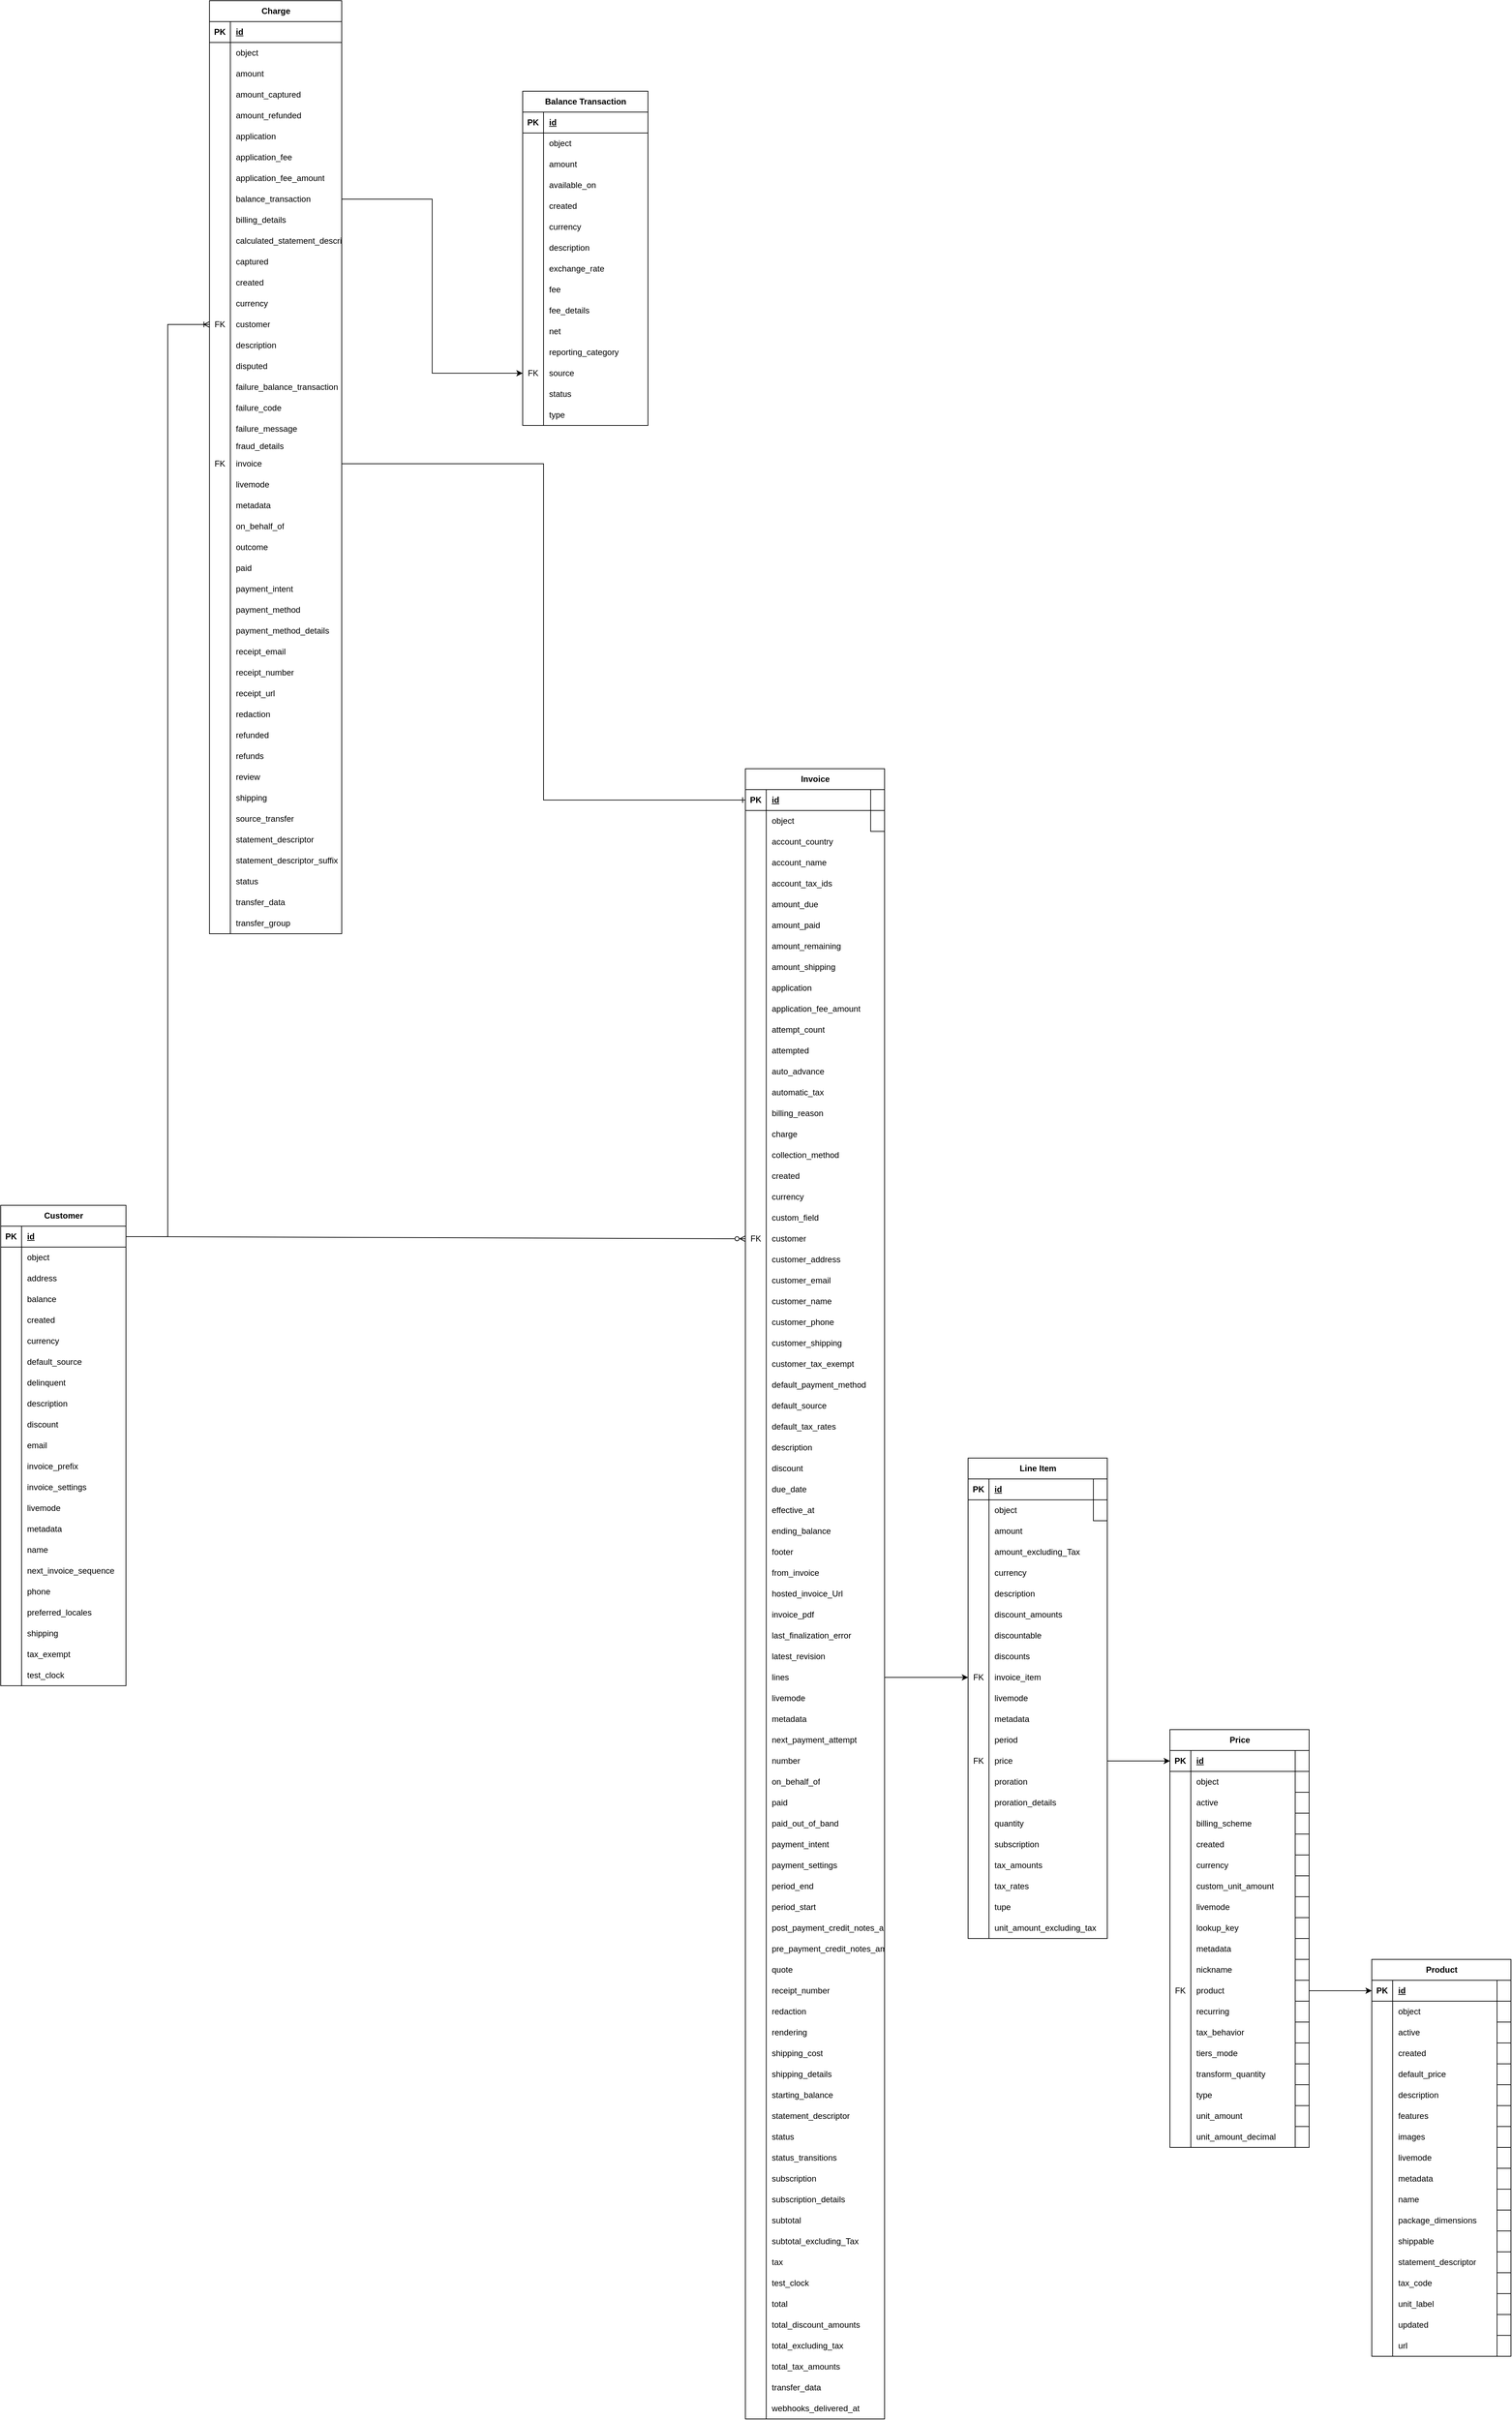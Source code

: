 <mxfile version="22.0.0" type="github">
  <diagram name="Page-1" id="PfVxMJL6LTFB-ljeZBJD">
    <mxGraphModel dx="1822" dy="2922" grid="1" gridSize="10" guides="1" tooltips="1" connect="1" arrows="1" fold="1" page="1" pageScale="1" pageWidth="1600" pageHeight="900" math="0" shadow="0">
      <root>
        <mxCell id="0" />
        <mxCell id="1" parent="0" />
        <mxCell id="YyIfpz8dR1sZPGtL7Mh9-2" value="Customer" style="shape=table;startSize=30;container=1;collapsible=1;childLayout=tableLayout;fixedRows=1;rowLines=0;fontStyle=1;align=center;resizeLast=1;html=1;" vertex="1" parent="1">
          <mxGeometry x="250" y="120" width="180" height="690" as="geometry">
            <mxRectangle x="250" y="120" width="100" height="30" as="alternateBounds" />
          </mxGeometry>
        </mxCell>
        <mxCell id="YyIfpz8dR1sZPGtL7Mh9-3" value="" style="shape=tableRow;horizontal=0;startSize=0;swimlaneHead=0;swimlaneBody=0;fillColor=none;collapsible=0;dropTarget=0;points=[[0,0.5],[1,0.5]];portConstraint=eastwest;top=0;left=0;right=0;bottom=1;" vertex="1" parent="YyIfpz8dR1sZPGtL7Mh9-2">
          <mxGeometry y="30" width="180" height="30" as="geometry" />
        </mxCell>
        <mxCell id="YyIfpz8dR1sZPGtL7Mh9-4" value="PK" style="shape=partialRectangle;connectable=0;fillColor=none;top=0;left=0;bottom=0;right=0;fontStyle=1;overflow=hidden;whiteSpace=wrap;html=1;" vertex="1" parent="YyIfpz8dR1sZPGtL7Mh9-3">
          <mxGeometry width="30" height="30" as="geometry">
            <mxRectangle width="30" height="30" as="alternateBounds" />
          </mxGeometry>
        </mxCell>
        <mxCell id="YyIfpz8dR1sZPGtL7Mh9-5" value="id" style="shape=partialRectangle;connectable=0;fillColor=none;top=0;left=0;bottom=0;right=0;align=left;spacingLeft=6;fontStyle=5;overflow=hidden;whiteSpace=wrap;html=1;" vertex="1" parent="YyIfpz8dR1sZPGtL7Mh9-3">
          <mxGeometry x="30" width="150" height="30" as="geometry">
            <mxRectangle width="150" height="30" as="alternateBounds" />
          </mxGeometry>
        </mxCell>
        <mxCell id="YyIfpz8dR1sZPGtL7Mh9-6" value="" style="shape=tableRow;horizontal=0;startSize=0;swimlaneHead=0;swimlaneBody=0;fillColor=none;collapsible=0;dropTarget=0;points=[[0,0.5],[1,0.5]];portConstraint=eastwest;top=0;left=0;right=0;bottom=0;" vertex="1" parent="YyIfpz8dR1sZPGtL7Mh9-2">
          <mxGeometry y="60" width="180" height="30" as="geometry" />
        </mxCell>
        <mxCell id="YyIfpz8dR1sZPGtL7Mh9-7" value="" style="shape=partialRectangle;connectable=0;fillColor=none;top=0;left=0;bottom=0;right=0;editable=1;overflow=hidden;whiteSpace=wrap;html=1;" vertex="1" parent="YyIfpz8dR1sZPGtL7Mh9-6">
          <mxGeometry width="30" height="30" as="geometry">
            <mxRectangle width="30" height="30" as="alternateBounds" />
          </mxGeometry>
        </mxCell>
        <mxCell id="YyIfpz8dR1sZPGtL7Mh9-8" value="object" style="shape=partialRectangle;connectable=0;fillColor=none;top=0;left=0;bottom=0;right=0;align=left;spacingLeft=6;overflow=hidden;whiteSpace=wrap;html=1;" vertex="1" parent="YyIfpz8dR1sZPGtL7Mh9-6">
          <mxGeometry x="30" width="150" height="30" as="geometry">
            <mxRectangle width="150" height="30" as="alternateBounds" />
          </mxGeometry>
        </mxCell>
        <mxCell id="YyIfpz8dR1sZPGtL7Mh9-9" value="" style="shape=tableRow;horizontal=0;startSize=0;swimlaneHead=0;swimlaneBody=0;fillColor=none;collapsible=0;dropTarget=0;points=[[0,0.5],[1,0.5]];portConstraint=eastwest;top=0;left=0;right=0;bottom=0;" vertex="1" parent="YyIfpz8dR1sZPGtL7Mh9-2">
          <mxGeometry y="90" width="180" height="30" as="geometry" />
        </mxCell>
        <mxCell id="YyIfpz8dR1sZPGtL7Mh9-10" value="" style="shape=partialRectangle;connectable=0;fillColor=none;top=0;left=0;bottom=0;right=0;editable=1;overflow=hidden;whiteSpace=wrap;html=1;" vertex="1" parent="YyIfpz8dR1sZPGtL7Mh9-9">
          <mxGeometry width="30" height="30" as="geometry">
            <mxRectangle width="30" height="30" as="alternateBounds" />
          </mxGeometry>
        </mxCell>
        <mxCell id="YyIfpz8dR1sZPGtL7Mh9-11" value="address" style="shape=partialRectangle;connectable=0;fillColor=none;top=0;left=0;bottom=0;right=0;align=left;spacingLeft=6;overflow=hidden;whiteSpace=wrap;html=1;" vertex="1" parent="YyIfpz8dR1sZPGtL7Mh9-9">
          <mxGeometry x="30" width="150" height="30" as="geometry">
            <mxRectangle width="150" height="30" as="alternateBounds" />
          </mxGeometry>
        </mxCell>
        <mxCell id="YyIfpz8dR1sZPGtL7Mh9-12" value="" style="shape=tableRow;horizontal=0;startSize=0;swimlaneHead=0;swimlaneBody=0;fillColor=none;collapsible=0;dropTarget=0;points=[[0,0.5],[1,0.5]];portConstraint=eastwest;top=0;left=0;right=0;bottom=0;" vertex="1" parent="YyIfpz8dR1sZPGtL7Mh9-2">
          <mxGeometry y="120" width="180" height="30" as="geometry" />
        </mxCell>
        <mxCell id="YyIfpz8dR1sZPGtL7Mh9-13" value="" style="shape=partialRectangle;connectable=0;fillColor=none;top=0;left=0;bottom=0;right=0;editable=1;overflow=hidden;whiteSpace=wrap;html=1;" vertex="1" parent="YyIfpz8dR1sZPGtL7Mh9-12">
          <mxGeometry width="30" height="30" as="geometry">
            <mxRectangle width="30" height="30" as="alternateBounds" />
          </mxGeometry>
        </mxCell>
        <mxCell id="YyIfpz8dR1sZPGtL7Mh9-14" value="balance" style="shape=partialRectangle;connectable=0;fillColor=none;top=0;left=0;bottom=0;right=0;align=left;spacingLeft=6;overflow=hidden;whiteSpace=wrap;html=1;" vertex="1" parent="YyIfpz8dR1sZPGtL7Mh9-12">
          <mxGeometry x="30" width="150" height="30" as="geometry">
            <mxRectangle width="150" height="30" as="alternateBounds" />
          </mxGeometry>
        </mxCell>
        <mxCell id="YyIfpz8dR1sZPGtL7Mh9-83" style="shape=tableRow;horizontal=0;startSize=0;swimlaneHead=0;swimlaneBody=0;fillColor=none;collapsible=0;dropTarget=0;points=[[0,0.5],[1,0.5]];portConstraint=eastwest;top=0;left=0;right=0;bottom=0;" vertex="1" parent="YyIfpz8dR1sZPGtL7Mh9-2">
          <mxGeometry y="150" width="180" height="30" as="geometry" />
        </mxCell>
        <mxCell id="YyIfpz8dR1sZPGtL7Mh9-84" style="shape=partialRectangle;connectable=0;fillColor=none;top=0;left=0;bottom=0;right=0;editable=1;overflow=hidden;whiteSpace=wrap;html=1;" vertex="1" parent="YyIfpz8dR1sZPGtL7Mh9-83">
          <mxGeometry width="30" height="30" as="geometry">
            <mxRectangle width="30" height="30" as="alternateBounds" />
          </mxGeometry>
        </mxCell>
        <mxCell id="YyIfpz8dR1sZPGtL7Mh9-85" value="created" style="shape=partialRectangle;connectable=0;fillColor=none;top=0;left=0;bottom=0;right=0;align=left;spacingLeft=6;overflow=hidden;whiteSpace=wrap;html=1;" vertex="1" parent="YyIfpz8dR1sZPGtL7Mh9-83">
          <mxGeometry x="30" width="150" height="30" as="geometry">
            <mxRectangle width="150" height="30" as="alternateBounds" />
          </mxGeometry>
        </mxCell>
        <mxCell id="YyIfpz8dR1sZPGtL7Mh9-80" style="shape=tableRow;horizontal=0;startSize=0;swimlaneHead=0;swimlaneBody=0;fillColor=none;collapsible=0;dropTarget=0;points=[[0,0.5],[1,0.5]];portConstraint=eastwest;top=0;left=0;right=0;bottom=0;" vertex="1" parent="YyIfpz8dR1sZPGtL7Mh9-2">
          <mxGeometry y="180" width="180" height="30" as="geometry" />
        </mxCell>
        <mxCell id="YyIfpz8dR1sZPGtL7Mh9-81" style="shape=partialRectangle;connectable=0;fillColor=none;top=0;left=0;bottom=0;right=0;editable=1;overflow=hidden;whiteSpace=wrap;html=1;" vertex="1" parent="YyIfpz8dR1sZPGtL7Mh9-80">
          <mxGeometry width="30" height="30" as="geometry">
            <mxRectangle width="30" height="30" as="alternateBounds" />
          </mxGeometry>
        </mxCell>
        <mxCell id="YyIfpz8dR1sZPGtL7Mh9-82" value="currency" style="shape=partialRectangle;connectable=0;fillColor=none;top=0;left=0;bottom=0;right=0;align=left;spacingLeft=6;overflow=hidden;whiteSpace=wrap;html=1;" vertex="1" parent="YyIfpz8dR1sZPGtL7Mh9-80">
          <mxGeometry x="30" width="150" height="30" as="geometry">
            <mxRectangle width="150" height="30" as="alternateBounds" />
          </mxGeometry>
        </mxCell>
        <mxCell id="YyIfpz8dR1sZPGtL7Mh9-77" style="shape=tableRow;horizontal=0;startSize=0;swimlaneHead=0;swimlaneBody=0;fillColor=none;collapsible=0;dropTarget=0;points=[[0,0.5],[1,0.5]];portConstraint=eastwest;top=0;left=0;right=0;bottom=0;" vertex="1" parent="YyIfpz8dR1sZPGtL7Mh9-2">
          <mxGeometry y="210" width="180" height="30" as="geometry" />
        </mxCell>
        <mxCell id="YyIfpz8dR1sZPGtL7Mh9-78" style="shape=partialRectangle;connectable=0;fillColor=none;top=0;left=0;bottom=0;right=0;editable=1;overflow=hidden;whiteSpace=wrap;html=1;" vertex="1" parent="YyIfpz8dR1sZPGtL7Mh9-77">
          <mxGeometry width="30" height="30" as="geometry">
            <mxRectangle width="30" height="30" as="alternateBounds" />
          </mxGeometry>
        </mxCell>
        <mxCell id="YyIfpz8dR1sZPGtL7Mh9-79" value="default_source" style="shape=partialRectangle;connectable=0;fillColor=none;top=0;left=0;bottom=0;right=0;align=left;spacingLeft=6;overflow=hidden;whiteSpace=wrap;html=1;" vertex="1" parent="YyIfpz8dR1sZPGtL7Mh9-77">
          <mxGeometry x="30" width="150" height="30" as="geometry">
            <mxRectangle width="150" height="30" as="alternateBounds" />
          </mxGeometry>
        </mxCell>
        <mxCell id="YyIfpz8dR1sZPGtL7Mh9-74" style="shape=tableRow;horizontal=0;startSize=0;swimlaneHead=0;swimlaneBody=0;fillColor=none;collapsible=0;dropTarget=0;points=[[0,0.5],[1,0.5]];portConstraint=eastwest;top=0;left=0;right=0;bottom=0;" vertex="1" parent="YyIfpz8dR1sZPGtL7Mh9-2">
          <mxGeometry y="240" width="180" height="30" as="geometry" />
        </mxCell>
        <mxCell id="YyIfpz8dR1sZPGtL7Mh9-75" style="shape=partialRectangle;connectable=0;fillColor=none;top=0;left=0;bottom=0;right=0;editable=1;overflow=hidden;whiteSpace=wrap;html=1;" vertex="1" parent="YyIfpz8dR1sZPGtL7Mh9-74">
          <mxGeometry width="30" height="30" as="geometry">
            <mxRectangle width="30" height="30" as="alternateBounds" />
          </mxGeometry>
        </mxCell>
        <mxCell id="YyIfpz8dR1sZPGtL7Mh9-76" value="delinquent" style="shape=partialRectangle;connectable=0;fillColor=none;top=0;left=0;bottom=0;right=0;align=left;spacingLeft=6;overflow=hidden;whiteSpace=wrap;html=1;" vertex="1" parent="YyIfpz8dR1sZPGtL7Mh9-74">
          <mxGeometry x="30" width="150" height="30" as="geometry">
            <mxRectangle width="150" height="30" as="alternateBounds" />
          </mxGeometry>
        </mxCell>
        <mxCell id="YyIfpz8dR1sZPGtL7Mh9-71" style="shape=tableRow;horizontal=0;startSize=0;swimlaneHead=0;swimlaneBody=0;fillColor=none;collapsible=0;dropTarget=0;points=[[0,0.5],[1,0.5]];portConstraint=eastwest;top=0;left=0;right=0;bottom=0;" vertex="1" parent="YyIfpz8dR1sZPGtL7Mh9-2">
          <mxGeometry y="270" width="180" height="30" as="geometry" />
        </mxCell>
        <mxCell id="YyIfpz8dR1sZPGtL7Mh9-72" style="shape=partialRectangle;connectable=0;fillColor=none;top=0;left=0;bottom=0;right=0;editable=1;overflow=hidden;whiteSpace=wrap;html=1;" vertex="1" parent="YyIfpz8dR1sZPGtL7Mh9-71">
          <mxGeometry width="30" height="30" as="geometry">
            <mxRectangle width="30" height="30" as="alternateBounds" />
          </mxGeometry>
        </mxCell>
        <mxCell id="YyIfpz8dR1sZPGtL7Mh9-73" value="description" style="shape=partialRectangle;connectable=0;fillColor=none;top=0;left=0;bottom=0;right=0;align=left;spacingLeft=6;overflow=hidden;whiteSpace=wrap;html=1;" vertex="1" parent="YyIfpz8dR1sZPGtL7Mh9-71">
          <mxGeometry x="30" width="150" height="30" as="geometry">
            <mxRectangle width="150" height="30" as="alternateBounds" />
          </mxGeometry>
        </mxCell>
        <mxCell id="YyIfpz8dR1sZPGtL7Mh9-68" style="shape=tableRow;horizontal=0;startSize=0;swimlaneHead=0;swimlaneBody=0;fillColor=none;collapsible=0;dropTarget=0;points=[[0,0.5],[1,0.5]];portConstraint=eastwest;top=0;left=0;right=0;bottom=0;" vertex="1" parent="YyIfpz8dR1sZPGtL7Mh9-2">
          <mxGeometry y="300" width="180" height="30" as="geometry" />
        </mxCell>
        <mxCell id="YyIfpz8dR1sZPGtL7Mh9-69" style="shape=partialRectangle;connectable=0;fillColor=none;top=0;left=0;bottom=0;right=0;editable=1;overflow=hidden;whiteSpace=wrap;html=1;" vertex="1" parent="YyIfpz8dR1sZPGtL7Mh9-68">
          <mxGeometry width="30" height="30" as="geometry">
            <mxRectangle width="30" height="30" as="alternateBounds" />
          </mxGeometry>
        </mxCell>
        <mxCell id="YyIfpz8dR1sZPGtL7Mh9-70" value="discount" style="shape=partialRectangle;connectable=0;fillColor=none;top=0;left=0;bottom=0;right=0;align=left;spacingLeft=6;overflow=hidden;whiteSpace=wrap;html=1;" vertex="1" parent="YyIfpz8dR1sZPGtL7Mh9-68">
          <mxGeometry x="30" width="150" height="30" as="geometry">
            <mxRectangle width="150" height="30" as="alternateBounds" />
          </mxGeometry>
        </mxCell>
        <mxCell id="YyIfpz8dR1sZPGtL7Mh9-65" style="shape=tableRow;horizontal=0;startSize=0;swimlaneHead=0;swimlaneBody=0;fillColor=none;collapsible=0;dropTarget=0;points=[[0,0.5],[1,0.5]];portConstraint=eastwest;top=0;left=0;right=0;bottom=0;" vertex="1" parent="YyIfpz8dR1sZPGtL7Mh9-2">
          <mxGeometry y="330" width="180" height="30" as="geometry" />
        </mxCell>
        <mxCell id="YyIfpz8dR1sZPGtL7Mh9-66" style="shape=partialRectangle;connectable=0;fillColor=none;top=0;left=0;bottom=0;right=0;editable=1;overflow=hidden;whiteSpace=wrap;html=1;" vertex="1" parent="YyIfpz8dR1sZPGtL7Mh9-65">
          <mxGeometry width="30" height="30" as="geometry">
            <mxRectangle width="30" height="30" as="alternateBounds" />
          </mxGeometry>
        </mxCell>
        <mxCell id="YyIfpz8dR1sZPGtL7Mh9-67" value="email" style="shape=partialRectangle;connectable=0;fillColor=none;top=0;left=0;bottom=0;right=0;align=left;spacingLeft=6;overflow=hidden;whiteSpace=wrap;html=1;" vertex="1" parent="YyIfpz8dR1sZPGtL7Mh9-65">
          <mxGeometry x="30" width="150" height="30" as="geometry">
            <mxRectangle width="150" height="30" as="alternateBounds" />
          </mxGeometry>
        </mxCell>
        <mxCell id="YyIfpz8dR1sZPGtL7Mh9-62" style="shape=tableRow;horizontal=0;startSize=0;swimlaneHead=0;swimlaneBody=0;fillColor=none;collapsible=0;dropTarget=0;points=[[0,0.5],[1,0.5]];portConstraint=eastwest;top=0;left=0;right=0;bottom=0;" vertex="1" parent="YyIfpz8dR1sZPGtL7Mh9-2">
          <mxGeometry y="360" width="180" height="30" as="geometry" />
        </mxCell>
        <mxCell id="YyIfpz8dR1sZPGtL7Mh9-63" style="shape=partialRectangle;connectable=0;fillColor=none;top=0;left=0;bottom=0;right=0;editable=1;overflow=hidden;whiteSpace=wrap;html=1;" vertex="1" parent="YyIfpz8dR1sZPGtL7Mh9-62">
          <mxGeometry width="30" height="30" as="geometry">
            <mxRectangle width="30" height="30" as="alternateBounds" />
          </mxGeometry>
        </mxCell>
        <mxCell id="YyIfpz8dR1sZPGtL7Mh9-64" value="invoice_prefix" style="shape=partialRectangle;connectable=0;fillColor=none;top=0;left=0;bottom=0;right=0;align=left;spacingLeft=6;overflow=hidden;whiteSpace=wrap;html=1;" vertex="1" parent="YyIfpz8dR1sZPGtL7Mh9-62">
          <mxGeometry x="30" width="150" height="30" as="geometry">
            <mxRectangle width="150" height="30" as="alternateBounds" />
          </mxGeometry>
        </mxCell>
        <mxCell id="YyIfpz8dR1sZPGtL7Mh9-59" style="shape=tableRow;horizontal=0;startSize=0;swimlaneHead=0;swimlaneBody=0;fillColor=none;collapsible=0;dropTarget=0;points=[[0,0.5],[1,0.5]];portConstraint=eastwest;top=0;left=0;right=0;bottom=0;" vertex="1" parent="YyIfpz8dR1sZPGtL7Mh9-2">
          <mxGeometry y="390" width="180" height="30" as="geometry" />
        </mxCell>
        <mxCell id="YyIfpz8dR1sZPGtL7Mh9-60" style="shape=partialRectangle;connectable=0;fillColor=none;top=0;left=0;bottom=0;right=0;editable=1;overflow=hidden;whiteSpace=wrap;html=1;" vertex="1" parent="YyIfpz8dR1sZPGtL7Mh9-59">
          <mxGeometry width="30" height="30" as="geometry">
            <mxRectangle width="30" height="30" as="alternateBounds" />
          </mxGeometry>
        </mxCell>
        <mxCell id="YyIfpz8dR1sZPGtL7Mh9-61" value="invoice_settings" style="shape=partialRectangle;connectable=0;fillColor=none;top=0;left=0;bottom=0;right=0;align=left;spacingLeft=6;overflow=hidden;whiteSpace=wrap;html=1;" vertex="1" parent="YyIfpz8dR1sZPGtL7Mh9-59">
          <mxGeometry x="30" width="150" height="30" as="geometry">
            <mxRectangle width="150" height="30" as="alternateBounds" />
          </mxGeometry>
        </mxCell>
        <mxCell id="YyIfpz8dR1sZPGtL7Mh9-56" style="shape=tableRow;horizontal=0;startSize=0;swimlaneHead=0;swimlaneBody=0;fillColor=none;collapsible=0;dropTarget=0;points=[[0,0.5],[1,0.5]];portConstraint=eastwest;top=0;left=0;right=0;bottom=0;" vertex="1" parent="YyIfpz8dR1sZPGtL7Mh9-2">
          <mxGeometry y="420" width="180" height="30" as="geometry" />
        </mxCell>
        <mxCell id="YyIfpz8dR1sZPGtL7Mh9-57" style="shape=partialRectangle;connectable=0;fillColor=none;top=0;left=0;bottom=0;right=0;editable=1;overflow=hidden;whiteSpace=wrap;html=1;" vertex="1" parent="YyIfpz8dR1sZPGtL7Mh9-56">
          <mxGeometry width="30" height="30" as="geometry">
            <mxRectangle width="30" height="30" as="alternateBounds" />
          </mxGeometry>
        </mxCell>
        <mxCell id="YyIfpz8dR1sZPGtL7Mh9-58" value="livemode" style="shape=partialRectangle;connectable=0;fillColor=none;top=0;left=0;bottom=0;right=0;align=left;spacingLeft=6;overflow=hidden;whiteSpace=wrap;html=1;" vertex="1" parent="YyIfpz8dR1sZPGtL7Mh9-56">
          <mxGeometry x="30" width="150" height="30" as="geometry">
            <mxRectangle width="150" height="30" as="alternateBounds" />
          </mxGeometry>
        </mxCell>
        <mxCell id="YyIfpz8dR1sZPGtL7Mh9-53" style="shape=tableRow;horizontal=0;startSize=0;swimlaneHead=0;swimlaneBody=0;fillColor=none;collapsible=0;dropTarget=0;points=[[0,0.5],[1,0.5]];portConstraint=eastwest;top=0;left=0;right=0;bottom=0;" vertex="1" parent="YyIfpz8dR1sZPGtL7Mh9-2">
          <mxGeometry y="450" width="180" height="30" as="geometry" />
        </mxCell>
        <mxCell id="YyIfpz8dR1sZPGtL7Mh9-54" style="shape=partialRectangle;connectable=0;fillColor=none;top=0;left=0;bottom=0;right=0;editable=1;overflow=hidden;whiteSpace=wrap;html=1;" vertex="1" parent="YyIfpz8dR1sZPGtL7Mh9-53">
          <mxGeometry width="30" height="30" as="geometry">
            <mxRectangle width="30" height="30" as="alternateBounds" />
          </mxGeometry>
        </mxCell>
        <mxCell id="YyIfpz8dR1sZPGtL7Mh9-55" value="metadata" style="shape=partialRectangle;connectable=0;fillColor=none;top=0;left=0;bottom=0;right=0;align=left;spacingLeft=6;overflow=hidden;whiteSpace=wrap;html=1;" vertex="1" parent="YyIfpz8dR1sZPGtL7Mh9-53">
          <mxGeometry x="30" width="150" height="30" as="geometry">
            <mxRectangle width="150" height="30" as="alternateBounds" />
          </mxGeometry>
        </mxCell>
        <mxCell id="YyIfpz8dR1sZPGtL7Mh9-50" style="shape=tableRow;horizontal=0;startSize=0;swimlaneHead=0;swimlaneBody=0;fillColor=none;collapsible=0;dropTarget=0;points=[[0,0.5],[1,0.5]];portConstraint=eastwest;top=0;left=0;right=0;bottom=0;" vertex="1" parent="YyIfpz8dR1sZPGtL7Mh9-2">
          <mxGeometry y="480" width="180" height="30" as="geometry" />
        </mxCell>
        <mxCell id="YyIfpz8dR1sZPGtL7Mh9-51" style="shape=partialRectangle;connectable=0;fillColor=none;top=0;left=0;bottom=0;right=0;editable=1;overflow=hidden;whiteSpace=wrap;html=1;" vertex="1" parent="YyIfpz8dR1sZPGtL7Mh9-50">
          <mxGeometry width="30" height="30" as="geometry">
            <mxRectangle width="30" height="30" as="alternateBounds" />
          </mxGeometry>
        </mxCell>
        <mxCell id="YyIfpz8dR1sZPGtL7Mh9-52" value="name" style="shape=partialRectangle;connectable=0;fillColor=none;top=0;left=0;bottom=0;right=0;align=left;spacingLeft=6;overflow=hidden;whiteSpace=wrap;html=1;" vertex="1" parent="YyIfpz8dR1sZPGtL7Mh9-50">
          <mxGeometry x="30" width="150" height="30" as="geometry">
            <mxRectangle width="150" height="30" as="alternateBounds" />
          </mxGeometry>
        </mxCell>
        <mxCell id="YyIfpz8dR1sZPGtL7Mh9-47" style="shape=tableRow;horizontal=0;startSize=0;swimlaneHead=0;swimlaneBody=0;fillColor=none;collapsible=0;dropTarget=0;points=[[0,0.5],[1,0.5]];portConstraint=eastwest;top=0;left=0;right=0;bottom=0;" vertex="1" parent="YyIfpz8dR1sZPGtL7Mh9-2">
          <mxGeometry y="510" width="180" height="30" as="geometry" />
        </mxCell>
        <mxCell id="YyIfpz8dR1sZPGtL7Mh9-48" style="shape=partialRectangle;connectable=0;fillColor=none;top=0;left=0;bottom=0;right=0;editable=1;overflow=hidden;whiteSpace=wrap;html=1;" vertex="1" parent="YyIfpz8dR1sZPGtL7Mh9-47">
          <mxGeometry width="30" height="30" as="geometry">
            <mxRectangle width="30" height="30" as="alternateBounds" />
          </mxGeometry>
        </mxCell>
        <mxCell id="YyIfpz8dR1sZPGtL7Mh9-49" value="next_invoice_sequence" style="shape=partialRectangle;connectable=0;fillColor=none;top=0;left=0;bottom=0;right=0;align=left;spacingLeft=6;overflow=hidden;whiteSpace=wrap;html=1;" vertex="1" parent="YyIfpz8dR1sZPGtL7Mh9-47">
          <mxGeometry x="30" width="150" height="30" as="geometry">
            <mxRectangle width="150" height="30" as="alternateBounds" />
          </mxGeometry>
        </mxCell>
        <mxCell id="YyIfpz8dR1sZPGtL7Mh9-44" style="shape=tableRow;horizontal=0;startSize=0;swimlaneHead=0;swimlaneBody=0;fillColor=none;collapsible=0;dropTarget=0;points=[[0,0.5],[1,0.5]];portConstraint=eastwest;top=0;left=0;right=0;bottom=0;" vertex="1" parent="YyIfpz8dR1sZPGtL7Mh9-2">
          <mxGeometry y="540" width="180" height="30" as="geometry" />
        </mxCell>
        <mxCell id="YyIfpz8dR1sZPGtL7Mh9-45" style="shape=partialRectangle;connectable=0;fillColor=none;top=0;left=0;bottom=0;right=0;editable=1;overflow=hidden;whiteSpace=wrap;html=1;" vertex="1" parent="YyIfpz8dR1sZPGtL7Mh9-44">
          <mxGeometry width="30" height="30" as="geometry">
            <mxRectangle width="30" height="30" as="alternateBounds" />
          </mxGeometry>
        </mxCell>
        <mxCell id="YyIfpz8dR1sZPGtL7Mh9-46" value="phone" style="shape=partialRectangle;connectable=0;fillColor=none;top=0;left=0;bottom=0;right=0;align=left;spacingLeft=6;overflow=hidden;whiteSpace=wrap;html=1;" vertex="1" parent="YyIfpz8dR1sZPGtL7Mh9-44">
          <mxGeometry x="30" width="150" height="30" as="geometry">
            <mxRectangle width="150" height="30" as="alternateBounds" />
          </mxGeometry>
        </mxCell>
        <mxCell id="YyIfpz8dR1sZPGtL7Mh9-41" style="shape=tableRow;horizontal=0;startSize=0;swimlaneHead=0;swimlaneBody=0;fillColor=none;collapsible=0;dropTarget=0;points=[[0,0.5],[1,0.5]];portConstraint=eastwest;top=0;left=0;right=0;bottom=0;" vertex="1" parent="YyIfpz8dR1sZPGtL7Mh9-2">
          <mxGeometry y="570" width="180" height="30" as="geometry" />
        </mxCell>
        <mxCell id="YyIfpz8dR1sZPGtL7Mh9-42" style="shape=partialRectangle;connectable=0;fillColor=none;top=0;left=0;bottom=0;right=0;editable=1;overflow=hidden;whiteSpace=wrap;html=1;" vertex="1" parent="YyIfpz8dR1sZPGtL7Mh9-41">
          <mxGeometry width="30" height="30" as="geometry">
            <mxRectangle width="30" height="30" as="alternateBounds" />
          </mxGeometry>
        </mxCell>
        <mxCell id="YyIfpz8dR1sZPGtL7Mh9-43" value="preferred_locales" style="shape=partialRectangle;connectable=0;fillColor=none;top=0;left=0;bottom=0;right=0;align=left;spacingLeft=6;overflow=hidden;whiteSpace=wrap;html=1;" vertex="1" parent="YyIfpz8dR1sZPGtL7Mh9-41">
          <mxGeometry x="30" width="150" height="30" as="geometry">
            <mxRectangle width="150" height="30" as="alternateBounds" />
          </mxGeometry>
        </mxCell>
        <mxCell id="YyIfpz8dR1sZPGtL7Mh9-38" style="shape=tableRow;horizontal=0;startSize=0;swimlaneHead=0;swimlaneBody=0;fillColor=none;collapsible=0;dropTarget=0;points=[[0,0.5],[1,0.5]];portConstraint=eastwest;top=0;left=0;right=0;bottom=0;" vertex="1" parent="YyIfpz8dR1sZPGtL7Mh9-2">
          <mxGeometry y="600" width="180" height="30" as="geometry" />
        </mxCell>
        <mxCell id="YyIfpz8dR1sZPGtL7Mh9-39" style="shape=partialRectangle;connectable=0;fillColor=none;top=0;left=0;bottom=0;right=0;editable=1;overflow=hidden;whiteSpace=wrap;html=1;" vertex="1" parent="YyIfpz8dR1sZPGtL7Mh9-38">
          <mxGeometry width="30" height="30" as="geometry">
            <mxRectangle width="30" height="30" as="alternateBounds" />
          </mxGeometry>
        </mxCell>
        <mxCell id="YyIfpz8dR1sZPGtL7Mh9-40" value="shipping" style="shape=partialRectangle;connectable=0;fillColor=none;top=0;left=0;bottom=0;right=0;align=left;spacingLeft=6;overflow=hidden;whiteSpace=wrap;html=1;" vertex="1" parent="YyIfpz8dR1sZPGtL7Mh9-38">
          <mxGeometry x="30" width="150" height="30" as="geometry">
            <mxRectangle width="150" height="30" as="alternateBounds" />
          </mxGeometry>
        </mxCell>
        <mxCell id="YyIfpz8dR1sZPGtL7Mh9-35" style="shape=tableRow;horizontal=0;startSize=0;swimlaneHead=0;swimlaneBody=0;fillColor=none;collapsible=0;dropTarget=0;points=[[0,0.5],[1,0.5]];portConstraint=eastwest;top=0;left=0;right=0;bottom=0;" vertex="1" parent="YyIfpz8dR1sZPGtL7Mh9-2">
          <mxGeometry y="630" width="180" height="30" as="geometry" />
        </mxCell>
        <mxCell id="YyIfpz8dR1sZPGtL7Mh9-36" style="shape=partialRectangle;connectable=0;fillColor=none;top=0;left=0;bottom=0;right=0;editable=1;overflow=hidden;whiteSpace=wrap;html=1;" vertex="1" parent="YyIfpz8dR1sZPGtL7Mh9-35">
          <mxGeometry width="30" height="30" as="geometry">
            <mxRectangle width="30" height="30" as="alternateBounds" />
          </mxGeometry>
        </mxCell>
        <mxCell id="YyIfpz8dR1sZPGtL7Mh9-37" value="tax_exempt" style="shape=partialRectangle;connectable=0;fillColor=none;top=0;left=0;bottom=0;right=0;align=left;spacingLeft=6;overflow=hidden;whiteSpace=wrap;html=1;" vertex="1" parent="YyIfpz8dR1sZPGtL7Mh9-35">
          <mxGeometry x="30" width="150" height="30" as="geometry">
            <mxRectangle width="150" height="30" as="alternateBounds" />
          </mxGeometry>
        </mxCell>
        <mxCell id="YyIfpz8dR1sZPGtL7Mh9-32" style="shape=tableRow;horizontal=0;startSize=0;swimlaneHead=0;swimlaneBody=0;fillColor=none;collapsible=0;dropTarget=0;points=[[0,0.5],[1,0.5]];portConstraint=eastwest;top=0;left=0;right=0;bottom=0;" vertex="1" parent="YyIfpz8dR1sZPGtL7Mh9-2">
          <mxGeometry y="660" width="180" height="30" as="geometry" />
        </mxCell>
        <mxCell id="YyIfpz8dR1sZPGtL7Mh9-33" style="shape=partialRectangle;connectable=0;fillColor=none;top=0;left=0;bottom=0;right=0;editable=1;overflow=hidden;whiteSpace=wrap;html=1;" vertex="1" parent="YyIfpz8dR1sZPGtL7Mh9-32">
          <mxGeometry width="30" height="30" as="geometry">
            <mxRectangle width="30" height="30" as="alternateBounds" />
          </mxGeometry>
        </mxCell>
        <mxCell id="YyIfpz8dR1sZPGtL7Mh9-34" value="test_clock" style="shape=partialRectangle;connectable=0;fillColor=none;top=0;left=0;bottom=0;right=0;align=left;spacingLeft=6;overflow=hidden;whiteSpace=wrap;html=1;" vertex="1" parent="YyIfpz8dR1sZPGtL7Mh9-32">
          <mxGeometry x="30" width="150" height="30" as="geometry">
            <mxRectangle width="150" height="30" as="alternateBounds" />
          </mxGeometry>
        </mxCell>
        <mxCell id="YyIfpz8dR1sZPGtL7Mh9-356" value="" style="edgeStyle=orthogonalEdgeStyle;rounded=0;orthogonalLoop=1;jettySize=auto;html=1;exitX=1;exitY=0.5;exitDx=0;exitDy=0;entryX=0;entryY=0.5;entryDx=0;entryDy=0;" edge="1" parent="1" source="YyIfpz8dR1sZPGtL7Mh9-159" target="YyIfpz8dR1sZPGtL7Mh9-474">
          <mxGeometry relative="1" as="geometry" />
        </mxCell>
        <mxCell id="YyIfpz8dR1sZPGtL7Mh9-86" value="Invoice" style="shape=table;startSize=30;container=1;collapsible=1;childLayout=tableLayout;fixedRows=1;rowLines=0;fontStyle=1;align=center;resizeLast=1;html=1;" vertex="1" parent="1">
          <mxGeometry x="1320" y="-507" width="200" height="2370" as="geometry">
            <mxRectangle x="250" y="120" width="100" height="30" as="alternateBounds" />
          </mxGeometry>
        </mxCell>
        <mxCell id="YyIfpz8dR1sZPGtL7Mh9-87" value="" style="shape=tableRow;horizontal=0;startSize=0;swimlaneHead=0;swimlaneBody=0;fillColor=none;collapsible=0;dropTarget=0;points=[[0,0.5],[1,0.5]];portConstraint=eastwest;top=0;left=0;right=0;bottom=1;" vertex="1" parent="YyIfpz8dR1sZPGtL7Mh9-86">
          <mxGeometry y="30" width="200" height="30" as="geometry" />
        </mxCell>
        <mxCell id="YyIfpz8dR1sZPGtL7Mh9-88" value="PK" style="shape=partialRectangle;connectable=0;fillColor=none;top=0;left=0;bottom=0;right=0;fontStyle=1;overflow=hidden;whiteSpace=wrap;html=1;" vertex="1" parent="YyIfpz8dR1sZPGtL7Mh9-87">
          <mxGeometry width="30" height="30" as="geometry">
            <mxRectangle width="30" height="30" as="alternateBounds" />
          </mxGeometry>
        </mxCell>
        <mxCell id="YyIfpz8dR1sZPGtL7Mh9-89" value="id" style="shape=partialRectangle;connectable=0;fillColor=none;top=0;left=0;bottom=0;right=0;align=left;spacingLeft=6;fontStyle=5;overflow=hidden;whiteSpace=wrap;html=1;" vertex="1" parent="YyIfpz8dR1sZPGtL7Mh9-87">
          <mxGeometry x="30" width="170" height="30" as="geometry">
            <mxRectangle width="170" height="30" as="alternateBounds" />
          </mxGeometry>
        </mxCell>
        <mxCell id="YyIfpz8dR1sZPGtL7Mh9-90" value="" style="shape=tableRow;horizontal=0;startSize=0;swimlaneHead=0;swimlaneBody=0;fillColor=none;collapsible=0;dropTarget=0;points=[[0,0.5],[1,0.5]];portConstraint=eastwest;top=0;left=0;right=0;bottom=0;" vertex="1" parent="YyIfpz8dR1sZPGtL7Mh9-86">
          <mxGeometry y="60" width="200" height="30" as="geometry" />
        </mxCell>
        <mxCell id="YyIfpz8dR1sZPGtL7Mh9-91" value="" style="shape=partialRectangle;connectable=0;fillColor=none;top=0;left=0;bottom=0;right=0;editable=1;overflow=hidden;whiteSpace=wrap;html=1;" vertex="1" parent="YyIfpz8dR1sZPGtL7Mh9-90">
          <mxGeometry width="30" height="30" as="geometry">
            <mxRectangle width="30" height="30" as="alternateBounds" />
          </mxGeometry>
        </mxCell>
        <mxCell id="YyIfpz8dR1sZPGtL7Mh9-92" value="object" style="shape=partialRectangle;connectable=0;fillColor=none;top=0;left=0;bottom=0;right=0;align=left;spacingLeft=6;overflow=hidden;whiteSpace=wrap;html=1;" vertex="1" parent="YyIfpz8dR1sZPGtL7Mh9-90">
          <mxGeometry x="30" width="150" height="30" as="geometry">
            <mxRectangle width="150" height="30" as="alternateBounds" />
          </mxGeometry>
        </mxCell>
        <mxCell id="YyIfpz8dR1sZPGtL7Mh9-154" value="" style="whiteSpace=wrap;html=1;startSize=30;fontStyle=1;" vertex="1" parent="YyIfpz8dR1sZPGtL7Mh9-90">
          <mxGeometry x="180" width="20" height="30" as="geometry">
            <mxRectangle width="20" height="30" as="alternateBounds" />
          </mxGeometry>
        </mxCell>
        <mxCell id="YyIfpz8dR1sZPGtL7Mh9-93" value="" style="shape=tableRow;horizontal=0;startSize=0;swimlaneHead=0;swimlaneBody=0;fillColor=none;collapsible=0;dropTarget=0;points=[[0,0.5],[1,0.5]];portConstraint=eastwest;top=0;left=0;right=0;bottom=0;" vertex="1" parent="YyIfpz8dR1sZPGtL7Mh9-86">
          <mxGeometry y="90" width="200" height="30" as="geometry" />
        </mxCell>
        <mxCell id="YyIfpz8dR1sZPGtL7Mh9-94" value="" style="shape=partialRectangle;connectable=0;fillColor=none;top=0;left=0;bottom=0;right=0;editable=1;overflow=hidden;whiteSpace=wrap;html=1;" vertex="1" parent="YyIfpz8dR1sZPGtL7Mh9-93">
          <mxGeometry width="30" height="30" as="geometry">
            <mxRectangle width="30" height="30" as="alternateBounds" />
          </mxGeometry>
        </mxCell>
        <mxCell id="YyIfpz8dR1sZPGtL7Mh9-95" value="account_country" style="shape=partialRectangle;connectable=0;fillColor=none;top=0;left=0;bottom=0;right=0;align=left;spacingLeft=6;overflow=hidden;whiteSpace=wrap;html=1;" vertex="1" parent="YyIfpz8dR1sZPGtL7Mh9-93">
          <mxGeometry x="30" width="170" height="30" as="geometry">
            <mxRectangle width="170" height="30" as="alternateBounds" />
          </mxGeometry>
        </mxCell>
        <mxCell id="YyIfpz8dR1sZPGtL7Mh9-96" value="" style="shape=tableRow;horizontal=0;startSize=0;swimlaneHead=0;swimlaneBody=0;fillColor=none;collapsible=0;dropTarget=0;points=[[0,0.5],[1,0.5]];portConstraint=eastwest;top=0;left=0;right=0;bottom=0;" vertex="1" parent="YyIfpz8dR1sZPGtL7Mh9-86">
          <mxGeometry y="120" width="200" height="30" as="geometry" />
        </mxCell>
        <mxCell id="YyIfpz8dR1sZPGtL7Mh9-97" value="" style="shape=partialRectangle;connectable=0;fillColor=none;top=0;left=0;bottom=0;right=0;editable=1;overflow=hidden;whiteSpace=wrap;html=1;" vertex="1" parent="YyIfpz8dR1sZPGtL7Mh9-96">
          <mxGeometry width="30" height="30" as="geometry">
            <mxRectangle width="30" height="30" as="alternateBounds" />
          </mxGeometry>
        </mxCell>
        <mxCell id="YyIfpz8dR1sZPGtL7Mh9-98" value="account_name" style="shape=partialRectangle;connectable=0;fillColor=none;top=0;left=0;bottom=0;right=0;align=left;spacingLeft=6;overflow=hidden;whiteSpace=wrap;html=1;" vertex="1" parent="YyIfpz8dR1sZPGtL7Mh9-96">
          <mxGeometry x="30" width="170" height="30" as="geometry">
            <mxRectangle width="170" height="30" as="alternateBounds" />
          </mxGeometry>
        </mxCell>
        <mxCell id="YyIfpz8dR1sZPGtL7Mh9-99" style="shape=tableRow;horizontal=0;startSize=0;swimlaneHead=0;swimlaneBody=0;fillColor=none;collapsible=0;dropTarget=0;points=[[0,0.5],[1,0.5]];portConstraint=eastwest;top=0;left=0;right=0;bottom=0;" vertex="1" parent="YyIfpz8dR1sZPGtL7Mh9-86">
          <mxGeometry y="150" width="200" height="30" as="geometry" />
        </mxCell>
        <mxCell id="YyIfpz8dR1sZPGtL7Mh9-100" style="shape=partialRectangle;connectable=0;fillColor=none;top=0;left=0;bottom=0;right=0;editable=1;overflow=hidden;whiteSpace=wrap;html=1;" vertex="1" parent="YyIfpz8dR1sZPGtL7Mh9-99">
          <mxGeometry width="30" height="30" as="geometry">
            <mxRectangle width="30" height="30" as="alternateBounds" />
          </mxGeometry>
        </mxCell>
        <mxCell id="YyIfpz8dR1sZPGtL7Mh9-101" value="account_tax_ids" style="shape=partialRectangle;connectable=0;fillColor=none;top=0;left=0;bottom=0;right=0;align=left;spacingLeft=6;overflow=hidden;whiteSpace=wrap;html=1;" vertex="1" parent="YyIfpz8dR1sZPGtL7Mh9-99">
          <mxGeometry x="30" width="170" height="30" as="geometry">
            <mxRectangle width="170" height="30" as="alternateBounds" />
          </mxGeometry>
        </mxCell>
        <mxCell id="YyIfpz8dR1sZPGtL7Mh9-102" style="shape=tableRow;horizontal=0;startSize=0;swimlaneHead=0;swimlaneBody=0;fillColor=none;collapsible=0;dropTarget=0;points=[[0,0.5],[1,0.5]];portConstraint=eastwest;top=0;left=0;right=0;bottom=0;" vertex="1" parent="YyIfpz8dR1sZPGtL7Mh9-86">
          <mxGeometry y="180" width="200" height="30" as="geometry" />
        </mxCell>
        <mxCell id="YyIfpz8dR1sZPGtL7Mh9-103" style="shape=partialRectangle;connectable=0;fillColor=none;top=0;left=0;bottom=0;right=0;editable=1;overflow=hidden;whiteSpace=wrap;html=1;" vertex="1" parent="YyIfpz8dR1sZPGtL7Mh9-102">
          <mxGeometry width="30" height="30" as="geometry">
            <mxRectangle width="30" height="30" as="alternateBounds" />
          </mxGeometry>
        </mxCell>
        <mxCell id="YyIfpz8dR1sZPGtL7Mh9-104" value="amount_due" style="shape=partialRectangle;connectable=0;fillColor=none;top=0;left=0;bottom=0;right=0;align=left;spacingLeft=6;overflow=hidden;whiteSpace=wrap;html=1;" vertex="1" parent="YyIfpz8dR1sZPGtL7Mh9-102">
          <mxGeometry x="30" width="170" height="30" as="geometry">
            <mxRectangle width="170" height="30" as="alternateBounds" />
          </mxGeometry>
        </mxCell>
        <mxCell id="YyIfpz8dR1sZPGtL7Mh9-105" style="shape=tableRow;horizontal=0;startSize=0;swimlaneHead=0;swimlaneBody=0;fillColor=none;collapsible=0;dropTarget=0;points=[[0,0.5],[1,0.5]];portConstraint=eastwest;top=0;left=0;right=0;bottom=0;" vertex="1" parent="YyIfpz8dR1sZPGtL7Mh9-86">
          <mxGeometry y="210" width="200" height="30" as="geometry" />
        </mxCell>
        <mxCell id="YyIfpz8dR1sZPGtL7Mh9-106" style="shape=partialRectangle;connectable=0;fillColor=none;top=0;left=0;bottom=0;right=0;editable=1;overflow=hidden;whiteSpace=wrap;html=1;" vertex="1" parent="YyIfpz8dR1sZPGtL7Mh9-105">
          <mxGeometry width="30" height="30" as="geometry">
            <mxRectangle width="30" height="30" as="alternateBounds" />
          </mxGeometry>
        </mxCell>
        <mxCell id="YyIfpz8dR1sZPGtL7Mh9-107" value="amount_paid" style="shape=partialRectangle;connectable=0;fillColor=none;top=0;left=0;bottom=0;right=0;align=left;spacingLeft=6;overflow=hidden;whiteSpace=wrap;html=1;" vertex="1" parent="YyIfpz8dR1sZPGtL7Mh9-105">
          <mxGeometry x="30" width="170" height="30" as="geometry">
            <mxRectangle width="170" height="30" as="alternateBounds" />
          </mxGeometry>
        </mxCell>
        <mxCell id="YyIfpz8dR1sZPGtL7Mh9-108" style="shape=tableRow;horizontal=0;startSize=0;swimlaneHead=0;swimlaneBody=0;fillColor=none;collapsible=0;dropTarget=0;points=[[0,0.5],[1,0.5]];portConstraint=eastwest;top=0;left=0;right=0;bottom=0;" vertex="1" parent="YyIfpz8dR1sZPGtL7Mh9-86">
          <mxGeometry y="240" width="200" height="30" as="geometry" />
        </mxCell>
        <mxCell id="YyIfpz8dR1sZPGtL7Mh9-109" style="shape=partialRectangle;connectable=0;fillColor=none;top=0;left=0;bottom=0;right=0;editable=1;overflow=hidden;whiteSpace=wrap;html=1;" vertex="1" parent="YyIfpz8dR1sZPGtL7Mh9-108">
          <mxGeometry width="30" height="30" as="geometry">
            <mxRectangle width="30" height="30" as="alternateBounds" />
          </mxGeometry>
        </mxCell>
        <mxCell id="YyIfpz8dR1sZPGtL7Mh9-110" value="amount_remaining" style="shape=partialRectangle;connectable=0;fillColor=none;top=0;left=0;bottom=0;right=0;align=left;spacingLeft=6;overflow=hidden;whiteSpace=wrap;html=1;" vertex="1" parent="YyIfpz8dR1sZPGtL7Mh9-108">
          <mxGeometry x="30" width="170" height="30" as="geometry">
            <mxRectangle width="170" height="30" as="alternateBounds" />
          </mxGeometry>
        </mxCell>
        <mxCell id="YyIfpz8dR1sZPGtL7Mh9-111" style="shape=tableRow;horizontal=0;startSize=0;swimlaneHead=0;swimlaneBody=0;fillColor=none;collapsible=0;dropTarget=0;points=[[0,0.5],[1,0.5]];portConstraint=eastwest;top=0;left=0;right=0;bottom=0;" vertex="1" parent="YyIfpz8dR1sZPGtL7Mh9-86">
          <mxGeometry y="270" width="200" height="30" as="geometry" />
        </mxCell>
        <mxCell id="YyIfpz8dR1sZPGtL7Mh9-112" style="shape=partialRectangle;connectable=0;fillColor=none;top=0;left=0;bottom=0;right=0;editable=1;overflow=hidden;whiteSpace=wrap;html=1;" vertex="1" parent="YyIfpz8dR1sZPGtL7Mh9-111">
          <mxGeometry width="30" height="30" as="geometry">
            <mxRectangle width="30" height="30" as="alternateBounds" />
          </mxGeometry>
        </mxCell>
        <mxCell id="YyIfpz8dR1sZPGtL7Mh9-113" value="amount_shipping" style="shape=partialRectangle;connectable=0;fillColor=none;top=0;left=0;bottom=0;right=0;align=left;spacingLeft=6;overflow=hidden;whiteSpace=wrap;html=1;" vertex="1" parent="YyIfpz8dR1sZPGtL7Mh9-111">
          <mxGeometry x="30" width="170" height="30" as="geometry">
            <mxRectangle width="170" height="30" as="alternateBounds" />
          </mxGeometry>
        </mxCell>
        <mxCell id="YyIfpz8dR1sZPGtL7Mh9-114" style="shape=tableRow;horizontal=0;startSize=0;swimlaneHead=0;swimlaneBody=0;fillColor=none;collapsible=0;dropTarget=0;points=[[0,0.5],[1,0.5]];portConstraint=eastwest;top=0;left=0;right=0;bottom=0;" vertex="1" parent="YyIfpz8dR1sZPGtL7Mh9-86">
          <mxGeometry y="300" width="200" height="30" as="geometry" />
        </mxCell>
        <mxCell id="YyIfpz8dR1sZPGtL7Mh9-115" style="shape=partialRectangle;connectable=0;fillColor=none;top=0;left=0;bottom=0;right=0;editable=1;overflow=hidden;whiteSpace=wrap;html=1;" vertex="1" parent="YyIfpz8dR1sZPGtL7Mh9-114">
          <mxGeometry width="30" height="30" as="geometry">
            <mxRectangle width="30" height="30" as="alternateBounds" />
          </mxGeometry>
        </mxCell>
        <mxCell id="YyIfpz8dR1sZPGtL7Mh9-116" value="application" style="shape=partialRectangle;connectable=0;fillColor=none;top=0;left=0;bottom=0;right=0;align=left;spacingLeft=6;overflow=hidden;whiteSpace=wrap;html=1;" vertex="1" parent="YyIfpz8dR1sZPGtL7Mh9-114">
          <mxGeometry x="30" width="170" height="30" as="geometry">
            <mxRectangle width="170" height="30" as="alternateBounds" />
          </mxGeometry>
        </mxCell>
        <mxCell id="YyIfpz8dR1sZPGtL7Mh9-117" style="shape=tableRow;horizontal=0;startSize=0;swimlaneHead=0;swimlaneBody=0;fillColor=none;collapsible=0;dropTarget=0;points=[[0,0.5],[1,0.5]];portConstraint=eastwest;top=0;left=0;right=0;bottom=0;" vertex="1" parent="YyIfpz8dR1sZPGtL7Mh9-86">
          <mxGeometry y="330" width="200" height="30" as="geometry" />
        </mxCell>
        <mxCell id="YyIfpz8dR1sZPGtL7Mh9-118" style="shape=partialRectangle;connectable=0;fillColor=none;top=0;left=0;bottom=0;right=0;editable=1;overflow=hidden;whiteSpace=wrap;html=1;" vertex="1" parent="YyIfpz8dR1sZPGtL7Mh9-117">
          <mxGeometry width="30" height="30" as="geometry">
            <mxRectangle width="30" height="30" as="alternateBounds" />
          </mxGeometry>
        </mxCell>
        <mxCell id="YyIfpz8dR1sZPGtL7Mh9-119" value="application_fee_amount" style="shape=partialRectangle;connectable=0;fillColor=none;top=0;left=0;bottom=0;right=0;align=left;spacingLeft=6;overflow=hidden;whiteSpace=wrap;html=1;" vertex="1" parent="YyIfpz8dR1sZPGtL7Mh9-117">
          <mxGeometry x="30" width="170" height="30" as="geometry">
            <mxRectangle width="170" height="30" as="alternateBounds" />
          </mxGeometry>
        </mxCell>
        <mxCell id="YyIfpz8dR1sZPGtL7Mh9-120" style="shape=tableRow;horizontal=0;startSize=0;swimlaneHead=0;swimlaneBody=0;fillColor=none;collapsible=0;dropTarget=0;points=[[0,0.5],[1,0.5]];portConstraint=eastwest;top=0;left=0;right=0;bottom=0;" vertex="1" parent="YyIfpz8dR1sZPGtL7Mh9-86">
          <mxGeometry y="360" width="200" height="30" as="geometry" />
        </mxCell>
        <mxCell id="YyIfpz8dR1sZPGtL7Mh9-121" style="shape=partialRectangle;connectable=0;fillColor=none;top=0;left=0;bottom=0;right=0;editable=1;overflow=hidden;whiteSpace=wrap;html=1;" vertex="1" parent="YyIfpz8dR1sZPGtL7Mh9-120">
          <mxGeometry width="30" height="30" as="geometry">
            <mxRectangle width="30" height="30" as="alternateBounds" />
          </mxGeometry>
        </mxCell>
        <mxCell id="YyIfpz8dR1sZPGtL7Mh9-122" value="attempt_count" style="shape=partialRectangle;connectable=0;fillColor=none;top=0;left=0;bottom=0;right=0;align=left;spacingLeft=6;overflow=hidden;whiteSpace=wrap;html=1;" vertex="1" parent="YyIfpz8dR1sZPGtL7Mh9-120">
          <mxGeometry x="30" width="170" height="30" as="geometry">
            <mxRectangle width="170" height="30" as="alternateBounds" />
          </mxGeometry>
        </mxCell>
        <mxCell id="YyIfpz8dR1sZPGtL7Mh9-123" style="shape=tableRow;horizontal=0;startSize=0;swimlaneHead=0;swimlaneBody=0;fillColor=none;collapsible=0;dropTarget=0;points=[[0,0.5],[1,0.5]];portConstraint=eastwest;top=0;left=0;right=0;bottom=0;" vertex="1" parent="YyIfpz8dR1sZPGtL7Mh9-86">
          <mxGeometry y="390" width="200" height="30" as="geometry" />
        </mxCell>
        <mxCell id="YyIfpz8dR1sZPGtL7Mh9-124" style="shape=partialRectangle;connectable=0;fillColor=none;top=0;left=0;bottom=0;right=0;editable=1;overflow=hidden;whiteSpace=wrap;html=1;" vertex="1" parent="YyIfpz8dR1sZPGtL7Mh9-123">
          <mxGeometry width="30" height="30" as="geometry">
            <mxRectangle width="30" height="30" as="alternateBounds" />
          </mxGeometry>
        </mxCell>
        <mxCell id="YyIfpz8dR1sZPGtL7Mh9-125" value="attempted" style="shape=partialRectangle;connectable=0;fillColor=none;top=0;left=0;bottom=0;right=0;align=left;spacingLeft=6;overflow=hidden;whiteSpace=wrap;html=1;" vertex="1" parent="YyIfpz8dR1sZPGtL7Mh9-123">
          <mxGeometry x="30" width="170" height="30" as="geometry">
            <mxRectangle width="170" height="30" as="alternateBounds" />
          </mxGeometry>
        </mxCell>
        <mxCell id="YyIfpz8dR1sZPGtL7Mh9-126" style="shape=tableRow;horizontal=0;startSize=0;swimlaneHead=0;swimlaneBody=0;fillColor=none;collapsible=0;dropTarget=0;points=[[0,0.5],[1,0.5]];portConstraint=eastwest;top=0;left=0;right=0;bottom=0;" vertex="1" parent="YyIfpz8dR1sZPGtL7Mh9-86">
          <mxGeometry y="420" width="200" height="30" as="geometry" />
        </mxCell>
        <mxCell id="YyIfpz8dR1sZPGtL7Mh9-127" style="shape=partialRectangle;connectable=0;fillColor=none;top=0;left=0;bottom=0;right=0;editable=1;overflow=hidden;whiteSpace=wrap;html=1;" vertex="1" parent="YyIfpz8dR1sZPGtL7Mh9-126">
          <mxGeometry width="30" height="30" as="geometry">
            <mxRectangle width="30" height="30" as="alternateBounds" />
          </mxGeometry>
        </mxCell>
        <mxCell id="YyIfpz8dR1sZPGtL7Mh9-128" value="auto_advance" style="shape=partialRectangle;connectable=0;fillColor=none;top=0;left=0;bottom=0;right=0;align=left;spacingLeft=6;overflow=hidden;whiteSpace=wrap;html=1;" vertex="1" parent="YyIfpz8dR1sZPGtL7Mh9-126">
          <mxGeometry x="30" width="170" height="30" as="geometry">
            <mxRectangle width="170" height="30" as="alternateBounds" />
          </mxGeometry>
        </mxCell>
        <mxCell id="YyIfpz8dR1sZPGtL7Mh9-129" style="shape=tableRow;horizontal=0;startSize=0;swimlaneHead=0;swimlaneBody=0;fillColor=none;collapsible=0;dropTarget=0;points=[[0,0.5],[1,0.5]];portConstraint=eastwest;top=0;left=0;right=0;bottom=0;" vertex="1" parent="YyIfpz8dR1sZPGtL7Mh9-86">
          <mxGeometry y="450" width="200" height="30" as="geometry" />
        </mxCell>
        <mxCell id="YyIfpz8dR1sZPGtL7Mh9-130" style="shape=partialRectangle;connectable=0;fillColor=none;top=0;left=0;bottom=0;right=0;editable=1;overflow=hidden;whiteSpace=wrap;html=1;" vertex="1" parent="YyIfpz8dR1sZPGtL7Mh9-129">
          <mxGeometry width="30" height="30" as="geometry">
            <mxRectangle width="30" height="30" as="alternateBounds" />
          </mxGeometry>
        </mxCell>
        <mxCell id="YyIfpz8dR1sZPGtL7Mh9-131" value="automatic_tax" style="shape=partialRectangle;connectable=0;fillColor=none;top=0;left=0;bottom=0;right=0;align=left;spacingLeft=6;overflow=hidden;whiteSpace=wrap;html=1;" vertex="1" parent="YyIfpz8dR1sZPGtL7Mh9-129">
          <mxGeometry x="30" width="170" height="30" as="geometry">
            <mxRectangle width="170" height="30" as="alternateBounds" />
          </mxGeometry>
        </mxCell>
        <mxCell id="YyIfpz8dR1sZPGtL7Mh9-132" style="shape=tableRow;horizontal=0;startSize=0;swimlaneHead=0;swimlaneBody=0;fillColor=none;collapsible=0;dropTarget=0;points=[[0,0.5],[1,0.5]];portConstraint=eastwest;top=0;left=0;right=0;bottom=0;" vertex="1" parent="YyIfpz8dR1sZPGtL7Mh9-86">
          <mxGeometry y="480" width="200" height="30" as="geometry" />
        </mxCell>
        <mxCell id="YyIfpz8dR1sZPGtL7Mh9-133" style="shape=partialRectangle;connectable=0;fillColor=none;top=0;left=0;bottom=0;right=0;editable=1;overflow=hidden;whiteSpace=wrap;html=1;" vertex="1" parent="YyIfpz8dR1sZPGtL7Mh9-132">
          <mxGeometry width="30" height="30" as="geometry">
            <mxRectangle width="30" height="30" as="alternateBounds" />
          </mxGeometry>
        </mxCell>
        <mxCell id="YyIfpz8dR1sZPGtL7Mh9-134" value="billing_reason" style="shape=partialRectangle;connectable=0;fillColor=none;top=0;left=0;bottom=0;right=0;align=left;spacingLeft=6;overflow=hidden;whiteSpace=wrap;html=1;" vertex="1" parent="YyIfpz8dR1sZPGtL7Mh9-132">
          <mxGeometry x="30" width="170" height="30" as="geometry">
            <mxRectangle width="170" height="30" as="alternateBounds" />
          </mxGeometry>
        </mxCell>
        <mxCell id="YyIfpz8dR1sZPGtL7Mh9-135" style="shape=tableRow;horizontal=0;startSize=0;swimlaneHead=0;swimlaneBody=0;fillColor=none;collapsible=0;dropTarget=0;points=[[0,0.5],[1,0.5]];portConstraint=eastwest;top=0;left=0;right=0;bottom=0;" vertex="1" parent="YyIfpz8dR1sZPGtL7Mh9-86">
          <mxGeometry y="510" width="200" height="30" as="geometry" />
        </mxCell>
        <mxCell id="YyIfpz8dR1sZPGtL7Mh9-136" style="shape=partialRectangle;connectable=0;fillColor=none;top=0;left=0;bottom=0;right=0;editable=1;overflow=hidden;whiteSpace=wrap;html=1;" vertex="1" parent="YyIfpz8dR1sZPGtL7Mh9-135">
          <mxGeometry width="30" height="30" as="geometry">
            <mxRectangle width="30" height="30" as="alternateBounds" />
          </mxGeometry>
        </mxCell>
        <mxCell id="YyIfpz8dR1sZPGtL7Mh9-137" value="charge" style="shape=partialRectangle;connectable=0;fillColor=none;top=0;left=0;bottom=0;right=0;align=left;spacingLeft=6;overflow=hidden;whiteSpace=wrap;html=1;" vertex="1" parent="YyIfpz8dR1sZPGtL7Mh9-135">
          <mxGeometry x="30" width="170" height="30" as="geometry">
            <mxRectangle width="170" height="30" as="alternateBounds" />
          </mxGeometry>
        </mxCell>
        <mxCell id="YyIfpz8dR1sZPGtL7Mh9-138" style="shape=tableRow;horizontal=0;startSize=0;swimlaneHead=0;swimlaneBody=0;fillColor=none;collapsible=0;dropTarget=0;points=[[0,0.5],[1,0.5]];portConstraint=eastwest;top=0;left=0;right=0;bottom=0;" vertex="1" parent="YyIfpz8dR1sZPGtL7Mh9-86">
          <mxGeometry y="540" width="200" height="30" as="geometry" />
        </mxCell>
        <mxCell id="YyIfpz8dR1sZPGtL7Mh9-139" style="shape=partialRectangle;connectable=0;fillColor=none;top=0;left=0;bottom=0;right=0;editable=1;overflow=hidden;whiteSpace=wrap;html=1;" vertex="1" parent="YyIfpz8dR1sZPGtL7Mh9-138">
          <mxGeometry width="30" height="30" as="geometry">
            <mxRectangle width="30" height="30" as="alternateBounds" />
          </mxGeometry>
        </mxCell>
        <mxCell id="YyIfpz8dR1sZPGtL7Mh9-140" value="collection_method" style="shape=partialRectangle;connectable=0;fillColor=none;top=0;left=0;bottom=0;right=0;align=left;spacingLeft=6;overflow=hidden;whiteSpace=wrap;html=1;" vertex="1" parent="YyIfpz8dR1sZPGtL7Mh9-138">
          <mxGeometry x="30" width="170" height="30" as="geometry">
            <mxRectangle width="170" height="30" as="alternateBounds" />
          </mxGeometry>
        </mxCell>
        <mxCell id="YyIfpz8dR1sZPGtL7Mh9-141" style="shape=tableRow;horizontal=0;startSize=0;swimlaneHead=0;swimlaneBody=0;fillColor=none;collapsible=0;dropTarget=0;points=[[0,0.5],[1,0.5]];portConstraint=eastwest;top=0;left=0;right=0;bottom=0;" vertex="1" parent="YyIfpz8dR1sZPGtL7Mh9-86">
          <mxGeometry y="570" width="200" height="30" as="geometry" />
        </mxCell>
        <mxCell id="YyIfpz8dR1sZPGtL7Mh9-142" style="shape=partialRectangle;connectable=0;fillColor=none;top=0;left=0;bottom=0;right=0;editable=1;overflow=hidden;whiteSpace=wrap;html=1;" vertex="1" parent="YyIfpz8dR1sZPGtL7Mh9-141">
          <mxGeometry width="30" height="30" as="geometry">
            <mxRectangle width="30" height="30" as="alternateBounds" />
          </mxGeometry>
        </mxCell>
        <mxCell id="YyIfpz8dR1sZPGtL7Mh9-143" value="created" style="shape=partialRectangle;connectable=0;fillColor=none;top=0;left=0;bottom=0;right=0;align=left;spacingLeft=6;overflow=hidden;whiteSpace=wrap;html=1;" vertex="1" parent="YyIfpz8dR1sZPGtL7Mh9-141">
          <mxGeometry x="30" width="170" height="30" as="geometry">
            <mxRectangle width="170" height="30" as="alternateBounds" />
          </mxGeometry>
        </mxCell>
        <mxCell id="YyIfpz8dR1sZPGtL7Mh9-144" style="shape=tableRow;horizontal=0;startSize=0;swimlaneHead=0;swimlaneBody=0;fillColor=none;collapsible=0;dropTarget=0;points=[[0,0.5],[1,0.5]];portConstraint=eastwest;top=0;left=0;right=0;bottom=0;" vertex="1" parent="YyIfpz8dR1sZPGtL7Mh9-86">
          <mxGeometry y="600" width="200" height="30" as="geometry" />
        </mxCell>
        <mxCell id="YyIfpz8dR1sZPGtL7Mh9-145" style="shape=partialRectangle;connectable=0;fillColor=none;top=0;left=0;bottom=0;right=0;editable=1;overflow=hidden;whiteSpace=wrap;html=1;" vertex="1" parent="YyIfpz8dR1sZPGtL7Mh9-144">
          <mxGeometry width="30" height="30" as="geometry">
            <mxRectangle width="30" height="30" as="alternateBounds" />
          </mxGeometry>
        </mxCell>
        <mxCell id="YyIfpz8dR1sZPGtL7Mh9-146" value="currency" style="shape=partialRectangle;connectable=0;fillColor=none;top=0;left=0;bottom=0;right=0;align=left;spacingLeft=6;overflow=hidden;whiteSpace=wrap;html=1;" vertex="1" parent="YyIfpz8dR1sZPGtL7Mh9-144">
          <mxGeometry x="30" width="170" height="30" as="geometry">
            <mxRectangle width="170" height="30" as="alternateBounds" />
          </mxGeometry>
        </mxCell>
        <mxCell id="YyIfpz8dR1sZPGtL7Mh9-147" style="shape=tableRow;horizontal=0;startSize=0;swimlaneHead=0;swimlaneBody=0;fillColor=none;collapsible=0;dropTarget=0;points=[[0,0.5],[1,0.5]];portConstraint=eastwest;top=0;left=0;right=0;bottom=0;" vertex="1" parent="YyIfpz8dR1sZPGtL7Mh9-86">
          <mxGeometry y="630" width="200" height="30" as="geometry" />
        </mxCell>
        <mxCell id="YyIfpz8dR1sZPGtL7Mh9-148" style="shape=partialRectangle;connectable=0;fillColor=none;top=0;left=0;bottom=0;right=0;editable=1;overflow=hidden;whiteSpace=wrap;html=1;" vertex="1" parent="YyIfpz8dR1sZPGtL7Mh9-147">
          <mxGeometry width="30" height="30" as="geometry">
            <mxRectangle width="30" height="30" as="alternateBounds" />
          </mxGeometry>
        </mxCell>
        <mxCell id="YyIfpz8dR1sZPGtL7Mh9-149" value="custom_field" style="shape=partialRectangle;connectable=0;fillColor=none;top=0;left=0;bottom=0;right=0;align=left;spacingLeft=6;overflow=hidden;whiteSpace=wrap;html=1;" vertex="1" parent="YyIfpz8dR1sZPGtL7Mh9-147">
          <mxGeometry x="30" width="170" height="30" as="geometry">
            <mxRectangle width="170" height="30" as="alternateBounds" />
          </mxGeometry>
        </mxCell>
        <mxCell id="YyIfpz8dR1sZPGtL7Mh9-150" style="shape=tableRow;horizontal=0;startSize=0;swimlaneHead=0;swimlaneBody=0;fillColor=none;collapsible=0;dropTarget=0;points=[[0,0.5],[1,0.5]];portConstraint=eastwest;top=0;left=0;right=0;bottom=0;" vertex="1" parent="YyIfpz8dR1sZPGtL7Mh9-86">
          <mxGeometry y="660" width="200" height="30" as="geometry" />
        </mxCell>
        <mxCell id="YyIfpz8dR1sZPGtL7Mh9-151" value="FK" style="shape=partialRectangle;connectable=0;fillColor=none;top=0;left=0;bottom=0;right=0;editable=1;overflow=hidden;whiteSpace=wrap;html=1;" vertex="1" parent="YyIfpz8dR1sZPGtL7Mh9-150">
          <mxGeometry width="30" height="30" as="geometry">
            <mxRectangle width="30" height="30" as="alternateBounds" />
          </mxGeometry>
        </mxCell>
        <mxCell id="YyIfpz8dR1sZPGtL7Mh9-152" value="customer" style="shape=partialRectangle;connectable=0;fillColor=none;top=0;left=0;bottom=0;right=0;align=left;spacingLeft=6;overflow=hidden;whiteSpace=wrap;html=1;" vertex="1" parent="YyIfpz8dR1sZPGtL7Mh9-150">
          <mxGeometry x="30" width="170" height="30" as="geometry">
            <mxRectangle width="170" height="30" as="alternateBounds" />
          </mxGeometry>
        </mxCell>
        <mxCell id="YyIfpz8dR1sZPGtL7Mh9-219" style="shape=tableRow;horizontal=0;startSize=0;swimlaneHead=0;swimlaneBody=0;fillColor=none;collapsible=0;dropTarget=0;points=[[0,0.5],[1,0.5]];portConstraint=eastwest;top=0;left=0;right=0;bottom=0;" vertex="1" parent="YyIfpz8dR1sZPGtL7Mh9-86">
          <mxGeometry y="690" width="200" height="30" as="geometry" />
        </mxCell>
        <mxCell id="YyIfpz8dR1sZPGtL7Mh9-220" style="shape=partialRectangle;connectable=0;fillColor=none;top=0;left=0;bottom=0;right=0;editable=1;overflow=hidden;whiteSpace=wrap;html=1;" vertex="1" parent="YyIfpz8dR1sZPGtL7Mh9-219">
          <mxGeometry width="30" height="30" as="geometry">
            <mxRectangle width="30" height="30" as="alternateBounds" />
          </mxGeometry>
        </mxCell>
        <mxCell id="YyIfpz8dR1sZPGtL7Mh9-221" value="customer_address&lt;span style=&quot;white-space: pre;&quot;&gt;&#x9;&lt;/span&gt;" style="shape=partialRectangle;connectable=0;fillColor=none;top=0;left=0;bottom=0;right=0;align=left;spacingLeft=6;overflow=hidden;whiteSpace=wrap;html=1;" vertex="1" parent="YyIfpz8dR1sZPGtL7Mh9-219">
          <mxGeometry x="30" width="170" height="30" as="geometry">
            <mxRectangle width="170" height="30" as="alternateBounds" />
          </mxGeometry>
        </mxCell>
        <mxCell id="YyIfpz8dR1sZPGtL7Mh9-216" style="shape=tableRow;horizontal=0;startSize=0;swimlaneHead=0;swimlaneBody=0;fillColor=none;collapsible=0;dropTarget=0;points=[[0,0.5],[1,0.5]];portConstraint=eastwest;top=0;left=0;right=0;bottom=0;" vertex="1" parent="YyIfpz8dR1sZPGtL7Mh9-86">
          <mxGeometry y="720" width="200" height="30" as="geometry" />
        </mxCell>
        <mxCell id="YyIfpz8dR1sZPGtL7Mh9-217" style="shape=partialRectangle;connectable=0;fillColor=none;top=0;left=0;bottom=0;right=0;editable=1;overflow=hidden;whiteSpace=wrap;html=1;" vertex="1" parent="YyIfpz8dR1sZPGtL7Mh9-216">
          <mxGeometry width="30" height="30" as="geometry">
            <mxRectangle width="30" height="30" as="alternateBounds" />
          </mxGeometry>
        </mxCell>
        <mxCell id="YyIfpz8dR1sZPGtL7Mh9-218" value="customer_email" style="shape=partialRectangle;connectable=0;fillColor=none;top=0;left=0;bottom=0;right=0;align=left;spacingLeft=6;overflow=hidden;whiteSpace=wrap;html=1;" vertex="1" parent="YyIfpz8dR1sZPGtL7Mh9-216">
          <mxGeometry x="30" width="170" height="30" as="geometry">
            <mxRectangle width="170" height="30" as="alternateBounds" />
          </mxGeometry>
        </mxCell>
        <mxCell id="YyIfpz8dR1sZPGtL7Mh9-213" style="shape=tableRow;horizontal=0;startSize=0;swimlaneHead=0;swimlaneBody=0;fillColor=none;collapsible=0;dropTarget=0;points=[[0,0.5],[1,0.5]];portConstraint=eastwest;top=0;left=0;right=0;bottom=0;" vertex="1" parent="YyIfpz8dR1sZPGtL7Mh9-86">
          <mxGeometry y="750" width="200" height="30" as="geometry" />
        </mxCell>
        <mxCell id="YyIfpz8dR1sZPGtL7Mh9-214" style="shape=partialRectangle;connectable=0;fillColor=none;top=0;left=0;bottom=0;right=0;editable=1;overflow=hidden;whiteSpace=wrap;html=1;" vertex="1" parent="YyIfpz8dR1sZPGtL7Mh9-213">
          <mxGeometry width="30" height="30" as="geometry">
            <mxRectangle width="30" height="30" as="alternateBounds" />
          </mxGeometry>
        </mxCell>
        <mxCell id="YyIfpz8dR1sZPGtL7Mh9-215" value="customer_name" style="shape=partialRectangle;connectable=0;fillColor=none;top=0;left=0;bottom=0;right=0;align=left;spacingLeft=6;overflow=hidden;whiteSpace=wrap;html=1;" vertex="1" parent="YyIfpz8dR1sZPGtL7Mh9-213">
          <mxGeometry x="30" width="170" height="30" as="geometry">
            <mxRectangle width="170" height="30" as="alternateBounds" />
          </mxGeometry>
        </mxCell>
        <mxCell id="YyIfpz8dR1sZPGtL7Mh9-210" style="shape=tableRow;horizontal=0;startSize=0;swimlaneHead=0;swimlaneBody=0;fillColor=none;collapsible=0;dropTarget=0;points=[[0,0.5],[1,0.5]];portConstraint=eastwest;top=0;left=0;right=0;bottom=0;" vertex="1" parent="YyIfpz8dR1sZPGtL7Mh9-86">
          <mxGeometry y="780" width="200" height="30" as="geometry" />
        </mxCell>
        <mxCell id="YyIfpz8dR1sZPGtL7Mh9-211" style="shape=partialRectangle;connectable=0;fillColor=none;top=0;left=0;bottom=0;right=0;editable=1;overflow=hidden;whiteSpace=wrap;html=1;" vertex="1" parent="YyIfpz8dR1sZPGtL7Mh9-210">
          <mxGeometry width="30" height="30" as="geometry">
            <mxRectangle width="30" height="30" as="alternateBounds" />
          </mxGeometry>
        </mxCell>
        <mxCell id="YyIfpz8dR1sZPGtL7Mh9-212" value="customer_phone" style="shape=partialRectangle;connectable=0;fillColor=none;top=0;left=0;bottom=0;right=0;align=left;spacingLeft=6;overflow=hidden;whiteSpace=wrap;html=1;" vertex="1" parent="YyIfpz8dR1sZPGtL7Mh9-210">
          <mxGeometry x="30" width="170" height="30" as="geometry">
            <mxRectangle width="170" height="30" as="alternateBounds" />
          </mxGeometry>
        </mxCell>
        <mxCell id="YyIfpz8dR1sZPGtL7Mh9-207" style="shape=tableRow;horizontal=0;startSize=0;swimlaneHead=0;swimlaneBody=0;fillColor=none;collapsible=0;dropTarget=0;points=[[0,0.5],[1,0.5]];portConstraint=eastwest;top=0;left=0;right=0;bottom=0;" vertex="1" parent="YyIfpz8dR1sZPGtL7Mh9-86">
          <mxGeometry y="810" width="200" height="30" as="geometry" />
        </mxCell>
        <mxCell id="YyIfpz8dR1sZPGtL7Mh9-208" style="shape=partialRectangle;connectable=0;fillColor=none;top=0;left=0;bottom=0;right=0;editable=1;overflow=hidden;whiteSpace=wrap;html=1;" vertex="1" parent="YyIfpz8dR1sZPGtL7Mh9-207">
          <mxGeometry width="30" height="30" as="geometry">
            <mxRectangle width="30" height="30" as="alternateBounds" />
          </mxGeometry>
        </mxCell>
        <mxCell id="YyIfpz8dR1sZPGtL7Mh9-209" value="customer_shipping" style="shape=partialRectangle;connectable=0;fillColor=none;top=0;left=0;bottom=0;right=0;align=left;spacingLeft=6;overflow=hidden;whiteSpace=wrap;html=1;" vertex="1" parent="YyIfpz8dR1sZPGtL7Mh9-207">
          <mxGeometry x="30" width="170" height="30" as="geometry">
            <mxRectangle width="170" height="30" as="alternateBounds" />
          </mxGeometry>
        </mxCell>
        <mxCell id="YyIfpz8dR1sZPGtL7Mh9-204" style="shape=tableRow;horizontal=0;startSize=0;swimlaneHead=0;swimlaneBody=0;fillColor=none;collapsible=0;dropTarget=0;points=[[0,0.5],[1,0.5]];portConstraint=eastwest;top=0;left=0;right=0;bottom=0;" vertex="1" parent="YyIfpz8dR1sZPGtL7Mh9-86">
          <mxGeometry y="840" width="200" height="30" as="geometry" />
        </mxCell>
        <mxCell id="YyIfpz8dR1sZPGtL7Mh9-205" style="shape=partialRectangle;connectable=0;fillColor=none;top=0;left=0;bottom=0;right=0;editable=1;overflow=hidden;whiteSpace=wrap;html=1;" vertex="1" parent="YyIfpz8dR1sZPGtL7Mh9-204">
          <mxGeometry width="30" height="30" as="geometry">
            <mxRectangle width="30" height="30" as="alternateBounds" />
          </mxGeometry>
        </mxCell>
        <mxCell id="YyIfpz8dR1sZPGtL7Mh9-206" value="customer_tax_exempt" style="shape=partialRectangle;connectable=0;fillColor=none;top=0;left=0;bottom=0;right=0;align=left;spacingLeft=6;overflow=hidden;whiteSpace=wrap;html=1;" vertex="1" parent="YyIfpz8dR1sZPGtL7Mh9-204">
          <mxGeometry x="30" width="170" height="30" as="geometry">
            <mxRectangle width="170" height="30" as="alternateBounds" />
          </mxGeometry>
        </mxCell>
        <mxCell id="YyIfpz8dR1sZPGtL7Mh9-201" style="shape=tableRow;horizontal=0;startSize=0;swimlaneHead=0;swimlaneBody=0;fillColor=none;collapsible=0;dropTarget=0;points=[[0,0.5],[1,0.5]];portConstraint=eastwest;top=0;left=0;right=0;bottom=0;" vertex="1" parent="YyIfpz8dR1sZPGtL7Mh9-86">
          <mxGeometry y="870" width="200" height="30" as="geometry" />
        </mxCell>
        <mxCell id="YyIfpz8dR1sZPGtL7Mh9-202" style="shape=partialRectangle;connectable=0;fillColor=none;top=0;left=0;bottom=0;right=0;editable=1;overflow=hidden;whiteSpace=wrap;html=1;" vertex="1" parent="YyIfpz8dR1sZPGtL7Mh9-201">
          <mxGeometry width="30" height="30" as="geometry">
            <mxRectangle width="30" height="30" as="alternateBounds" />
          </mxGeometry>
        </mxCell>
        <mxCell id="YyIfpz8dR1sZPGtL7Mh9-203" value="default_payment_method" style="shape=partialRectangle;connectable=0;fillColor=none;top=0;left=0;bottom=0;right=0;align=left;spacingLeft=6;overflow=hidden;whiteSpace=wrap;html=1;" vertex="1" parent="YyIfpz8dR1sZPGtL7Mh9-201">
          <mxGeometry x="30" width="170" height="30" as="geometry">
            <mxRectangle width="170" height="30" as="alternateBounds" />
          </mxGeometry>
        </mxCell>
        <mxCell id="YyIfpz8dR1sZPGtL7Mh9-198" style="shape=tableRow;horizontal=0;startSize=0;swimlaneHead=0;swimlaneBody=0;fillColor=none;collapsible=0;dropTarget=0;points=[[0,0.5],[1,0.5]];portConstraint=eastwest;top=0;left=0;right=0;bottom=0;" vertex="1" parent="YyIfpz8dR1sZPGtL7Mh9-86">
          <mxGeometry y="900" width="200" height="30" as="geometry" />
        </mxCell>
        <mxCell id="YyIfpz8dR1sZPGtL7Mh9-199" style="shape=partialRectangle;connectable=0;fillColor=none;top=0;left=0;bottom=0;right=0;editable=1;overflow=hidden;whiteSpace=wrap;html=1;" vertex="1" parent="YyIfpz8dR1sZPGtL7Mh9-198">
          <mxGeometry width="30" height="30" as="geometry">
            <mxRectangle width="30" height="30" as="alternateBounds" />
          </mxGeometry>
        </mxCell>
        <mxCell id="YyIfpz8dR1sZPGtL7Mh9-200" value="default_source" style="shape=partialRectangle;connectable=0;fillColor=none;top=0;left=0;bottom=0;right=0;align=left;spacingLeft=6;overflow=hidden;whiteSpace=wrap;html=1;" vertex="1" parent="YyIfpz8dR1sZPGtL7Mh9-198">
          <mxGeometry x="30" width="170" height="30" as="geometry">
            <mxRectangle width="170" height="30" as="alternateBounds" />
          </mxGeometry>
        </mxCell>
        <mxCell id="YyIfpz8dR1sZPGtL7Mh9-195" style="shape=tableRow;horizontal=0;startSize=0;swimlaneHead=0;swimlaneBody=0;fillColor=none;collapsible=0;dropTarget=0;points=[[0,0.5],[1,0.5]];portConstraint=eastwest;top=0;left=0;right=0;bottom=0;" vertex="1" parent="YyIfpz8dR1sZPGtL7Mh9-86">
          <mxGeometry y="930" width="200" height="30" as="geometry" />
        </mxCell>
        <mxCell id="YyIfpz8dR1sZPGtL7Mh9-196" style="shape=partialRectangle;connectable=0;fillColor=none;top=0;left=0;bottom=0;right=0;editable=1;overflow=hidden;whiteSpace=wrap;html=1;" vertex="1" parent="YyIfpz8dR1sZPGtL7Mh9-195">
          <mxGeometry width="30" height="30" as="geometry">
            <mxRectangle width="30" height="30" as="alternateBounds" />
          </mxGeometry>
        </mxCell>
        <mxCell id="YyIfpz8dR1sZPGtL7Mh9-197" value="default_tax_rates" style="shape=partialRectangle;connectable=0;fillColor=none;top=0;left=0;bottom=0;right=0;align=left;spacingLeft=6;overflow=hidden;whiteSpace=wrap;html=1;" vertex="1" parent="YyIfpz8dR1sZPGtL7Mh9-195">
          <mxGeometry x="30" width="170" height="30" as="geometry">
            <mxRectangle width="170" height="30" as="alternateBounds" />
          </mxGeometry>
        </mxCell>
        <mxCell id="YyIfpz8dR1sZPGtL7Mh9-192" style="shape=tableRow;horizontal=0;startSize=0;swimlaneHead=0;swimlaneBody=0;fillColor=none;collapsible=0;dropTarget=0;points=[[0,0.5],[1,0.5]];portConstraint=eastwest;top=0;left=0;right=0;bottom=0;" vertex="1" parent="YyIfpz8dR1sZPGtL7Mh9-86">
          <mxGeometry y="960" width="200" height="30" as="geometry" />
        </mxCell>
        <mxCell id="YyIfpz8dR1sZPGtL7Mh9-193" style="shape=partialRectangle;connectable=0;fillColor=none;top=0;left=0;bottom=0;right=0;editable=1;overflow=hidden;whiteSpace=wrap;html=1;" vertex="1" parent="YyIfpz8dR1sZPGtL7Mh9-192">
          <mxGeometry width="30" height="30" as="geometry">
            <mxRectangle width="30" height="30" as="alternateBounds" />
          </mxGeometry>
        </mxCell>
        <mxCell id="YyIfpz8dR1sZPGtL7Mh9-194" value="description" style="shape=partialRectangle;connectable=0;fillColor=none;top=0;left=0;bottom=0;right=0;align=left;spacingLeft=6;overflow=hidden;whiteSpace=wrap;html=1;" vertex="1" parent="YyIfpz8dR1sZPGtL7Mh9-192">
          <mxGeometry x="30" width="170" height="30" as="geometry">
            <mxRectangle width="170" height="30" as="alternateBounds" />
          </mxGeometry>
        </mxCell>
        <mxCell id="YyIfpz8dR1sZPGtL7Mh9-189" style="shape=tableRow;horizontal=0;startSize=0;swimlaneHead=0;swimlaneBody=0;fillColor=none;collapsible=0;dropTarget=0;points=[[0,0.5],[1,0.5]];portConstraint=eastwest;top=0;left=0;right=0;bottom=0;" vertex="1" parent="YyIfpz8dR1sZPGtL7Mh9-86">
          <mxGeometry y="990" width="200" height="30" as="geometry" />
        </mxCell>
        <mxCell id="YyIfpz8dR1sZPGtL7Mh9-190" style="shape=partialRectangle;connectable=0;fillColor=none;top=0;left=0;bottom=0;right=0;editable=1;overflow=hidden;whiteSpace=wrap;html=1;" vertex="1" parent="YyIfpz8dR1sZPGtL7Mh9-189">
          <mxGeometry width="30" height="30" as="geometry">
            <mxRectangle width="30" height="30" as="alternateBounds" />
          </mxGeometry>
        </mxCell>
        <mxCell id="YyIfpz8dR1sZPGtL7Mh9-191" value="discount" style="shape=partialRectangle;connectable=0;fillColor=none;top=0;left=0;bottom=0;right=0;align=left;spacingLeft=6;overflow=hidden;whiteSpace=wrap;html=1;" vertex="1" parent="YyIfpz8dR1sZPGtL7Mh9-189">
          <mxGeometry x="30" width="170" height="30" as="geometry">
            <mxRectangle width="170" height="30" as="alternateBounds" />
          </mxGeometry>
        </mxCell>
        <mxCell id="YyIfpz8dR1sZPGtL7Mh9-186" style="shape=tableRow;horizontal=0;startSize=0;swimlaneHead=0;swimlaneBody=0;fillColor=none;collapsible=0;dropTarget=0;points=[[0,0.5],[1,0.5]];portConstraint=eastwest;top=0;left=0;right=0;bottom=0;" vertex="1" parent="YyIfpz8dR1sZPGtL7Mh9-86">
          <mxGeometry y="1020" width="200" height="30" as="geometry" />
        </mxCell>
        <mxCell id="YyIfpz8dR1sZPGtL7Mh9-187" style="shape=partialRectangle;connectable=0;fillColor=none;top=0;left=0;bottom=0;right=0;editable=1;overflow=hidden;whiteSpace=wrap;html=1;" vertex="1" parent="YyIfpz8dR1sZPGtL7Mh9-186">
          <mxGeometry width="30" height="30" as="geometry">
            <mxRectangle width="30" height="30" as="alternateBounds" />
          </mxGeometry>
        </mxCell>
        <mxCell id="YyIfpz8dR1sZPGtL7Mh9-188" value="due_date" style="shape=partialRectangle;connectable=0;fillColor=none;top=0;left=0;bottom=0;right=0;align=left;spacingLeft=6;overflow=hidden;whiteSpace=wrap;html=1;" vertex="1" parent="YyIfpz8dR1sZPGtL7Mh9-186">
          <mxGeometry x="30" width="170" height="30" as="geometry">
            <mxRectangle width="170" height="30" as="alternateBounds" />
          </mxGeometry>
        </mxCell>
        <mxCell id="YyIfpz8dR1sZPGtL7Mh9-183" style="shape=tableRow;horizontal=0;startSize=0;swimlaneHead=0;swimlaneBody=0;fillColor=none;collapsible=0;dropTarget=0;points=[[0,0.5],[1,0.5]];portConstraint=eastwest;top=0;left=0;right=0;bottom=0;" vertex="1" parent="YyIfpz8dR1sZPGtL7Mh9-86">
          <mxGeometry y="1050" width="200" height="30" as="geometry" />
        </mxCell>
        <mxCell id="YyIfpz8dR1sZPGtL7Mh9-184" style="shape=partialRectangle;connectable=0;fillColor=none;top=0;left=0;bottom=0;right=0;editable=1;overflow=hidden;whiteSpace=wrap;html=1;" vertex="1" parent="YyIfpz8dR1sZPGtL7Mh9-183">
          <mxGeometry width="30" height="30" as="geometry">
            <mxRectangle width="30" height="30" as="alternateBounds" />
          </mxGeometry>
        </mxCell>
        <mxCell id="YyIfpz8dR1sZPGtL7Mh9-185" value="effective_at" style="shape=partialRectangle;connectable=0;fillColor=none;top=0;left=0;bottom=0;right=0;align=left;spacingLeft=6;overflow=hidden;whiteSpace=wrap;html=1;" vertex="1" parent="YyIfpz8dR1sZPGtL7Mh9-183">
          <mxGeometry x="30" width="170" height="30" as="geometry">
            <mxRectangle width="170" height="30" as="alternateBounds" />
          </mxGeometry>
        </mxCell>
        <mxCell id="YyIfpz8dR1sZPGtL7Mh9-180" style="shape=tableRow;horizontal=0;startSize=0;swimlaneHead=0;swimlaneBody=0;fillColor=none;collapsible=0;dropTarget=0;points=[[0,0.5],[1,0.5]];portConstraint=eastwest;top=0;left=0;right=0;bottom=0;" vertex="1" parent="YyIfpz8dR1sZPGtL7Mh9-86">
          <mxGeometry y="1080" width="200" height="30" as="geometry" />
        </mxCell>
        <mxCell id="YyIfpz8dR1sZPGtL7Mh9-181" style="shape=partialRectangle;connectable=0;fillColor=none;top=0;left=0;bottom=0;right=0;editable=1;overflow=hidden;whiteSpace=wrap;html=1;" vertex="1" parent="YyIfpz8dR1sZPGtL7Mh9-180">
          <mxGeometry width="30" height="30" as="geometry">
            <mxRectangle width="30" height="30" as="alternateBounds" />
          </mxGeometry>
        </mxCell>
        <mxCell id="YyIfpz8dR1sZPGtL7Mh9-182" value="ending_balance" style="shape=partialRectangle;connectable=0;fillColor=none;top=0;left=0;bottom=0;right=0;align=left;spacingLeft=6;overflow=hidden;whiteSpace=wrap;html=1;" vertex="1" parent="YyIfpz8dR1sZPGtL7Mh9-180">
          <mxGeometry x="30" width="170" height="30" as="geometry">
            <mxRectangle width="170" height="30" as="alternateBounds" />
          </mxGeometry>
        </mxCell>
        <mxCell id="YyIfpz8dR1sZPGtL7Mh9-177" style="shape=tableRow;horizontal=0;startSize=0;swimlaneHead=0;swimlaneBody=0;fillColor=none;collapsible=0;dropTarget=0;points=[[0,0.5],[1,0.5]];portConstraint=eastwest;top=0;left=0;right=0;bottom=0;" vertex="1" parent="YyIfpz8dR1sZPGtL7Mh9-86">
          <mxGeometry y="1110" width="200" height="30" as="geometry" />
        </mxCell>
        <mxCell id="YyIfpz8dR1sZPGtL7Mh9-178" style="shape=partialRectangle;connectable=0;fillColor=none;top=0;left=0;bottom=0;right=0;editable=1;overflow=hidden;whiteSpace=wrap;html=1;" vertex="1" parent="YyIfpz8dR1sZPGtL7Mh9-177">
          <mxGeometry width="30" height="30" as="geometry">
            <mxRectangle width="30" height="30" as="alternateBounds" />
          </mxGeometry>
        </mxCell>
        <mxCell id="YyIfpz8dR1sZPGtL7Mh9-179" value="footer" style="shape=partialRectangle;connectable=0;fillColor=none;top=0;left=0;bottom=0;right=0;align=left;spacingLeft=6;overflow=hidden;whiteSpace=wrap;html=1;" vertex="1" parent="YyIfpz8dR1sZPGtL7Mh9-177">
          <mxGeometry x="30" width="170" height="30" as="geometry">
            <mxRectangle width="170" height="30" as="alternateBounds" />
          </mxGeometry>
        </mxCell>
        <mxCell id="YyIfpz8dR1sZPGtL7Mh9-174" style="shape=tableRow;horizontal=0;startSize=0;swimlaneHead=0;swimlaneBody=0;fillColor=none;collapsible=0;dropTarget=0;points=[[0,0.5],[1,0.5]];portConstraint=eastwest;top=0;left=0;right=0;bottom=0;" vertex="1" parent="YyIfpz8dR1sZPGtL7Mh9-86">
          <mxGeometry y="1140" width="200" height="30" as="geometry" />
        </mxCell>
        <mxCell id="YyIfpz8dR1sZPGtL7Mh9-175" style="shape=partialRectangle;connectable=0;fillColor=none;top=0;left=0;bottom=0;right=0;editable=1;overflow=hidden;whiteSpace=wrap;html=1;" vertex="1" parent="YyIfpz8dR1sZPGtL7Mh9-174">
          <mxGeometry width="30" height="30" as="geometry">
            <mxRectangle width="30" height="30" as="alternateBounds" />
          </mxGeometry>
        </mxCell>
        <mxCell id="YyIfpz8dR1sZPGtL7Mh9-176" value="from_invoice" style="shape=partialRectangle;connectable=0;fillColor=none;top=0;left=0;bottom=0;right=0;align=left;spacingLeft=6;overflow=hidden;whiteSpace=wrap;html=1;" vertex="1" parent="YyIfpz8dR1sZPGtL7Mh9-174">
          <mxGeometry x="30" width="170" height="30" as="geometry">
            <mxRectangle width="170" height="30" as="alternateBounds" />
          </mxGeometry>
        </mxCell>
        <mxCell id="YyIfpz8dR1sZPGtL7Mh9-171" style="shape=tableRow;horizontal=0;startSize=0;swimlaneHead=0;swimlaneBody=0;fillColor=none;collapsible=0;dropTarget=0;points=[[0,0.5],[1,0.5]];portConstraint=eastwest;top=0;left=0;right=0;bottom=0;" vertex="1" parent="YyIfpz8dR1sZPGtL7Mh9-86">
          <mxGeometry y="1170" width="200" height="30" as="geometry" />
        </mxCell>
        <mxCell id="YyIfpz8dR1sZPGtL7Mh9-172" style="shape=partialRectangle;connectable=0;fillColor=none;top=0;left=0;bottom=0;right=0;editable=1;overflow=hidden;whiteSpace=wrap;html=1;" vertex="1" parent="YyIfpz8dR1sZPGtL7Mh9-171">
          <mxGeometry width="30" height="30" as="geometry">
            <mxRectangle width="30" height="30" as="alternateBounds" />
          </mxGeometry>
        </mxCell>
        <mxCell id="YyIfpz8dR1sZPGtL7Mh9-173" value="hosted_invoice_Url" style="shape=partialRectangle;connectable=0;fillColor=none;top=0;left=0;bottom=0;right=0;align=left;spacingLeft=6;overflow=hidden;whiteSpace=wrap;html=1;" vertex="1" parent="YyIfpz8dR1sZPGtL7Mh9-171">
          <mxGeometry x="30" width="170" height="30" as="geometry">
            <mxRectangle width="170" height="30" as="alternateBounds" />
          </mxGeometry>
        </mxCell>
        <mxCell id="YyIfpz8dR1sZPGtL7Mh9-168" style="shape=tableRow;horizontal=0;startSize=0;swimlaneHead=0;swimlaneBody=0;fillColor=none;collapsible=0;dropTarget=0;points=[[0,0.5],[1,0.5]];portConstraint=eastwest;top=0;left=0;right=0;bottom=0;" vertex="1" parent="YyIfpz8dR1sZPGtL7Mh9-86">
          <mxGeometry y="1200" width="200" height="30" as="geometry" />
        </mxCell>
        <mxCell id="YyIfpz8dR1sZPGtL7Mh9-169" style="shape=partialRectangle;connectable=0;fillColor=none;top=0;left=0;bottom=0;right=0;editable=1;overflow=hidden;whiteSpace=wrap;html=1;" vertex="1" parent="YyIfpz8dR1sZPGtL7Mh9-168">
          <mxGeometry width="30" height="30" as="geometry">
            <mxRectangle width="30" height="30" as="alternateBounds" />
          </mxGeometry>
        </mxCell>
        <mxCell id="YyIfpz8dR1sZPGtL7Mh9-170" value="invoice_pdf" style="shape=partialRectangle;connectable=0;fillColor=none;top=0;left=0;bottom=0;right=0;align=left;spacingLeft=6;overflow=hidden;whiteSpace=wrap;html=1;" vertex="1" parent="YyIfpz8dR1sZPGtL7Mh9-168">
          <mxGeometry x="30" width="170" height="30" as="geometry">
            <mxRectangle width="170" height="30" as="alternateBounds" />
          </mxGeometry>
        </mxCell>
        <mxCell id="YyIfpz8dR1sZPGtL7Mh9-165" style="shape=tableRow;horizontal=0;startSize=0;swimlaneHead=0;swimlaneBody=0;fillColor=none;collapsible=0;dropTarget=0;points=[[0,0.5],[1,0.5]];portConstraint=eastwest;top=0;left=0;right=0;bottom=0;" vertex="1" parent="YyIfpz8dR1sZPGtL7Mh9-86">
          <mxGeometry y="1230" width="200" height="30" as="geometry" />
        </mxCell>
        <mxCell id="YyIfpz8dR1sZPGtL7Mh9-166" style="shape=partialRectangle;connectable=0;fillColor=none;top=0;left=0;bottom=0;right=0;editable=1;overflow=hidden;whiteSpace=wrap;html=1;" vertex="1" parent="YyIfpz8dR1sZPGtL7Mh9-165">
          <mxGeometry width="30" height="30" as="geometry">
            <mxRectangle width="30" height="30" as="alternateBounds" />
          </mxGeometry>
        </mxCell>
        <mxCell id="YyIfpz8dR1sZPGtL7Mh9-167" value="last_finalization_error" style="shape=partialRectangle;connectable=0;fillColor=none;top=0;left=0;bottom=0;right=0;align=left;spacingLeft=6;overflow=hidden;whiteSpace=wrap;html=1;" vertex="1" parent="YyIfpz8dR1sZPGtL7Mh9-165">
          <mxGeometry x="30" width="170" height="30" as="geometry">
            <mxRectangle width="170" height="30" as="alternateBounds" />
          </mxGeometry>
        </mxCell>
        <mxCell id="YyIfpz8dR1sZPGtL7Mh9-162" style="shape=tableRow;horizontal=0;startSize=0;swimlaneHead=0;swimlaneBody=0;fillColor=none;collapsible=0;dropTarget=0;points=[[0,0.5],[1,0.5]];portConstraint=eastwest;top=0;left=0;right=0;bottom=0;" vertex="1" parent="YyIfpz8dR1sZPGtL7Mh9-86">
          <mxGeometry y="1260" width="200" height="30" as="geometry" />
        </mxCell>
        <mxCell id="YyIfpz8dR1sZPGtL7Mh9-163" style="shape=partialRectangle;connectable=0;fillColor=none;top=0;left=0;bottom=0;right=0;editable=1;overflow=hidden;whiteSpace=wrap;html=1;" vertex="1" parent="YyIfpz8dR1sZPGtL7Mh9-162">
          <mxGeometry width="30" height="30" as="geometry">
            <mxRectangle width="30" height="30" as="alternateBounds" />
          </mxGeometry>
        </mxCell>
        <mxCell id="YyIfpz8dR1sZPGtL7Mh9-164" value="latest_revision" style="shape=partialRectangle;connectable=0;fillColor=none;top=0;left=0;bottom=0;right=0;align=left;spacingLeft=6;overflow=hidden;whiteSpace=wrap;html=1;" vertex="1" parent="YyIfpz8dR1sZPGtL7Mh9-162">
          <mxGeometry x="30" width="170" height="30" as="geometry">
            <mxRectangle width="170" height="30" as="alternateBounds" />
          </mxGeometry>
        </mxCell>
        <mxCell id="YyIfpz8dR1sZPGtL7Mh9-159" style="shape=tableRow;horizontal=0;startSize=0;swimlaneHead=0;swimlaneBody=0;fillColor=none;collapsible=0;dropTarget=0;points=[[0,0.5],[1,0.5]];portConstraint=eastwest;top=0;left=0;right=0;bottom=0;" vertex="1" parent="YyIfpz8dR1sZPGtL7Mh9-86">
          <mxGeometry y="1290" width="200" height="30" as="geometry" />
        </mxCell>
        <mxCell id="YyIfpz8dR1sZPGtL7Mh9-160" style="shape=partialRectangle;connectable=0;fillColor=none;top=0;left=0;bottom=0;right=0;editable=1;overflow=hidden;whiteSpace=wrap;html=1;" vertex="1" parent="YyIfpz8dR1sZPGtL7Mh9-159">
          <mxGeometry width="30" height="30" as="geometry">
            <mxRectangle width="30" height="30" as="alternateBounds" />
          </mxGeometry>
        </mxCell>
        <mxCell id="YyIfpz8dR1sZPGtL7Mh9-161" value="lines" style="shape=partialRectangle;connectable=0;fillColor=none;top=0;left=0;bottom=0;right=0;align=left;spacingLeft=6;overflow=hidden;whiteSpace=wrap;html=1;" vertex="1" parent="YyIfpz8dR1sZPGtL7Mh9-159">
          <mxGeometry x="30" width="170" height="30" as="geometry">
            <mxRectangle width="170" height="30" as="alternateBounds" />
          </mxGeometry>
        </mxCell>
        <mxCell id="YyIfpz8dR1sZPGtL7Mh9-156" style="shape=tableRow;horizontal=0;startSize=0;swimlaneHead=0;swimlaneBody=0;fillColor=none;collapsible=0;dropTarget=0;points=[[0,0.5],[1,0.5]];portConstraint=eastwest;top=0;left=0;right=0;bottom=0;" vertex="1" parent="YyIfpz8dR1sZPGtL7Mh9-86">
          <mxGeometry y="1320" width="200" height="30" as="geometry" />
        </mxCell>
        <mxCell id="YyIfpz8dR1sZPGtL7Mh9-157" style="shape=partialRectangle;connectable=0;fillColor=none;top=0;left=0;bottom=0;right=0;editable=1;overflow=hidden;whiteSpace=wrap;html=1;" vertex="1" parent="YyIfpz8dR1sZPGtL7Mh9-156">
          <mxGeometry width="30" height="30" as="geometry">
            <mxRectangle width="30" height="30" as="alternateBounds" />
          </mxGeometry>
        </mxCell>
        <mxCell id="YyIfpz8dR1sZPGtL7Mh9-158" value="livemode" style="shape=partialRectangle;connectable=0;fillColor=none;top=0;left=0;bottom=0;right=0;align=left;spacingLeft=6;overflow=hidden;whiteSpace=wrap;html=1;" vertex="1" parent="YyIfpz8dR1sZPGtL7Mh9-156">
          <mxGeometry x="30" width="170" height="30" as="geometry">
            <mxRectangle width="170" height="30" as="alternateBounds" />
          </mxGeometry>
        </mxCell>
        <mxCell id="YyIfpz8dR1sZPGtL7Mh9-390" style="shape=tableRow;horizontal=0;startSize=0;swimlaneHead=0;swimlaneBody=0;fillColor=none;collapsible=0;dropTarget=0;points=[[0,0.5],[1,0.5]];portConstraint=eastwest;top=0;left=0;right=0;bottom=0;" vertex="1" parent="YyIfpz8dR1sZPGtL7Mh9-86">
          <mxGeometry y="1350" width="200" height="30" as="geometry" />
        </mxCell>
        <mxCell id="YyIfpz8dR1sZPGtL7Mh9-391" style="shape=partialRectangle;connectable=0;fillColor=none;top=0;left=0;bottom=0;right=0;editable=1;overflow=hidden;whiteSpace=wrap;html=1;" vertex="1" parent="YyIfpz8dR1sZPGtL7Mh9-390">
          <mxGeometry width="30" height="30" as="geometry">
            <mxRectangle width="30" height="30" as="alternateBounds" />
          </mxGeometry>
        </mxCell>
        <mxCell id="YyIfpz8dR1sZPGtL7Mh9-392" value="metadata" style="shape=partialRectangle;connectable=0;fillColor=none;top=0;left=0;bottom=0;right=0;align=left;spacingLeft=6;overflow=hidden;whiteSpace=wrap;html=1;" vertex="1" parent="YyIfpz8dR1sZPGtL7Mh9-390">
          <mxGeometry x="30" width="170" height="30" as="geometry">
            <mxRectangle width="170" height="30" as="alternateBounds" />
          </mxGeometry>
        </mxCell>
        <mxCell id="YyIfpz8dR1sZPGtL7Mh9-387" style="shape=tableRow;horizontal=0;startSize=0;swimlaneHead=0;swimlaneBody=0;fillColor=none;collapsible=0;dropTarget=0;points=[[0,0.5],[1,0.5]];portConstraint=eastwest;top=0;left=0;right=0;bottom=0;" vertex="1" parent="YyIfpz8dR1sZPGtL7Mh9-86">
          <mxGeometry y="1380" width="200" height="30" as="geometry" />
        </mxCell>
        <mxCell id="YyIfpz8dR1sZPGtL7Mh9-388" style="shape=partialRectangle;connectable=0;fillColor=none;top=0;left=0;bottom=0;right=0;editable=1;overflow=hidden;whiteSpace=wrap;html=1;" vertex="1" parent="YyIfpz8dR1sZPGtL7Mh9-387">
          <mxGeometry width="30" height="30" as="geometry">
            <mxRectangle width="30" height="30" as="alternateBounds" />
          </mxGeometry>
        </mxCell>
        <mxCell id="YyIfpz8dR1sZPGtL7Mh9-389" value="next_payment_attempt" style="shape=partialRectangle;connectable=0;fillColor=none;top=0;left=0;bottom=0;right=0;align=left;spacingLeft=6;overflow=hidden;whiteSpace=wrap;html=1;" vertex="1" parent="YyIfpz8dR1sZPGtL7Mh9-387">
          <mxGeometry x="30" width="170" height="30" as="geometry">
            <mxRectangle width="170" height="30" as="alternateBounds" />
          </mxGeometry>
        </mxCell>
        <mxCell id="YyIfpz8dR1sZPGtL7Mh9-384" style="shape=tableRow;horizontal=0;startSize=0;swimlaneHead=0;swimlaneBody=0;fillColor=none;collapsible=0;dropTarget=0;points=[[0,0.5],[1,0.5]];portConstraint=eastwest;top=0;left=0;right=0;bottom=0;" vertex="1" parent="YyIfpz8dR1sZPGtL7Mh9-86">
          <mxGeometry y="1410" width="200" height="30" as="geometry" />
        </mxCell>
        <mxCell id="YyIfpz8dR1sZPGtL7Mh9-385" style="shape=partialRectangle;connectable=0;fillColor=none;top=0;left=0;bottom=0;right=0;editable=1;overflow=hidden;whiteSpace=wrap;html=1;" vertex="1" parent="YyIfpz8dR1sZPGtL7Mh9-384">
          <mxGeometry width="30" height="30" as="geometry">
            <mxRectangle width="30" height="30" as="alternateBounds" />
          </mxGeometry>
        </mxCell>
        <mxCell id="YyIfpz8dR1sZPGtL7Mh9-386" value="number" style="shape=partialRectangle;connectable=0;fillColor=none;top=0;left=0;bottom=0;right=0;align=left;spacingLeft=6;overflow=hidden;whiteSpace=wrap;html=1;" vertex="1" parent="YyIfpz8dR1sZPGtL7Mh9-384">
          <mxGeometry x="30" width="170" height="30" as="geometry">
            <mxRectangle width="170" height="30" as="alternateBounds" />
          </mxGeometry>
        </mxCell>
        <mxCell id="YyIfpz8dR1sZPGtL7Mh9-381" style="shape=tableRow;horizontal=0;startSize=0;swimlaneHead=0;swimlaneBody=0;fillColor=none;collapsible=0;dropTarget=0;points=[[0,0.5],[1,0.5]];portConstraint=eastwest;top=0;left=0;right=0;bottom=0;" vertex="1" parent="YyIfpz8dR1sZPGtL7Mh9-86">
          <mxGeometry y="1440" width="200" height="30" as="geometry" />
        </mxCell>
        <mxCell id="YyIfpz8dR1sZPGtL7Mh9-382" style="shape=partialRectangle;connectable=0;fillColor=none;top=0;left=0;bottom=0;right=0;editable=1;overflow=hidden;whiteSpace=wrap;html=1;" vertex="1" parent="YyIfpz8dR1sZPGtL7Mh9-381">
          <mxGeometry width="30" height="30" as="geometry">
            <mxRectangle width="30" height="30" as="alternateBounds" />
          </mxGeometry>
        </mxCell>
        <mxCell id="YyIfpz8dR1sZPGtL7Mh9-383" value="on_behalf_of" style="shape=partialRectangle;connectable=0;fillColor=none;top=0;left=0;bottom=0;right=0;align=left;spacingLeft=6;overflow=hidden;whiteSpace=wrap;html=1;" vertex="1" parent="YyIfpz8dR1sZPGtL7Mh9-381">
          <mxGeometry x="30" width="170" height="30" as="geometry">
            <mxRectangle width="170" height="30" as="alternateBounds" />
          </mxGeometry>
        </mxCell>
        <mxCell id="YyIfpz8dR1sZPGtL7Mh9-378" style="shape=tableRow;horizontal=0;startSize=0;swimlaneHead=0;swimlaneBody=0;fillColor=none;collapsible=0;dropTarget=0;points=[[0,0.5],[1,0.5]];portConstraint=eastwest;top=0;left=0;right=0;bottom=0;" vertex="1" parent="YyIfpz8dR1sZPGtL7Mh9-86">
          <mxGeometry y="1470" width="200" height="30" as="geometry" />
        </mxCell>
        <mxCell id="YyIfpz8dR1sZPGtL7Mh9-379" style="shape=partialRectangle;connectable=0;fillColor=none;top=0;left=0;bottom=0;right=0;editable=1;overflow=hidden;whiteSpace=wrap;html=1;" vertex="1" parent="YyIfpz8dR1sZPGtL7Mh9-378">
          <mxGeometry width="30" height="30" as="geometry">
            <mxRectangle width="30" height="30" as="alternateBounds" />
          </mxGeometry>
        </mxCell>
        <mxCell id="YyIfpz8dR1sZPGtL7Mh9-380" value="paid" style="shape=partialRectangle;connectable=0;fillColor=none;top=0;left=0;bottom=0;right=0;align=left;spacingLeft=6;overflow=hidden;whiteSpace=wrap;html=1;" vertex="1" parent="YyIfpz8dR1sZPGtL7Mh9-378">
          <mxGeometry x="30" width="170" height="30" as="geometry">
            <mxRectangle width="170" height="30" as="alternateBounds" />
          </mxGeometry>
        </mxCell>
        <mxCell id="YyIfpz8dR1sZPGtL7Mh9-375" style="shape=tableRow;horizontal=0;startSize=0;swimlaneHead=0;swimlaneBody=0;fillColor=none;collapsible=0;dropTarget=0;points=[[0,0.5],[1,0.5]];portConstraint=eastwest;top=0;left=0;right=0;bottom=0;" vertex="1" parent="YyIfpz8dR1sZPGtL7Mh9-86">
          <mxGeometry y="1500" width="200" height="30" as="geometry" />
        </mxCell>
        <mxCell id="YyIfpz8dR1sZPGtL7Mh9-376" style="shape=partialRectangle;connectable=0;fillColor=none;top=0;left=0;bottom=0;right=0;editable=1;overflow=hidden;whiteSpace=wrap;html=1;" vertex="1" parent="YyIfpz8dR1sZPGtL7Mh9-375">
          <mxGeometry width="30" height="30" as="geometry">
            <mxRectangle width="30" height="30" as="alternateBounds" />
          </mxGeometry>
        </mxCell>
        <mxCell id="YyIfpz8dR1sZPGtL7Mh9-377" value="paid_out_of_band" style="shape=partialRectangle;connectable=0;fillColor=none;top=0;left=0;bottom=0;right=0;align=left;spacingLeft=6;overflow=hidden;whiteSpace=wrap;html=1;" vertex="1" parent="YyIfpz8dR1sZPGtL7Mh9-375">
          <mxGeometry x="30" width="170" height="30" as="geometry">
            <mxRectangle width="170" height="30" as="alternateBounds" />
          </mxGeometry>
        </mxCell>
        <mxCell id="YyIfpz8dR1sZPGtL7Mh9-372" style="shape=tableRow;horizontal=0;startSize=0;swimlaneHead=0;swimlaneBody=0;fillColor=none;collapsible=0;dropTarget=0;points=[[0,0.5],[1,0.5]];portConstraint=eastwest;top=0;left=0;right=0;bottom=0;" vertex="1" parent="YyIfpz8dR1sZPGtL7Mh9-86">
          <mxGeometry y="1530" width="200" height="30" as="geometry" />
        </mxCell>
        <mxCell id="YyIfpz8dR1sZPGtL7Mh9-373" style="shape=partialRectangle;connectable=0;fillColor=none;top=0;left=0;bottom=0;right=0;editable=1;overflow=hidden;whiteSpace=wrap;html=1;" vertex="1" parent="YyIfpz8dR1sZPGtL7Mh9-372">
          <mxGeometry width="30" height="30" as="geometry">
            <mxRectangle width="30" height="30" as="alternateBounds" />
          </mxGeometry>
        </mxCell>
        <mxCell id="YyIfpz8dR1sZPGtL7Mh9-374" value="payment_intent" style="shape=partialRectangle;connectable=0;fillColor=none;top=0;left=0;bottom=0;right=0;align=left;spacingLeft=6;overflow=hidden;whiteSpace=wrap;html=1;" vertex="1" parent="YyIfpz8dR1sZPGtL7Mh9-372">
          <mxGeometry x="30" width="170" height="30" as="geometry">
            <mxRectangle width="170" height="30" as="alternateBounds" />
          </mxGeometry>
        </mxCell>
        <mxCell id="YyIfpz8dR1sZPGtL7Mh9-369" style="shape=tableRow;horizontal=0;startSize=0;swimlaneHead=0;swimlaneBody=0;fillColor=none;collapsible=0;dropTarget=0;points=[[0,0.5],[1,0.5]];portConstraint=eastwest;top=0;left=0;right=0;bottom=0;" vertex="1" parent="YyIfpz8dR1sZPGtL7Mh9-86">
          <mxGeometry y="1560" width="200" height="30" as="geometry" />
        </mxCell>
        <mxCell id="YyIfpz8dR1sZPGtL7Mh9-370" style="shape=partialRectangle;connectable=0;fillColor=none;top=0;left=0;bottom=0;right=0;editable=1;overflow=hidden;whiteSpace=wrap;html=1;" vertex="1" parent="YyIfpz8dR1sZPGtL7Mh9-369">
          <mxGeometry width="30" height="30" as="geometry">
            <mxRectangle width="30" height="30" as="alternateBounds" />
          </mxGeometry>
        </mxCell>
        <mxCell id="YyIfpz8dR1sZPGtL7Mh9-371" value="payment_settings" style="shape=partialRectangle;connectable=0;fillColor=none;top=0;left=0;bottom=0;right=0;align=left;spacingLeft=6;overflow=hidden;whiteSpace=wrap;html=1;" vertex="1" parent="YyIfpz8dR1sZPGtL7Mh9-369">
          <mxGeometry x="30" width="170" height="30" as="geometry">
            <mxRectangle width="170" height="30" as="alternateBounds" />
          </mxGeometry>
        </mxCell>
        <mxCell id="YyIfpz8dR1sZPGtL7Mh9-366" style="shape=tableRow;horizontal=0;startSize=0;swimlaneHead=0;swimlaneBody=0;fillColor=none;collapsible=0;dropTarget=0;points=[[0,0.5],[1,0.5]];portConstraint=eastwest;top=0;left=0;right=0;bottom=0;" vertex="1" parent="YyIfpz8dR1sZPGtL7Mh9-86">
          <mxGeometry y="1590" width="200" height="30" as="geometry" />
        </mxCell>
        <mxCell id="YyIfpz8dR1sZPGtL7Mh9-367" style="shape=partialRectangle;connectable=0;fillColor=none;top=0;left=0;bottom=0;right=0;editable=1;overflow=hidden;whiteSpace=wrap;html=1;" vertex="1" parent="YyIfpz8dR1sZPGtL7Mh9-366">
          <mxGeometry width="30" height="30" as="geometry">
            <mxRectangle width="30" height="30" as="alternateBounds" />
          </mxGeometry>
        </mxCell>
        <mxCell id="YyIfpz8dR1sZPGtL7Mh9-368" value="period_end" style="shape=partialRectangle;connectable=0;fillColor=none;top=0;left=0;bottom=0;right=0;align=left;spacingLeft=6;overflow=hidden;whiteSpace=wrap;html=1;" vertex="1" parent="YyIfpz8dR1sZPGtL7Mh9-366">
          <mxGeometry x="30" width="170" height="30" as="geometry">
            <mxRectangle width="170" height="30" as="alternateBounds" />
          </mxGeometry>
        </mxCell>
        <mxCell id="YyIfpz8dR1sZPGtL7Mh9-363" style="shape=tableRow;horizontal=0;startSize=0;swimlaneHead=0;swimlaneBody=0;fillColor=none;collapsible=0;dropTarget=0;points=[[0,0.5],[1,0.5]];portConstraint=eastwest;top=0;left=0;right=0;bottom=0;" vertex="1" parent="YyIfpz8dR1sZPGtL7Mh9-86">
          <mxGeometry y="1620" width="200" height="30" as="geometry" />
        </mxCell>
        <mxCell id="YyIfpz8dR1sZPGtL7Mh9-364" style="shape=partialRectangle;connectable=0;fillColor=none;top=0;left=0;bottom=0;right=0;editable=1;overflow=hidden;whiteSpace=wrap;html=1;" vertex="1" parent="YyIfpz8dR1sZPGtL7Mh9-363">
          <mxGeometry width="30" height="30" as="geometry">
            <mxRectangle width="30" height="30" as="alternateBounds" />
          </mxGeometry>
        </mxCell>
        <mxCell id="YyIfpz8dR1sZPGtL7Mh9-365" value="period_start" style="shape=partialRectangle;connectable=0;fillColor=none;top=0;left=0;bottom=0;right=0;align=left;spacingLeft=6;overflow=hidden;whiteSpace=wrap;html=1;" vertex="1" parent="YyIfpz8dR1sZPGtL7Mh9-363">
          <mxGeometry x="30" width="170" height="30" as="geometry">
            <mxRectangle width="170" height="30" as="alternateBounds" />
          </mxGeometry>
        </mxCell>
        <mxCell id="YyIfpz8dR1sZPGtL7Mh9-360" style="shape=tableRow;horizontal=0;startSize=0;swimlaneHead=0;swimlaneBody=0;fillColor=none;collapsible=0;dropTarget=0;points=[[0,0.5],[1,0.5]];portConstraint=eastwest;top=0;left=0;right=0;bottom=0;" vertex="1" parent="YyIfpz8dR1sZPGtL7Mh9-86">
          <mxGeometry y="1650" width="200" height="30" as="geometry" />
        </mxCell>
        <mxCell id="YyIfpz8dR1sZPGtL7Mh9-361" style="shape=partialRectangle;connectable=0;fillColor=none;top=0;left=0;bottom=0;right=0;editable=1;overflow=hidden;whiteSpace=wrap;html=1;" vertex="1" parent="YyIfpz8dR1sZPGtL7Mh9-360">
          <mxGeometry width="30" height="30" as="geometry">
            <mxRectangle width="30" height="30" as="alternateBounds" />
          </mxGeometry>
        </mxCell>
        <mxCell id="YyIfpz8dR1sZPGtL7Mh9-362" value="post_payment_credit_notes_amount" style="shape=partialRectangle;connectable=0;fillColor=none;top=0;left=0;bottom=0;right=0;align=left;spacingLeft=6;overflow=hidden;whiteSpace=wrap;html=1;" vertex="1" parent="YyIfpz8dR1sZPGtL7Mh9-360">
          <mxGeometry x="30" width="170" height="30" as="geometry">
            <mxRectangle width="170" height="30" as="alternateBounds" />
          </mxGeometry>
        </mxCell>
        <mxCell id="YyIfpz8dR1sZPGtL7Mh9-357" style="shape=tableRow;horizontal=0;startSize=0;swimlaneHead=0;swimlaneBody=0;fillColor=none;collapsible=0;dropTarget=0;points=[[0,0.5],[1,0.5]];portConstraint=eastwest;top=0;left=0;right=0;bottom=0;" vertex="1" parent="YyIfpz8dR1sZPGtL7Mh9-86">
          <mxGeometry y="1680" width="200" height="30" as="geometry" />
        </mxCell>
        <mxCell id="YyIfpz8dR1sZPGtL7Mh9-358" style="shape=partialRectangle;connectable=0;fillColor=none;top=0;left=0;bottom=0;right=0;editable=1;overflow=hidden;whiteSpace=wrap;html=1;" vertex="1" parent="YyIfpz8dR1sZPGtL7Mh9-357">
          <mxGeometry width="30" height="30" as="geometry">
            <mxRectangle width="30" height="30" as="alternateBounds" />
          </mxGeometry>
        </mxCell>
        <mxCell id="YyIfpz8dR1sZPGtL7Mh9-359" value="pre_payment_credit_notes_amount" style="shape=partialRectangle;connectable=0;fillColor=none;top=0;left=0;bottom=0;right=0;align=left;spacingLeft=6;overflow=hidden;whiteSpace=wrap;html=1;" vertex="1" parent="YyIfpz8dR1sZPGtL7Mh9-357">
          <mxGeometry x="30" width="170" height="30" as="geometry">
            <mxRectangle width="170" height="30" as="alternateBounds" />
          </mxGeometry>
        </mxCell>
        <mxCell id="YyIfpz8dR1sZPGtL7Mh9-423" style="shape=tableRow;horizontal=0;startSize=0;swimlaneHead=0;swimlaneBody=0;fillColor=none;collapsible=0;dropTarget=0;points=[[0,0.5],[1,0.5]];portConstraint=eastwest;top=0;left=0;right=0;bottom=0;" vertex="1" parent="YyIfpz8dR1sZPGtL7Mh9-86">
          <mxGeometry y="1710" width="200" height="30" as="geometry" />
        </mxCell>
        <mxCell id="YyIfpz8dR1sZPGtL7Mh9-424" style="shape=partialRectangle;connectable=0;fillColor=none;top=0;left=0;bottom=0;right=0;editable=1;overflow=hidden;whiteSpace=wrap;html=1;" vertex="1" parent="YyIfpz8dR1sZPGtL7Mh9-423">
          <mxGeometry width="30" height="30" as="geometry">
            <mxRectangle width="30" height="30" as="alternateBounds" />
          </mxGeometry>
        </mxCell>
        <mxCell id="YyIfpz8dR1sZPGtL7Mh9-425" value="quote" style="shape=partialRectangle;connectable=0;fillColor=none;top=0;left=0;bottom=0;right=0;align=left;spacingLeft=6;overflow=hidden;whiteSpace=wrap;html=1;" vertex="1" parent="YyIfpz8dR1sZPGtL7Mh9-423">
          <mxGeometry x="30" width="170" height="30" as="geometry">
            <mxRectangle width="170" height="30" as="alternateBounds" />
          </mxGeometry>
        </mxCell>
        <mxCell id="YyIfpz8dR1sZPGtL7Mh9-420" style="shape=tableRow;horizontal=0;startSize=0;swimlaneHead=0;swimlaneBody=0;fillColor=none;collapsible=0;dropTarget=0;points=[[0,0.5],[1,0.5]];portConstraint=eastwest;top=0;left=0;right=0;bottom=0;" vertex="1" parent="YyIfpz8dR1sZPGtL7Mh9-86">
          <mxGeometry y="1740" width="200" height="30" as="geometry" />
        </mxCell>
        <mxCell id="YyIfpz8dR1sZPGtL7Mh9-421" style="shape=partialRectangle;connectable=0;fillColor=none;top=0;left=0;bottom=0;right=0;editable=1;overflow=hidden;whiteSpace=wrap;html=1;" vertex="1" parent="YyIfpz8dR1sZPGtL7Mh9-420">
          <mxGeometry width="30" height="30" as="geometry">
            <mxRectangle width="30" height="30" as="alternateBounds" />
          </mxGeometry>
        </mxCell>
        <mxCell id="YyIfpz8dR1sZPGtL7Mh9-422" value="receipt_number" style="shape=partialRectangle;connectable=0;fillColor=none;top=0;left=0;bottom=0;right=0;align=left;spacingLeft=6;overflow=hidden;whiteSpace=wrap;html=1;" vertex="1" parent="YyIfpz8dR1sZPGtL7Mh9-420">
          <mxGeometry x="30" width="170" height="30" as="geometry">
            <mxRectangle width="170" height="30" as="alternateBounds" />
          </mxGeometry>
        </mxCell>
        <mxCell id="YyIfpz8dR1sZPGtL7Mh9-417" style="shape=tableRow;horizontal=0;startSize=0;swimlaneHead=0;swimlaneBody=0;fillColor=none;collapsible=0;dropTarget=0;points=[[0,0.5],[1,0.5]];portConstraint=eastwest;top=0;left=0;right=0;bottom=0;" vertex="1" parent="YyIfpz8dR1sZPGtL7Mh9-86">
          <mxGeometry y="1770" width="200" height="30" as="geometry" />
        </mxCell>
        <mxCell id="YyIfpz8dR1sZPGtL7Mh9-418" style="shape=partialRectangle;connectable=0;fillColor=none;top=0;left=0;bottom=0;right=0;editable=1;overflow=hidden;whiteSpace=wrap;html=1;" vertex="1" parent="YyIfpz8dR1sZPGtL7Mh9-417">
          <mxGeometry width="30" height="30" as="geometry">
            <mxRectangle width="30" height="30" as="alternateBounds" />
          </mxGeometry>
        </mxCell>
        <mxCell id="YyIfpz8dR1sZPGtL7Mh9-419" value="redaction" style="shape=partialRectangle;connectable=0;fillColor=none;top=0;left=0;bottom=0;right=0;align=left;spacingLeft=6;overflow=hidden;whiteSpace=wrap;html=1;" vertex="1" parent="YyIfpz8dR1sZPGtL7Mh9-417">
          <mxGeometry x="30" width="170" height="30" as="geometry">
            <mxRectangle width="170" height="30" as="alternateBounds" />
          </mxGeometry>
        </mxCell>
        <mxCell id="YyIfpz8dR1sZPGtL7Mh9-414" style="shape=tableRow;horizontal=0;startSize=0;swimlaneHead=0;swimlaneBody=0;fillColor=none;collapsible=0;dropTarget=0;points=[[0,0.5],[1,0.5]];portConstraint=eastwest;top=0;left=0;right=0;bottom=0;" vertex="1" parent="YyIfpz8dR1sZPGtL7Mh9-86">
          <mxGeometry y="1800" width="200" height="30" as="geometry" />
        </mxCell>
        <mxCell id="YyIfpz8dR1sZPGtL7Mh9-415" style="shape=partialRectangle;connectable=0;fillColor=none;top=0;left=0;bottom=0;right=0;editable=1;overflow=hidden;whiteSpace=wrap;html=1;" vertex="1" parent="YyIfpz8dR1sZPGtL7Mh9-414">
          <mxGeometry width="30" height="30" as="geometry">
            <mxRectangle width="30" height="30" as="alternateBounds" />
          </mxGeometry>
        </mxCell>
        <mxCell id="YyIfpz8dR1sZPGtL7Mh9-416" value="rendering" style="shape=partialRectangle;connectable=0;fillColor=none;top=0;left=0;bottom=0;right=0;align=left;spacingLeft=6;overflow=hidden;whiteSpace=wrap;html=1;" vertex="1" parent="YyIfpz8dR1sZPGtL7Mh9-414">
          <mxGeometry x="30" width="170" height="30" as="geometry">
            <mxRectangle width="170" height="30" as="alternateBounds" />
          </mxGeometry>
        </mxCell>
        <mxCell id="YyIfpz8dR1sZPGtL7Mh9-411" style="shape=tableRow;horizontal=0;startSize=0;swimlaneHead=0;swimlaneBody=0;fillColor=none;collapsible=0;dropTarget=0;points=[[0,0.5],[1,0.5]];portConstraint=eastwest;top=0;left=0;right=0;bottom=0;" vertex="1" parent="YyIfpz8dR1sZPGtL7Mh9-86">
          <mxGeometry y="1830" width="200" height="30" as="geometry" />
        </mxCell>
        <mxCell id="YyIfpz8dR1sZPGtL7Mh9-412" style="shape=partialRectangle;connectable=0;fillColor=none;top=0;left=0;bottom=0;right=0;editable=1;overflow=hidden;whiteSpace=wrap;html=1;" vertex="1" parent="YyIfpz8dR1sZPGtL7Mh9-411">
          <mxGeometry width="30" height="30" as="geometry">
            <mxRectangle width="30" height="30" as="alternateBounds" />
          </mxGeometry>
        </mxCell>
        <mxCell id="YyIfpz8dR1sZPGtL7Mh9-413" value="shipping_cost" style="shape=partialRectangle;connectable=0;fillColor=none;top=0;left=0;bottom=0;right=0;align=left;spacingLeft=6;overflow=hidden;whiteSpace=wrap;html=1;" vertex="1" parent="YyIfpz8dR1sZPGtL7Mh9-411">
          <mxGeometry x="30" width="170" height="30" as="geometry">
            <mxRectangle width="170" height="30" as="alternateBounds" />
          </mxGeometry>
        </mxCell>
        <mxCell id="YyIfpz8dR1sZPGtL7Mh9-408" style="shape=tableRow;horizontal=0;startSize=0;swimlaneHead=0;swimlaneBody=0;fillColor=none;collapsible=0;dropTarget=0;points=[[0,0.5],[1,0.5]];portConstraint=eastwest;top=0;left=0;right=0;bottom=0;" vertex="1" parent="YyIfpz8dR1sZPGtL7Mh9-86">
          <mxGeometry y="1860" width="200" height="30" as="geometry" />
        </mxCell>
        <mxCell id="YyIfpz8dR1sZPGtL7Mh9-409" style="shape=partialRectangle;connectable=0;fillColor=none;top=0;left=0;bottom=0;right=0;editable=1;overflow=hidden;whiteSpace=wrap;html=1;" vertex="1" parent="YyIfpz8dR1sZPGtL7Mh9-408">
          <mxGeometry width="30" height="30" as="geometry">
            <mxRectangle width="30" height="30" as="alternateBounds" />
          </mxGeometry>
        </mxCell>
        <mxCell id="YyIfpz8dR1sZPGtL7Mh9-410" value="shipping_details" style="shape=partialRectangle;connectable=0;fillColor=none;top=0;left=0;bottom=0;right=0;align=left;spacingLeft=6;overflow=hidden;whiteSpace=wrap;html=1;" vertex="1" parent="YyIfpz8dR1sZPGtL7Mh9-408">
          <mxGeometry x="30" width="170" height="30" as="geometry">
            <mxRectangle width="170" height="30" as="alternateBounds" />
          </mxGeometry>
        </mxCell>
        <mxCell id="YyIfpz8dR1sZPGtL7Mh9-405" style="shape=tableRow;horizontal=0;startSize=0;swimlaneHead=0;swimlaneBody=0;fillColor=none;collapsible=0;dropTarget=0;points=[[0,0.5],[1,0.5]];portConstraint=eastwest;top=0;left=0;right=0;bottom=0;" vertex="1" parent="YyIfpz8dR1sZPGtL7Mh9-86">
          <mxGeometry y="1890" width="200" height="30" as="geometry" />
        </mxCell>
        <mxCell id="YyIfpz8dR1sZPGtL7Mh9-406" style="shape=partialRectangle;connectable=0;fillColor=none;top=0;left=0;bottom=0;right=0;editable=1;overflow=hidden;whiteSpace=wrap;html=1;" vertex="1" parent="YyIfpz8dR1sZPGtL7Mh9-405">
          <mxGeometry width="30" height="30" as="geometry">
            <mxRectangle width="30" height="30" as="alternateBounds" />
          </mxGeometry>
        </mxCell>
        <mxCell id="YyIfpz8dR1sZPGtL7Mh9-407" value="starting_balance" style="shape=partialRectangle;connectable=0;fillColor=none;top=0;left=0;bottom=0;right=0;align=left;spacingLeft=6;overflow=hidden;whiteSpace=wrap;html=1;" vertex="1" parent="YyIfpz8dR1sZPGtL7Mh9-405">
          <mxGeometry x="30" width="170" height="30" as="geometry">
            <mxRectangle width="170" height="30" as="alternateBounds" />
          </mxGeometry>
        </mxCell>
        <mxCell id="YyIfpz8dR1sZPGtL7Mh9-402" style="shape=tableRow;horizontal=0;startSize=0;swimlaneHead=0;swimlaneBody=0;fillColor=none;collapsible=0;dropTarget=0;points=[[0,0.5],[1,0.5]];portConstraint=eastwest;top=0;left=0;right=0;bottom=0;" vertex="1" parent="YyIfpz8dR1sZPGtL7Mh9-86">
          <mxGeometry y="1920" width="200" height="30" as="geometry" />
        </mxCell>
        <mxCell id="YyIfpz8dR1sZPGtL7Mh9-403" style="shape=partialRectangle;connectable=0;fillColor=none;top=0;left=0;bottom=0;right=0;editable=1;overflow=hidden;whiteSpace=wrap;html=1;" vertex="1" parent="YyIfpz8dR1sZPGtL7Mh9-402">
          <mxGeometry width="30" height="30" as="geometry">
            <mxRectangle width="30" height="30" as="alternateBounds" />
          </mxGeometry>
        </mxCell>
        <mxCell id="YyIfpz8dR1sZPGtL7Mh9-404" value="statement_descriptor" style="shape=partialRectangle;connectable=0;fillColor=none;top=0;left=0;bottom=0;right=0;align=left;spacingLeft=6;overflow=hidden;whiteSpace=wrap;html=1;" vertex="1" parent="YyIfpz8dR1sZPGtL7Mh9-402">
          <mxGeometry x="30" width="170" height="30" as="geometry">
            <mxRectangle width="170" height="30" as="alternateBounds" />
          </mxGeometry>
        </mxCell>
        <mxCell id="YyIfpz8dR1sZPGtL7Mh9-399" style="shape=tableRow;horizontal=0;startSize=0;swimlaneHead=0;swimlaneBody=0;fillColor=none;collapsible=0;dropTarget=0;points=[[0,0.5],[1,0.5]];portConstraint=eastwest;top=0;left=0;right=0;bottom=0;" vertex="1" parent="YyIfpz8dR1sZPGtL7Mh9-86">
          <mxGeometry y="1950" width="200" height="30" as="geometry" />
        </mxCell>
        <mxCell id="YyIfpz8dR1sZPGtL7Mh9-400" style="shape=partialRectangle;connectable=0;fillColor=none;top=0;left=0;bottom=0;right=0;editable=1;overflow=hidden;whiteSpace=wrap;html=1;" vertex="1" parent="YyIfpz8dR1sZPGtL7Mh9-399">
          <mxGeometry width="30" height="30" as="geometry">
            <mxRectangle width="30" height="30" as="alternateBounds" />
          </mxGeometry>
        </mxCell>
        <mxCell id="YyIfpz8dR1sZPGtL7Mh9-401" value="status" style="shape=partialRectangle;connectable=0;fillColor=none;top=0;left=0;bottom=0;right=0;align=left;spacingLeft=6;overflow=hidden;whiteSpace=wrap;html=1;" vertex="1" parent="YyIfpz8dR1sZPGtL7Mh9-399">
          <mxGeometry x="30" width="170" height="30" as="geometry">
            <mxRectangle width="170" height="30" as="alternateBounds" />
          </mxGeometry>
        </mxCell>
        <mxCell id="YyIfpz8dR1sZPGtL7Mh9-396" style="shape=tableRow;horizontal=0;startSize=0;swimlaneHead=0;swimlaneBody=0;fillColor=none;collapsible=0;dropTarget=0;points=[[0,0.5],[1,0.5]];portConstraint=eastwest;top=0;left=0;right=0;bottom=0;" vertex="1" parent="YyIfpz8dR1sZPGtL7Mh9-86">
          <mxGeometry y="1980" width="200" height="30" as="geometry" />
        </mxCell>
        <mxCell id="YyIfpz8dR1sZPGtL7Mh9-397" style="shape=partialRectangle;connectable=0;fillColor=none;top=0;left=0;bottom=0;right=0;editable=1;overflow=hidden;whiteSpace=wrap;html=1;" vertex="1" parent="YyIfpz8dR1sZPGtL7Mh9-396">
          <mxGeometry width="30" height="30" as="geometry">
            <mxRectangle width="30" height="30" as="alternateBounds" />
          </mxGeometry>
        </mxCell>
        <mxCell id="YyIfpz8dR1sZPGtL7Mh9-398" value="status_transitions" style="shape=partialRectangle;connectable=0;fillColor=none;top=0;left=0;bottom=0;right=0;align=left;spacingLeft=6;overflow=hidden;whiteSpace=wrap;html=1;" vertex="1" parent="YyIfpz8dR1sZPGtL7Mh9-396">
          <mxGeometry x="30" width="170" height="30" as="geometry">
            <mxRectangle width="170" height="30" as="alternateBounds" />
          </mxGeometry>
        </mxCell>
        <mxCell id="YyIfpz8dR1sZPGtL7Mh9-393" style="shape=tableRow;horizontal=0;startSize=0;swimlaneHead=0;swimlaneBody=0;fillColor=none;collapsible=0;dropTarget=0;points=[[0,0.5],[1,0.5]];portConstraint=eastwest;top=0;left=0;right=0;bottom=0;" vertex="1" parent="YyIfpz8dR1sZPGtL7Mh9-86">
          <mxGeometry y="2010" width="200" height="30" as="geometry" />
        </mxCell>
        <mxCell id="YyIfpz8dR1sZPGtL7Mh9-394" style="shape=partialRectangle;connectable=0;fillColor=none;top=0;left=0;bottom=0;right=0;editable=1;overflow=hidden;whiteSpace=wrap;html=1;" vertex="1" parent="YyIfpz8dR1sZPGtL7Mh9-393">
          <mxGeometry width="30" height="30" as="geometry">
            <mxRectangle width="30" height="30" as="alternateBounds" />
          </mxGeometry>
        </mxCell>
        <mxCell id="YyIfpz8dR1sZPGtL7Mh9-395" value="subscription" style="shape=partialRectangle;connectable=0;fillColor=none;top=0;left=0;bottom=0;right=0;align=left;spacingLeft=6;overflow=hidden;whiteSpace=wrap;html=1;" vertex="1" parent="YyIfpz8dR1sZPGtL7Mh9-393">
          <mxGeometry x="30" width="170" height="30" as="geometry">
            <mxRectangle width="170" height="30" as="alternateBounds" />
          </mxGeometry>
        </mxCell>
        <mxCell id="YyIfpz8dR1sZPGtL7Mh9-450" style="shape=tableRow;horizontal=0;startSize=0;swimlaneHead=0;swimlaneBody=0;fillColor=none;collapsible=0;dropTarget=0;points=[[0,0.5],[1,0.5]];portConstraint=eastwest;top=0;left=0;right=0;bottom=0;" vertex="1" parent="YyIfpz8dR1sZPGtL7Mh9-86">
          <mxGeometry y="2040" width="200" height="30" as="geometry" />
        </mxCell>
        <mxCell id="YyIfpz8dR1sZPGtL7Mh9-451" style="shape=partialRectangle;connectable=0;fillColor=none;top=0;left=0;bottom=0;right=0;editable=1;overflow=hidden;whiteSpace=wrap;html=1;" vertex="1" parent="YyIfpz8dR1sZPGtL7Mh9-450">
          <mxGeometry width="30" height="30" as="geometry">
            <mxRectangle width="30" height="30" as="alternateBounds" />
          </mxGeometry>
        </mxCell>
        <mxCell id="YyIfpz8dR1sZPGtL7Mh9-452" value="subscription_details" style="shape=partialRectangle;connectable=0;fillColor=none;top=0;left=0;bottom=0;right=0;align=left;spacingLeft=6;overflow=hidden;whiteSpace=wrap;html=1;" vertex="1" parent="YyIfpz8dR1sZPGtL7Mh9-450">
          <mxGeometry x="30" width="170" height="30" as="geometry">
            <mxRectangle width="170" height="30" as="alternateBounds" />
          </mxGeometry>
        </mxCell>
        <mxCell id="YyIfpz8dR1sZPGtL7Mh9-447" style="shape=tableRow;horizontal=0;startSize=0;swimlaneHead=0;swimlaneBody=0;fillColor=none;collapsible=0;dropTarget=0;points=[[0,0.5],[1,0.5]];portConstraint=eastwest;top=0;left=0;right=0;bottom=0;" vertex="1" parent="YyIfpz8dR1sZPGtL7Mh9-86">
          <mxGeometry y="2070" width="200" height="30" as="geometry" />
        </mxCell>
        <mxCell id="YyIfpz8dR1sZPGtL7Mh9-448" style="shape=partialRectangle;connectable=0;fillColor=none;top=0;left=0;bottom=0;right=0;editable=1;overflow=hidden;whiteSpace=wrap;html=1;" vertex="1" parent="YyIfpz8dR1sZPGtL7Mh9-447">
          <mxGeometry width="30" height="30" as="geometry">
            <mxRectangle width="30" height="30" as="alternateBounds" />
          </mxGeometry>
        </mxCell>
        <mxCell id="YyIfpz8dR1sZPGtL7Mh9-449" value="subtotal" style="shape=partialRectangle;connectable=0;fillColor=none;top=0;left=0;bottom=0;right=0;align=left;spacingLeft=6;overflow=hidden;whiteSpace=wrap;html=1;" vertex="1" parent="YyIfpz8dR1sZPGtL7Mh9-447">
          <mxGeometry x="30" width="170" height="30" as="geometry">
            <mxRectangle width="170" height="30" as="alternateBounds" />
          </mxGeometry>
        </mxCell>
        <mxCell id="YyIfpz8dR1sZPGtL7Mh9-444" style="shape=tableRow;horizontal=0;startSize=0;swimlaneHead=0;swimlaneBody=0;fillColor=none;collapsible=0;dropTarget=0;points=[[0,0.5],[1,0.5]];portConstraint=eastwest;top=0;left=0;right=0;bottom=0;" vertex="1" parent="YyIfpz8dR1sZPGtL7Mh9-86">
          <mxGeometry y="2100" width="200" height="30" as="geometry" />
        </mxCell>
        <mxCell id="YyIfpz8dR1sZPGtL7Mh9-445" style="shape=partialRectangle;connectable=0;fillColor=none;top=0;left=0;bottom=0;right=0;editable=1;overflow=hidden;whiteSpace=wrap;html=1;" vertex="1" parent="YyIfpz8dR1sZPGtL7Mh9-444">
          <mxGeometry width="30" height="30" as="geometry">
            <mxRectangle width="30" height="30" as="alternateBounds" />
          </mxGeometry>
        </mxCell>
        <mxCell id="YyIfpz8dR1sZPGtL7Mh9-446" value="subtotal_excluding_Tax" style="shape=partialRectangle;connectable=0;fillColor=none;top=0;left=0;bottom=0;right=0;align=left;spacingLeft=6;overflow=hidden;whiteSpace=wrap;html=1;" vertex="1" parent="YyIfpz8dR1sZPGtL7Mh9-444">
          <mxGeometry x="30" width="170" height="30" as="geometry">
            <mxRectangle width="170" height="30" as="alternateBounds" />
          </mxGeometry>
        </mxCell>
        <mxCell id="YyIfpz8dR1sZPGtL7Mh9-441" style="shape=tableRow;horizontal=0;startSize=0;swimlaneHead=0;swimlaneBody=0;fillColor=none;collapsible=0;dropTarget=0;points=[[0,0.5],[1,0.5]];portConstraint=eastwest;top=0;left=0;right=0;bottom=0;" vertex="1" parent="YyIfpz8dR1sZPGtL7Mh9-86">
          <mxGeometry y="2130" width="200" height="30" as="geometry" />
        </mxCell>
        <mxCell id="YyIfpz8dR1sZPGtL7Mh9-442" style="shape=partialRectangle;connectable=0;fillColor=none;top=0;left=0;bottom=0;right=0;editable=1;overflow=hidden;whiteSpace=wrap;html=1;" vertex="1" parent="YyIfpz8dR1sZPGtL7Mh9-441">
          <mxGeometry width="30" height="30" as="geometry">
            <mxRectangle width="30" height="30" as="alternateBounds" />
          </mxGeometry>
        </mxCell>
        <mxCell id="YyIfpz8dR1sZPGtL7Mh9-443" value="tax" style="shape=partialRectangle;connectable=0;fillColor=none;top=0;left=0;bottom=0;right=0;align=left;spacingLeft=6;overflow=hidden;whiteSpace=wrap;html=1;" vertex="1" parent="YyIfpz8dR1sZPGtL7Mh9-441">
          <mxGeometry x="30" width="170" height="30" as="geometry">
            <mxRectangle width="170" height="30" as="alternateBounds" />
          </mxGeometry>
        </mxCell>
        <mxCell id="YyIfpz8dR1sZPGtL7Mh9-438" style="shape=tableRow;horizontal=0;startSize=0;swimlaneHead=0;swimlaneBody=0;fillColor=none;collapsible=0;dropTarget=0;points=[[0,0.5],[1,0.5]];portConstraint=eastwest;top=0;left=0;right=0;bottom=0;" vertex="1" parent="YyIfpz8dR1sZPGtL7Mh9-86">
          <mxGeometry y="2160" width="200" height="30" as="geometry" />
        </mxCell>
        <mxCell id="YyIfpz8dR1sZPGtL7Mh9-439" style="shape=partialRectangle;connectable=0;fillColor=none;top=0;left=0;bottom=0;right=0;editable=1;overflow=hidden;whiteSpace=wrap;html=1;" vertex="1" parent="YyIfpz8dR1sZPGtL7Mh9-438">
          <mxGeometry width="30" height="30" as="geometry">
            <mxRectangle width="30" height="30" as="alternateBounds" />
          </mxGeometry>
        </mxCell>
        <mxCell id="YyIfpz8dR1sZPGtL7Mh9-440" value="test_clock" style="shape=partialRectangle;connectable=0;fillColor=none;top=0;left=0;bottom=0;right=0;align=left;spacingLeft=6;overflow=hidden;whiteSpace=wrap;html=1;" vertex="1" parent="YyIfpz8dR1sZPGtL7Mh9-438">
          <mxGeometry x="30" width="170" height="30" as="geometry">
            <mxRectangle width="170" height="30" as="alternateBounds" />
          </mxGeometry>
        </mxCell>
        <mxCell id="YyIfpz8dR1sZPGtL7Mh9-435" style="shape=tableRow;horizontal=0;startSize=0;swimlaneHead=0;swimlaneBody=0;fillColor=none;collapsible=0;dropTarget=0;points=[[0,0.5],[1,0.5]];portConstraint=eastwest;top=0;left=0;right=0;bottom=0;" vertex="1" parent="YyIfpz8dR1sZPGtL7Mh9-86">
          <mxGeometry y="2190" width="200" height="30" as="geometry" />
        </mxCell>
        <mxCell id="YyIfpz8dR1sZPGtL7Mh9-436" style="shape=partialRectangle;connectable=0;fillColor=none;top=0;left=0;bottom=0;right=0;editable=1;overflow=hidden;whiteSpace=wrap;html=1;" vertex="1" parent="YyIfpz8dR1sZPGtL7Mh9-435">
          <mxGeometry width="30" height="30" as="geometry">
            <mxRectangle width="30" height="30" as="alternateBounds" />
          </mxGeometry>
        </mxCell>
        <mxCell id="YyIfpz8dR1sZPGtL7Mh9-437" value="total" style="shape=partialRectangle;connectable=0;fillColor=none;top=0;left=0;bottom=0;right=0;align=left;spacingLeft=6;overflow=hidden;whiteSpace=wrap;html=1;" vertex="1" parent="YyIfpz8dR1sZPGtL7Mh9-435">
          <mxGeometry x="30" width="170" height="30" as="geometry">
            <mxRectangle width="170" height="30" as="alternateBounds" />
          </mxGeometry>
        </mxCell>
        <mxCell id="YyIfpz8dR1sZPGtL7Mh9-432" style="shape=tableRow;horizontal=0;startSize=0;swimlaneHead=0;swimlaneBody=0;fillColor=none;collapsible=0;dropTarget=0;points=[[0,0.5],[1,0.5]];portConstraint=eastwest;top=0;left=0;right=0;bottom=0;" vertex="1" parent="YyIfpz8dR1sZPGtL7Mh9-86">
          <mxGeometry y="2220" width="200" height="30" as="geometry" />
        </mxCell>
        <mxCell id="YyIfpz8dR1sZPGtL7Mh9-433" style="shape=partialRectangle;connectable=0;fillColor=none;top=0;left=0;bottom=0;right=0;editable=1;overflow=hidden;whiteSpace=wrap;html=1;" vertex="1" parent="YyIfpz8dR1sZPGtL7Mh9-432">
          <mxGeometry width="30" height="30" as="geometry">
            <mxRectangle width="30" height="30" as="alternateBounds" />
          </mxGeometry>
        </mxCell>
        <mxCell id="YyIfpz8dR1sZPGtL7Mh9-434" value="total_discount_amounts" style="shape=partialRectangle;connectable=0;fillColor=none;top=0;left=0;bottom=0;right=0;align=left;spacingLeft=6;overflow=hidden;whiteSpace=wrap;html=1;" vertex="1" parent="YyIfpz8dR1sZPGtL7Mh9-432">
          <mxGeometry x="30" width="170" height="30" as="geometry">
            <mxRectangle width="170" height="30" as="alternateBounds" />
          </mxGeometry>
        </mxCell>
        <mxCell id="YyIfpz8dR1sZPGtL7Mh9-429" style="shape=tableRow;horizontal=0;startSize=0;swimlaneHead=0;swimlaneBody=0;fillColor=none;collapsible=0;dropTarget=0;points=[[0,0.5],[1,0.5]];portConstraint=eastwest;top=0;left=0;right=0;bottom=0;" vertex="1" parent="YyIfpz8dR1sZPGtL7Mh9-86">
          <mxGeometry y="2250" width="200" height="30" as="geometry" />
        </mxCell>
        <mxCell id="YyIfpz8dR1sZPGtL7Mh9-430" style="shape=partialRectangle;connectable=0;fillColor=none;top=0;left=0;bottom=0;right=0;editable=1;overflow=hidden;whiteSpace=wrap;html=1;" vertex="1" parent="YyIfpz8dR1sZPGtL7Mh9-429">
          <mxGeometry width="30" height="30" as="geometry">
            <mxRectangle width="30" height="30" as="alternateBounds" />
          </mxGeometry>
        </mxCell>
        <mxCell id="YyIfpz8dR1sZPGtL7Mh9-431" value="total_excluding_tax" style="shape=partialRectangle;connectable=0;fillColor=none;top=0;left=0;bottom=0;right=0;align=left;spacingLeft=6;overflow=hidden;whiteSpace=wrap;html=1;" vertex="1" parent="YyIfpz8dR1sZPGtL7Mh9-429">
          <mxGeometry x="30" width="170" height="30" as="geometry">
            <mxRectangle width="170" height="30" as="alternateBounds" />
          </mxGeometry>
        </mxCell>
        <mxCell id="YyIfpz8dR1sZPGtL7Mh9-426" style="shape=tableRow;horizontal=0;startSize=0;swimlaneHead=0;swimlaneBody=0;fillColor=none;collapsible=0;dropTarget=0;points=[[0,0.5],[1,0.5]];portConstraint=eastwest;top=0;left=0;right=0;bottom=0;" vertex="1" parent="YyIfpz8dR1sZPGtL7Mh9-86">
          <mxGeometry y="2280" width="200" height="30" as="geometry" />
        </mxCell>
        <mxCell id="YyIfpz8dR1sZPGtL7Mh9-427" style="shape=partialRectangle;connectable=0;fillColor=none;top=0;left=0;bottom=0;right=0;editable=1;overflow=hidden;whiteSpace=wrap;html=1;" vertex="1" parent="YyIfpz8dR1sZPGtL7Mh9-426">
          <mxGeometry width="30" height="30" as="geometry">
            <mxRectangle width="30" height="30" as="alternateBounds" />
          </mxGeometry>
        </mxCell>
        <mxCell id="YyIfpz8dR1sZPGtL7Mh9-428" value="total_tax_amounts" style="shape=partialRectangle;connectable=0;fillColor=none;top=0;left=0;bottom=0;right=0;align=left;spacingLeft=6;overflow=hidden;whiteSpace=wrap;html=1;" vertex="1" parent="YyIfpz8dR1sZPGtL7Mh9-426">
          <mxGeometry x="30" width="170" height="30" as="geometry">
            <mxRectangle width="170" height="30" as="alternateBounds" />
          </mxGeometry>
        </mxCell>
        <mxCell id="YyIfpz8dR1sZPGtL7Mh9-459" style="shape=tableRow;horizontal=0;startSize=0;swimlaneHead=0;swimlaneBody=0;fillColor=none;collapsible=0;dropTarget=0;points=[[0,0.5],[1,0.5]];portConstraint=eastwest;top=0;left=0;right=0;bottom=0;" vertex="1" parent="YyIfpz8dR1sZPGtL7Mh9-86">
          <mxGeometry y="2310" width="200" height="30" as="geometry" />
        </mxCell>
        <mxCell id="YyIfpz8dR1sZPGtL7Mh9-460" style="shape=partialRectangle;connectable=0;fillColor=none;top=0;left=0;bottom=0;right=0;editable=1;overflow=hidden;whiteSpace=wrap;html=1;" vertex="1" parent="YyIfpz8dR1sZPGtL7Mh9-459">
          <mxGeometry width="30" height="30" as="geometry">
            <mxRectangle width="30" height="30" as="alternateBounds" />
          </mxGeometry>
        </mxCell>
        <mxCell id="YyIfpz8dR1sZPGtL7Mh9-461" value="transfer_data" style="shape=partialRectangle;connectable=0;fillColor=none;top=0;left=0;bottom=0;right=0;align=left;spacingLeft=6;overflow=hidden;whiteSpace=wrap;html=1;" vertex="1" parent="YyIfpz8dR1sZPGtL7Mh9-459">
          <mxGeometry x="30" width="170" height="30" as="geometry">
            <mxRectangle width="170" height="30" as="alternateBounds" />
          </mxGeometry>
        </mxCell>
        <mxCell id="YyIfpz8dR1sZPGtL7Mh9-456" style="shape=tableRow;horizontal=0;startSize=0;swimlaneHead=0;swimlaneBody=0;fillColor=none;collapsible=0;dropTarget=0;points=[[0,0.5],[1,0.5]];portConstraint=eastwest;top=0;left=0;right=0;bottom=0;" vertex="1" parent="YyIfpz8dR1sZPGtL7Mh9-86">
          <mxGeometry y="2340" width="200" height="30" as="geometry" />
        </mxCell>
        <mxCell id="YyIfpz8dR1sZPGtL7Mh9-457" style="shape=partialRectangle;connectable=0;fillColor=none;top=0;left=0;bottom=0;right=0;editable=1;overflow=hidden;whiteSpace=wrap;html=1;" vertex="1" parent="YyIfpz8dR1sZPGtL7Mh9-456">
          <mxGeometry width="30" height="30" as="geometry">
            <mxRectangle width="30" height="30" as="alternateBounds" />
          </mxGeometry>
        </mxCell>
        <mxCell id="YyIfpz8dR1sZPGtL7Mh9-458" value="webhooks_delivered_at" style="shape=partialRectangle;connectable=0;fillColor=none;top=0;left=0;bottom=0;right=0;align=left;spacingLeft=6;overflow=hidden;whiteSpace=wrap;html=1;" vertex="1" parent="YyIfpz8dR1sZPGtL7Mh9-456">
          <mxGeometry x="30" width="170" height="30" as="geometry">
            <mxRectangle width="170" height="30" as="alternateBounds" />
          </mxGeometry>
        </mxCell>
        <mxCell id="YyIfpz8dR1sZPGtL7Mh9-155" value="" style="edgeStyle=entityRelationEdgeStyle;fontSize=12;html=1;endArrow=ERzeroToMany;endFill=1;rounded=0;exitX=1;exitY=0.5;exitDx=0;exitDy=0;entryX=0;entryY=0.5;entryDx=0;entryDy=0;" edge="1" parent="1" source="YyIfpz8dR1sZPGtL7Mh9-3" target="YyIfpz8dR1sZPGtL7Mh9-150">
          <mxGeometry width="100" height="100" relative="1" as="geometry">
            <mxPoint x="430" y="260" as="sourcePoint" />
            <mxPoint x="530" y="160" as="targetPoint" />
          </mxGeometry>
        </mxCell>
        <mxCell id="YyIfpz8dR1sZPGtL7Mh9-542" value="" style="edgeStyle=orthogonalEdgeStyle;rounded=0;orthogonalLoop=1;jettySize=auto;html=1;exitX=1;exitY=0.5;exitDx=0;exitDy=0;entryX=0;entryY=0.5;entryDx=0;entryDy=0;" edge="1" parent="1" source="YyIfpz8dR1sZPGtL7Mh9-462" target="YyIfpz8dR1sZPGtL7Mh9-499">
          <mxGeometry relative="1" as="geometry" />
        </mxCell>
        <mxCell id="YyIfpz8dR1sZPGtL7Mh9-222" value="Line Item" style="shape=table;startSize=30;container=1;collapsible=1;childLayout=tableLayout;fixedRows=1;rowLines=0;fontStyle=1;align=center;resizeLast=1;html=1;" vertex="1" parent="1">
          <mxGeometry x="1640" y="483" width="200" height="690" as="geometry">
            <mxRectangle x="250" y="120" width="100" height="30" as="alternateBounds" />
          </mxGeometry>
        </mxCell>
        <mxCell id="YyIfpz8dR1sZPGtL7Mh9-223" value="" style="shape=tableRow;horizontal=0;startSize=0;swimlaneHead=0;swimlaneBody=0;fillColor=none;collapsible=0;dropTarget=0;points=[[0,0.5],[1,0.5]];portConstraint=eastwest;top=0;left=0;right=0;bottom=1;" vertex="1" parent="YyIfpz8dR1sZPGtL7Mh9-222">
          <mxGeometry y="30" width="200" height="30" as="geometry" />
        </mxCell>
        <mxCell id="YyIfpz8dR1sZPGtL7Mh9-224" value="PK" style="shape=partialRectangle;connectable=0;fillColor=none;top=0;left=0;bottom=0;right=0;fontStyle=1;overflow=hidden;whiteSpace=wrap;html=1;" vertex="1" parent="YyIfpz8dR1sZPGtL7Mh9-223">
          <mxGeometry width="30" height="30" as="geometry">
            <mxRectangle width="30" height="30" as="alternateBounds" />
          </mxGeometry>
        </mxCell>
        <mxCell id="YyIfpz8dR1sZPGtL7Mh9-225" value="id" style="shape=partialRectangle;connectable=0;fillColor=none;top=0;left=0;bottom=0;right=0;align=left;spacingLeft=6;fontStyle=5;overflow=hidden;whiteSpace=wrap;html=1;" vertex="1" parent="YyIfpz8dR1sZPGtL7Mh9-223">
          <mxGeometry x="30" width="170" height="30" as="geometry">
            <mxRectangle width="170" height="30" as="alternateBounds" />
          </mxGeometry>
        </mxCell>
        <mxCell id="YyIfpz8dR1sZPGtL7Mh9-226" value="" style="shape=tableRow;horizontal=0;startSize=0;swimlaneHead=0;swimlaneBody=0;fillColor=none;collapsible=0;dropTarget=0;points=[[0,0.5],[1,0.5]];portConstraint=eastwest;top=0;left=0;right=0;bottom=0;" vertex="1" parent="YyIfpz8dR1sZPGtL7Mh9-222">
          <mxGeometry y="60" width="200" height="30" as="geometry" />
        </mxCell>
        <mxCell id="YyIfpz8dR1sZPGtL7Mh9-227" value="" style="shape=partialRectangle;connectable=0;fillColor=none;top=0;left=0;bottom=0;right=0;editable=1;overflow=hidden;whiteSpace=wrap;html=1;" vertex="1" parent="YyIfpz8dR1sZPGtL7Mh9-226">
          <mxGeometry width="30" height="30" as="geometry">
            <mxRectangle width="30" height="30" as="alternateBounds" />
          </mxGeometry>
        </mxCell>
        <mxCell id="YyIfpz8dR1sZPGtL7Mh9-228" value="object" style="shape=partialRectangle;connectable=0;fillColor=none;top=0;left=0;bottom=0;right=0;align=left;spacingLeft=6;overflow=hidden;whiteSpace=wrap;html=1;" vertex="1" parent="YyIfpz8dR1sZPGtL7Mh9-226">
          <mxGeometry x="30" width="150" height="30" as="geometry">
            <mxRectangle width="150" height="30" as="alternateBounds" />
          </mxGeometry>
        </mxCell>
        <mxCell id="YyIfpz8dR1sZPGtL7Mh9-229" value="" style="whiteSpace=wrap;html=1;startSize=30;fontStyle=1;" vertex="1" parent="YyIfpz8dR1sZPGtL7Mh9-226">
          <mxGeometry x="180" width="20" height="30" as="geometry">
            <mxRectangle width="20" height="30" as="alternateBounds" />
          </mxGeometry>
        </mxCell>
        <mxCell id="YyIfpz8dR1sZPGtL7Mh9-233" value="" style="shape=tableRow;horizontal=0;startSize=0;swimlaneHead=0;swimlaneBody=0;fillColor=none;collapsible=0;dropTarget=0;points=[[0,0.5],[1,0.5]];portConstraint=eastwest;top=0;left=0;right=0;bottom=0;" vertex="1" parent="YyIfpz8dR1sZPGtL7Mh9-222">
          <mxGeometry y="90" width="200" height="30" as="geometry" />
        </mxCell>
        <mxCell id="YyIfpz8dR1sZPGtL7Mh9-234" value="" style="shape=partialRectangle;connectable=0;fillColor=none;top=0;left=0;bottom=0;right=0;editable=1;overflow=hidden;whiteSpace=wrap;html=1;" vertex="1" parent="YyIfpz8dR1sZPGtL7Mh9-233">
          <mxGeometry width="30" height="30" as="geometry">
            <mxRectangle width="30" height="30" as="alternateBounds" />
          </mxGeometry>
        </mxCell>
        <mxCell id="YyIfpz8dR1sZPGtL7Mh9-235" value="amount" style="shape=partialRectangle;connectable=0;fillColor=none;top=0;left=0;bottom=0;right=0;align=left;spacingLeft=6;overflow=hidden;whiteSpace=wrap;html=1;" vertex="1" parent="YyIfpz8dR1sZPGtL7Mh9-233">
          <mxGeometry x="30" width="170" height="30" as="geometry">
            <mxRectangle width="170" height="30" as="alternateBounds" />
          </mxGeometry>
        </mxCell>
        <mxCell id="YyIfpz8dR1sZPGtL7Mh9-492" style="shape=tableRow;horizontal=0;startSize=0;swimlaneHead=0;swimlaneBody=0;fillColor=none;collapsible=0;dropTarget=0;points=[[0,0.5],[1,0.5]];portConstraint=eastwest;top=0;left=0;right=0;bottom=0;" vertex="1" parent="YyIfpz8dR1sZPGtL7Mh9-222">
          <mxGeometry y="120" width="200" height="30" as="geometry" />
        </mxCell>
        <mxCell id="YyIfpz8dR1sZPGtL7Mh9-493" style="shape=partialRectangle;connectable=0;fillColor=none;top=0;left=0;bottom=0;right=0;editable=1;overflow=hidden;whiteSpace=wrap;html=1;" vertex="1" parent="YyIfpz8dR1sZPGtL7Mh9-492">
          <mxGeometry width="30" height="30" as="geometry">
            <mxRectangle width="30" height="30" as="alternateBounds" />
          </mxGeometry>
        </mxCell>
        <mxCell id="YyIfpz8dR1sZPGtL7Mh9-494" value="amount_excluding_Tax" style="shape=partialRectangle;connectable=0;fillColor=none;top=0;left=0;bottom=0;right=0;align=left;spacingLeft=6;overflow=hidden;whiteSpace=wrap;html=1;" vertex="1" parent="YyIfpz8dR1sZPGtL7Mh9-492">
          <mxGeometry x="30" width="170" height="30" as="geometry">
            <mxRectangle width="170" height="30" as="alternateBounds" />
          </mxGeometry>
        </mxCell>
        <mxCell id="YyIfpz8dR1sZPGtL7Mh9-489" style="shape=tableRow;horizontal=0;startSize=0;swimlaneHead=0;swimlaneBody=0;fillColor=none;collapsible=0;dropTarget=0;points=[[0,0.5],[1,0.5]];portConstraint=eastwest;top=0;left=0;right=0;bottom=0;" vertex="1" parent="YyIfpz8dR1sZPGtL7Mh9-222">
          <mxGeometry y="150" width="200" height="30" as="geometry" />
        </mxCell>
        <mxCell id="YyIfpz8dR1sZPGtL7Mh9-490" style="shape=partialRectangle;connectable=0;fillColor=none;top=0;left=0;bottom=0;right=0;editable=1;overflow=hidden;whiteSpace=wrap;html=1;" vertex="1" parent="YyIfpz8dR1sZPGtL7Mh9-489">
          <mxGeometry width="30" height="30" as="geometry">
            <mxRectangle width="30" height="30" as="alternateBounds" />
          </mxGeometry>
        </mxCell>
        <mxCell id="YyIfpz8dR1sZPGtL7Mh9-491" value="currency" style="shape=partialRectangle;connectable=0;fillColor=none;top=0;left=0;bottom=0;right=0;align=left;spacingLeft=6;overflow=hidden;whiteSpace=wrap;html=1;" vertex="1" parent="YyIfpz8dR1sZPGtL7Mh9-489">
          <mxGeometry x="30" width="170" height="30" as="geometry">
            <mxRectangle width="170" height="30" as="alternateBounds" />
          </mxGeometry>
        </mxCell>
        <mxCell id="YyIfpz8dR1sZPGtL7Mh9-486" style="shape=tableRow;horizontal=0;startSize=0;swimlaneHead=0;swimlaneBody=0;fillColor=none;collapsible=0;dropTarget=0;points=[[0,0.5],[1,0.5]];portConstraint=eastwest;top=0;left=0;right=0;bottom=0;" vertex="1" parent="YyIfpz8dR1sZPGtL7Mh9-222">
          <mxGeometry y="180" width="200" height="30" as="geometry" />
        </mxCell>
        <mxCell id="YyIfpz8dR1sZPGtL7Mh9-487" style="shape=partialRectangle;connectable=0;fillColor=none;top=0;left=0;bottom=0;right=0;editable=1;overflow=hidden;whiteSpace=wrap;html=1;" vertex="1" parent="YyIfpz8dR1sZPGtL7Mh9-486">
          <mxGeometry width="30" height="30" as="geometry">
            <mxRectangle width="30" height="30" as="alternateBounds" />
          </mxGeometry>
        </mxCell>
        <mxCell id="YyIfpz8dR1sZPGtL7Mh9-488" value="description" style="shape=partialRectangle;connectable=0;fillColor=none;top=0;left=0;bottom=0;right=0;align=left;spacingLeft=6;overflow=hidden;whiteSpace=wrap;html=1;" vertex="1" parent="YyIfpz8dR1sZPGtL7Mh9-486">
          <mxGeometry x="30" width="170" height="30" as="geometry">
            <mxRectangle width="170" height="30" as="alternateBounds" />
          </mxGeometry>
        </mxCell>
        <mxCell id="YyIfpz8dR1sZPGtL7Mh9-483" style="shape=tableRow;horizontal=0;startSize=0;swimlaneHead=0;swimlaneBody=0;fillColor=none;collapsible=0;dropTarget=0;points=[[0,0.5],[1,0.5]];portConstraint=eastwest;top=0;left=0;right=0;bottom=0;" vertex="1" parent="YyIfpz8dR1sZPGtL7Mh9-222">
          <mxGeometry y="210" width="200" height="30" as="geometry" />
        </mxCell>
        <mxCell id="YyIfpz8dR1sZPGtL7Mh9-484" style="shape=partialRectangle;connectable=0;fillColor=none;top=0;left=0;bottom=0;right=0;editable=1;overflow=hidden;whiteSpace=wrap;html=1;" vertex="1" parent="YyIfpz8dR1sZPGtL7Mh9-483">
          <mxGeometry width="30" height="30" as="geometry">
            <mxRectangle width="30" height="30" as="alternateBounds" />
          </mxGeometry>
        </mxCell>
        <mxCell id="YyIfpz8dR1sZPGtL7Mh9-485" value="discount_amounts" style="shape=partialRectangle;connectable=0;fillColor=none;top=0;left=0;bottom=0;right=0;align=left;spacingLeft=6;overflow=hidden;whiteSpace=wrap;html=1;" vertex="1" parent="YyIfpz8dR1sZPGtL7Mh9-483">
          <mxGeometry x="30" width="170" height="30" as="geometry">
            <mxRectangle width="170" height="30" as="alternateBounds" />
          </mxGeometry>
        </mxCell>
        <mxCell id="YyIfpz8dR1sZPGtL7Mh9-480" style="shape=tableRow;horizontal=0;startSize=0;swimlaneHead=0;swimlaneBody=0;fillColor=none;collapsible=0;dropTarget=0;points=[[0,0.5],[1,0.5]];portConstraint=eastwest;top=0;left=0;right=0;bottom=0;" vertex="1" parent="YyIfpz8dR1sZPGtL7Mh9-222">
          <mxGeometry y="240" width="200" height="30" as="geometry" />
        </mxCell>
        <mxCell id="YyIfpz8dR1sZPGtL7Mh9-481" style="shape=partialRectangle;connectable=0;fillColor=none;top=0;left=0;bottom=0;right=0;editable=1;overflow=hidden;whiteSpace=wrap;html=1;" vertex="1" parent="YyIfpz8dR1sZPGtL7Mh9-480">
          <mxGeometry width="30" height="30" as="geometry">
            <mxRectangle width="30" height="30" as="alternateBounds" />
          </mxGeometry>
        </mxCell>
        <mxCell id="YyIfpz8dR1sZPGtL7Mh9-482" value="discountable" style="shape=partialRectangle;connectable=0;fillColor=none;top=0;left=0;bottom=0;right=0;align=left;spacingLeft=6;overflow=hidden;whiteSpace=wrap;html=1;" vertex="1" parent="YyIfpz8dR1sZPGtL7Mh9-480">
          <mxGeometry x="30" width="170" height="30" as="geometry">
            <mxRectangle width="170" height="30" as="alternateBounds" />
          </mxGeometry>
        </mxCell>
        <mxCell id="YyIfpz8dR1sZPGtL7Mh9-477" style="shape=tableRow;horizontal=0;startSize=0;swimlaneHead=0;swimlaneBody=0;fillColor=none;collapsible=0;dropTarget=0;points=[[0,0.5],[1,0.5]];portConstraint=eastwest;top=0;left=0;right=0;bottom=0;" vertex="1" parent="YyIfpz8dR1sZPGtL7Mh9-222">
          <mxGeometry y="270" width="200" height="30" as="geometry" />
        </mxCell>
        <mxCell id="YyIfpz8dR1sZPGtL7Mh9-478" style="shape=partialRectangle;connectable=0;fillColor=none;top=0;left=0;bottom=0;right=0;editable=1;overflow=hidden;whiteSpace=wrap;html=1;" vertex="1" parent="YyIfpz8dR1sZPGtL7Mh9-477">
          <mxGeometry width="30" height="30" as="geometry">
            <mxRectangle width="30" height="30" as="alternateBounds" />
          </mxGeometry>
        </mxCell>
        <mxCell id="YyIfpz8dR1sZPGtL7Mh9-479" value="discounts" style="shape=partialRectangle;connectable=0;fillColor=none;top=0;left=0;bottom=0;right=0;align=left;spacingLeft=6;overflow=hidden;whiteSpace=wrap;html=1;" vertex="1" parent="YyIfpz8dR1sZPGtL7Mh9-477">
          <mxGeometry x="30" width="170" height="30" as="geometry">
            <mxRectangle width="170" height="30" as="alternateBounds" />
          </mxGeometry>
        </mxCell>
        <mxCell id="YyIfpz8dR1sZPGtL7Mh9-474" style="shape=tableRow;horizontal=0;startSize=0;swimlaneHead=0;swimlaneBody=0;fillColor=none;collapsible=0;dropTarget=0;points=[[0,0.5],[1,0.5]];portConstraint=eastwest;top=0;left=0;right=0;bottom=0;" vertex="1" parent="YyIfpz8dR1sZPGtL7Mh9-222">
          <mxGeometry y="300" width="200" height="30" as="geometry" />
        </mxCell>
        <mxCell id="YyIfpz8dR1sZPGtL7Mh9-475" value="FK" style="shape=partialRectangle;connectable=0;fillColor=none;top=0;left=0;bottom=0;right=0;editable=1;overflow=hidden;whiteSpace=wrap;html=1;" vertex="1" parent="YyIfpz8dR1sZPGtL7Mh9-474">
          <mxGeometry width="30" height="30" as="geometry">
            <mxRectangle width="30" height="30" as="alternateBounds" />
          </mxGeometry>
        </mxCell>
        <mxCell id="YyIfpz8dR1sZPGtL7Mh9-476" value="invoice_item" style="shape=partialRectangle;connectable=0;fillColor=none;top=0;left=0;bottom=0;right=0;align=left;spacingLeft=6;overflow=hidden;whiteSpace=wrap;html=1;" vertex="1" parent="YyIfpz8dR1sZPGtL7Mh9-474">
          <mxGeometry x="30" width="170" height="30" as="geometry">
            <mxRectangle width="170" height="30" as="alternateBounds" />
          </mxGeometry>
        </mxCell>
        <mxCell id="YyIfpz8dR1sZPGtL7Mh9-471" style="shape=tableRow;horizontal=0;startSize=0;swimlaneHead=0;swimlaneBody=0;fillColor=none;collapsible=0;dropTarget=0;points=[[0,0.5],[1,0.5]];portConstraint=eastwest;top=0;left=0;right=0;bottom=0;" vertex="1" parent="YyIfpz8dR1sZPGtL7Mh9-222">
          <mxGeometry y="330" width="200" height="30" as="geometry" />
        </mxCell>
        <mxCell id="YyIfpz8dR1sZPGtL7Mh9-472" style="shape=partialRectangle;connectable=0;fillColor=none;top=0;left=0;bottom=0;right=0;editable=1;overflow=hidden;whiteSpace=wrap;html=1;" vertex="1" parent="YyIfpz8dR1sZPGtL7Mh9-471">
          <mxGeometry width="30" height="30" as="geometry">
            <mxRectangle width="30" height="30" as="alternateBounds" />
          </mxGeometry>
        </mxCell>
        <mxCell id="YyIfpz8dR1sZPGtL7Mh9-473" value="livemode" style="shape=partialRectangle;connectable=0;fillColor=none;top=0;left=0;bottom=0;right=0;align=left;spacingLeft=6;overflow=hidden;whiteSpace=wrap;html=1;" vertex="1" parent="YyIfpz8dR1sZPGtL7Mh9-471">
          <mxGeometry x="30" width="170" height="30" as="geometry">
            <mxRectangle width="170" height="30" as="alternateBounds" />
          </mxGeometry>
        </mxCell>
        <mxCell id="YyIfpz8dR1sZPGtL7Mh9-468" style="shape=tableRow;horizontal=0;startSize=0;swimlaneHead=0;swimlaneBody=0;fillColor=none;collapsible=0;dropTarget=0;points=[[0,0.5],[1,0.5]];portConstraint=eastwest;top=0;left=0;right=0;bottom=0;" vertex="1" parent="YyIfpz8dR1sZPGtL7Mh9-222">
          <mxGeometry y="360" width="200" height="30" as="geometry" />
        </mxCell>
        <mxCell id="YyIfpz8dR1sZPGtL7Mh9-469" style="shape=partialRectangle;connectable=0;fillColor=none;top=0;left=0;bottom=0;right=0;editable=1;overflow=hidden;whiteSpace=wrap;html=1;" vertex="1" parent="YyIfpz8dR1sZPGtL7Mh9-468">
          <mxGeometry width="30" height="30" as="geometry">
            <mxRectangle width="30" height="30" as="alternateBounds" />
          </mxGeometry>
        </mxCell>
        <mxCell id="YyIfpz8dR1sZPGtL7Mh9-470" value="metadata" style="shape=partialRectangle;connectable=0;fillColor=none;top=0;left=0;bottom=0;right=0;align=left;spacingLeft=6;overflow=hidden;whiteSpace=wrap;html=1;" vertex="1" parent="YyIfpz8dR1sZPGtL7Mh9-468">
          <mxGeometry x="30" width="170" height="30" as="geometry">
            <mxRectangle width="170" height="30" as="alternateBounds" />
          </mxGeometry>
        </mxCell>
        <mxCell id="YyIfpz8dR1sZPGtL7Mh9-465" style="shape=tableRow;horizontal=0;startSize=0;swimlaneHead=0;swimlaneBody=0;fillColor=none;collapsible=0;dropTarget=0;points=[[0,0.5],[1,0.5]];portConstraint=eastwest;top=0;left=0;right=0;bottom=0;" vertex="1" parent="YyIfpz8dR1sZPGtL7Mh9-222">
          <mxGeometry y="390" width="200" height="30" as="geometry" />
        </mxCell>
        <mxCell id="YyIfpz8dR1sZPGtL7Mh9-466" style="shape=partialRectangle;connectable=0;fillColor=none;top=0;left=0;bottom=0;right=0;editable=1;overflow=hidden;whiteSpace=wrap;html=1;" vertex="1" parent="YyIfpz8dR1sZPGtL7Mh9-465">
          <mxGeometry width="30" height="30" as="geometry">
            <mxRectangle width="30" height="30" as="alternateBounds" />
          </mxGeometry>
        </mxCell>
        <mxCell id="YyIfpz8dR1sZPGtL7Mh9-467" value="period" style="shape=partialRectangle;connectable=0;fillColor=none;top=0;left=0;bottom=0;right=0;align=left;spacingLeft=6;overflow=hidden;whiteSpace=wrap;html=1;" vertex="1" parent="YyIfpz8dR1sZPGtL7Mh9-465">
          <mxGeometry x="30" width="170" height="30" as="geometry">
            <mxRectangle width="170" height="30" as="alternateBounds" />
          </mxGeometry>
        </mxCell>
        <mxCell id="YyIfpz8dR1sZPGtL7Mh9-462" style="shape=tableRow;horizontal=0;startSize=0;swimlaneHead=0;swimlaneBody=0;fillColor=none;collapsible=0;dropTarget=0;points=[[0,0.5],[1,0.5]];portConstraint=eastwest;top=0;left=0;right=0;bottom=0;" vertex="1" parent="YyIfpz8dR1sZPGtL7Mh9-222">
          <mxGeometry y="420" width="200" height="30" as="geometry" />
        </mxCell>
        <mxCell id="YyIfpz8dR1sZPGtL7Mh9-463" value="FK" style="shape=partialRectangle;connectable=0;fillColor=none;top=0;left=0;bottom=0;right=0;editable=1;overflow=hidden;whiteSpace=wrap;html=1;" vertex="1" parent="YyIfpz8dR1sZPGtL7Mh9-462">
          <mxGeometry width="30" height="30" as="geometry">
            <mxRectangle width="30" height="30" as="alternateBounds" />
          </mxGeometry>
        </mxCell>
        <mxCell id="YyIfpz8dR1sZPGtL7Mh9-464" value="price" style="shape=partialRectangle;connectable=0;fillColor=none;top=0;left=0;bottom=0;right=0;align=left;spacingLeft=6;overflow=hidden;whiteSpace=wrap;html=1;" vertex="1" parent="YyIfpz8dR1sZPGtL7Mh9-462">
          <mxGeometry x="30" width="170" height="30" as="geometry">
            <mxRectangle width="170" height="30" as="alternateBounds" />
          </mxGeometry>
        </mxCell>
        <mxCell id="YyIfpz8dR1sZPGtL7Mh9-576" style="shape=tableRow;horizontal=0;startSize=0;swimlaneHead=0;swimlaneBody=0;fillColor=none;collapsible=0;dropTarget=0;points=[[0,0.5],[1,0.5]];portConstraint=eastwest;top=0;left=0;right=0;bottom=0;" vertex="1" parent="YyIfpz8dR1sZPGtL7Mh9-222">
          <mxGeometry y="450" width="200" height="30" as="geometry" />
        </mxCell>
        <mxCell id="YyIfpz8dR1sZPGtL7Mh9-577" style="shape=partialRectangle;connectable=0;fillColor=none;top=0;left=0;bottom=0;right=0;editable=1;overflow=hidden;whiteSpace=wrap;html=1;" vertex="1" parent="YyIfpz8dR1sZPGtL7Mh9-576">
          <mxGeometry width="30" height="30" as="geometry">
            <mxRectangle width="30" height="30" as="alternateBounds" />
          </mxGeometry>
        </mxCell>
        <mxCell id="YyIfpz8dR1sZPGtL7Mh9-578" value="proration" style="shape=partialRectangle;connectable=0;fillColor=none;top=0;left=0;bottom=0;right=0;align=left;spacingLeft=6;overflow=hidden;whiteSpace=wrap;html=1;" vertex="1" parent="YyIfpz8dR1sZPGtL7Mh9-576">
          <mxGeometry x="30" width="170" height="30" as="geometry">
            <mxRectangle width="170" height="30" as="alternateBounds" />
          </mxGeometry>
        </mxCell>
        <mxCell id="YyIfpz8dR1sZPGtL7Mh9-573" style="shape=tableRow;horizontal=0;startSize=0;swimlaneHead=0;swimlaneBody=0;fillColor=none;collapsible=0;dropTarget=0;points=[[0,0.5],[1,0.5]];portConstraint=eastwest;top=0;left=0;right=0;bottom=0;" vertex="1" parent="YyIfpz8dR1sZPGtL7Mh9-222">
          <mxGeometry y="480" width="200" height="30" as="geometry" />
        </mxCell>
        <mxCell id="YyIfpz8dR1sZPGtL7Mh9-574" style="shape=partialRectangle;connectable=0;fillColor=none;top=0;left=0;bottom=0;right=0;editable=1;overflow=hidden;whiteSpace=wrap;html=1;" vertex="1" parent="YyIfpz8dR1sZPGtL7Mh9-573">
          <mxGeometry width="30" height="30" as="geometry">
            <mxRectangle width="30" height="30" as="alternateBounds" />
          </mxGeometry>
        </mxCell>
        <mxCell id="YyIfpz8dR1sZPGtL7Mh9-575" value="proration_details" style="shape=partialRectangle;connectable=0;fillColor=none;top=0;left=0;bottom=0;right=0;align=left;spacingLeft=6;overflow=hidden;whiteSpace=wrap;html=1;" vertex="1" parent="YyIfpz8dR1sZPGtL7Mh9-573">
          <mxGeometry x="30" width="170" height="30" as="geometry">
            <mxRectangle width="170" height="30" as="alternateBounds" />
          </mxGeometry>
        </mxCell>
        <mxCell id="YyIfpz8dR1sZPGtL7Mh9-570" style="shape=tableRow;horizontal=0;startSize=0;swimlaneHead=0;swimlaneBody=0;fillColor=none;collapsible=0;dropTarget=0;points=[[0,0.5],[1,0.5]];portConstraint=eastwest;top=0;left=0;right=0;bottom=0;" vertex="1" parent="YyIfpz8dR1sZPGtL7Mh9-222">
          <mxGeometry y="510" width="200" height="30" as="geometry" />
        </mxCell>
        <mxCell id="YyIfpz8dR1sZPGtL7Mh9-571" style="shape=partialRectangle;connectable=0;fillColor=none;top=0;left=0;bottom=0;right=0;editable=1;overflow=hidden;whiteSpace=wrap;html=1;" vertex="1" parent="YyIfpz8dR1sZPGtL7Mh9-570">
          <mxGeometry width="30" height="30" as="geometry">
            <mxRectangle width="30" height="30" as="alternateBounds" />
          </mxGeometry>
        </mxCell>
        <mxCell id="YyIfpz8dR1sZPGtL7Mh9-572" value="quantity" style="shape=partialRectangle;connectable=0;fillColor=none;top=0;left=0;bottom=0;right=0;align=left;spacingLeft=6;overflow=hidden;whiteSpace=wrap;html=1;" vertex="1" parent="YyIfpz8dR1sZPGtL7Mh9-570">
          <mxGeometry x="30" width="170" height="30" as="geometry">
            <mxRectangle width="170" height="30" as="alternateBounds" />
          </mxGeometry>
        </mxCell>
        <mxCell id="YyIfpz8dR1sZPGtL7Mh9-567" style="shape=tableRow;horizontal=0;startSize=0;swimlaneHead=0;swimlaneBody=0;fillColor=none;collapsible=0;dropTarget=0;points=[[0,0.5],[1,0.5]];portConstraint=eastwest;top=0;left=0;right=0;bottom=0;" vertex="1" parent="YyIfpz8dR1sZPGtL7Mh9-222">
          <mxGeometry y="540" width="200" height="30" as="geometry" />
        </mxCell>
        <mxCell id="YyIfpz8dR1sZPGtL7Mh9-568" style="shape=partialRectangle;connectable=0;fillColor=none;top=0;left=0;bottom=0;right=0;editable=1;overflow=hidden;whiteSpace=wrap;html=1;" vertex="1" parent="YyIfpz8dR1sZPGtL7Mh9-567">
          <mxGeometry width="30" height="30" as="geometry">
            <mxRectangle width="30" height="30" as="alternateBounds" />
          </mxGeometry>
        </mxCell>
        <mxCell id="YyIfpz8dR1sZPGtL7Mh9-569" value="subscription" style="shape=partialRectangle;connectable=0;fillColor=none;top=0;left=0;bottom=0;right=0;align=left;spacingLeft=6;overflow=hidden;whiteSpace=wrap;html=1;" vertex="1" parent="YyIfpz8dR1sZPGtL7Mh9-567">
          <mxGeometry x="30" width="170" height="30" as="geometry">
            <mxRectangle width="170" height="30" as="alternateBounds" />
          </mxGeometry>
        </mxCell>
        <mxCell id="YyIfpz8dR1sZPGtL7Mh9-564" style="shape=tableRow;horizontal=0;startSize=0;swimlaneHead=0;swimlaneBody=0;fillColor=none;collapsible=0;dropTarget=0;points=[[0,0.5],[1,0.5]];portConstraint=eastwest;top=0;left=0;right=0;bottom=0;" vertex="1" parent="YyIfpz8dR1sZPGtL7Mh9-222">
          <mxGeometry y="570" width="200" height="30" as="geometry" />
        </mxCell>
        <mxCell id="YyIfpz8dR1sZPGtL7Mh9-565" style="shape=partialRectangle;connectable=0;fillColor=none;top=0;left=0;bottom=0;right=0;editable=1;overflow=hidden;whiteSpace=wrap;html=1;" vertex="1" parent="YyIfpz8dR1sZPGtL7Mh9-564">
          <mxGeometry width="30" height="30" as="geometry">
            <mxRectangle width="30" height="30" as="alternateBounds" />
          </mxGeometry>
        </mxCell>
        <mxCell id="YyIfpz8dR1sZPGtL7Mh9-566" value="tax_amounts" style="shape=partialRectangle;connectable=0;fillColor=none;top=0;left=0;bottom=0;right=0;align=left;spacingLeft=6;overflow=hidden;whiteSpace=wrap;html=1;" vertex="1" parent="YyIfpz8dR1sZPGtL7Mh9-564">
          <mxGeometry x="30" width="170" height="30" as="geometry">
            <mxRectangle width="170" height="30" as="alternateBounds" />
          </mxGeometry>
        </mxCell>
        <mxCell id="YyIfpz8dR1sZPGtL7Mh9-561" style="shape=tableRow;horizontal=0;startSize=0;swimlaneHead=0;swimlaneBody=0;fillColor=none;collapsible=0;dropTarget=0;points=[[0,0.5],[1,0.5]];portConstraint=eastwest;top=0;left=0;right=0;bottom=0;" vertex="1" parent="YyIfpz8dR1sZPGtL7Mh9-222">
          <mxGeometry y="600" width="200" height="30" as="geometry" />
        </mxCell>
        <mxCell id="YyIfpz8dR1sZPGtL7Mh9-562" style="shape=partialRectangle;connectable=0;fillColor=none;top=0;left=0;bottom=0;right=0;editable=1;overflow=hidden;whiteSpace=wrap;html=1;" vertex="1" parent="YyIfpz8dR1sZPGtL7Mh9-561">
          <mxGeometry width="30" height="30" as="geometry">
            <mxRectangle width="30" height="30" as="alternateBounds" />
          </mxGeometry>
        </mxCell>
        <mxCell id="YyIfpz8dR1sZPGtL7Mh9-563" value="tax_rates" style="shape=partialRectangle;connectable=0;fillColor=none;top=0;left=0;bottom=0;right=0;align=left;spacingLeft=6;overflow=hidden;whiteSpace=wrap;html=1;" vertex="1" parent="YyIfpz8dR1sZPGtL7Mh9-561">
          <mxGeometry x="30" width="170" height="30" as="geometry">
            <mxRectangle width="170" height="30" as="alternateBounds" />
          </mxGeometry>
        </mxCell>
        <mxCell id="YyIfpz8dR1sZPGtL7Mh9-558" style="shape=tableRow;horizontal=0;startSize=0;swimlaneHead=0;swimlaneBody=0;fillColor=none;collapsible=0;dropTarget=0;points=[[0,0.5],[1,0.5]];portConstraint=eastwest;top=0;left=0;right=0;bottom=0;" vertex="1" parent="YyIfpz8dR1sZPGtL7Mh9-222">
          <mxGeometry y="630" width="200" height="30" as="geometry" />
        </mxCell>
        <mxCell id="YyIfpz8dR1sZPGtL7Mh9-559" style="shape=partialRectangle;connectable=0;fillColor=none;top=0;left=0;bottom=0;right=0;editable=1;overflow=hidden;whiteSpace=wrap;html=1;" vertex="1" parent="YyIfpz8dR1sZPGtL7Mh9-558">
          <mxGeometry width="30" height="30" as="geometry">
            <mxRectangle width="30" height="30" as="alternateBounds" />
          </mxGeometry>
        </mxCell>
        <mxCell id="YyIfpz8dR1sZPGtL7Mh9-560" value="tupe" style="shape=partialRectangle;connectable=0;fillColor=none;top=0;left=0;bottom=0;right=0;align=left;spacingLeft=6;overflow=hidden;whiteSpace=wrap;html=1;" vertex="1" parent="YyIfpz8dR1sZPGtL7Mh9-558">
          <mxGeometry x="30" width="170" height="30" as="geometry">
            <mxRectangle width="170" height="30" as="alternateBounds" />
          </mxGeometry>
        </mxCell>
        <mxCell id="YyIfpz8dR1sZPGtL7Mh9-555" style="shape=tableRow;horizontal=0;startSize=0;swimlaneHead=0;swimlaneBody=0;fillColor=none;collapsible=0;dropTarget=0;points=[[0,0.5],[1,0.5]];portConstraint=eastwest;top=0;left=0;right=0;bottom=0;" vertex="1" parent="YyIfpz8dR1sZPGtL7Mh9-222">
          <mxGeometry y="660" width="200" height="30" as="geometry" />
        </mxCell>
        <mxCell id="YyIfpz8dR1sZPGtL7Mh9-556" style="shape=partialRectangle;connectable=0;fillColor=none;top=0;left=0;bottom=0;right=0;editable=1;overflow=hidden;whiteSpace=wrap;html=1;" vertex="1" parent="YyIfpz8dR1sZPGtL7Mh9-555">
          <mxGeometry width="30" height="30" as="geometry">
            <mxRectangle width="30" height="30" as="alternateBounds" />
          </mxGeometry>
        </mxCell>
        <mxCell id="YyIfpz8dR1sZPGtL7Mh9-557" value="unit_amount_excluding_tax" style="shape=partialRectangle;connectable=0;fillColor=none;top=0;left=0;bottom=0;right=0;align=left;spacingLeft=6;overflow=hidden;whiteSpace=wrap;html=1;" vertex="1" parent="YyIfpz8dR1sZPGtL7Mh9-555">
          <mxGeometry x="30" width="170" height="30" as="geometry">
            <mxRectangle width="170" height="30" as="alternateBounds" />
          </mxGeometry>
        </mxCell>
        <mxCell id="YyIfpz8dR1sZPGtL7Mh9-554" value="" style="edgeStyle=orthogonalEdgeStyle;rounded=0;orthogonalLoop=1;jettySize=auto;html=1;exitX=1;exitY=0.5;exitDx=0;exitDy=0;entryX=0;entryY=0.5;entryDx=0;entryDy=0;" edge="1" parent="1" source="YyIfpz8dR1sZPGtL7Mh9-610" target="YyIfpz8dR1sZPGtL7Mh9-547">
          <mxGeometry relative="1" as="geometry" />
        </mxCell>
        <mxCell id="YyIfpz8dR1sZPGtL7Mh9-498" value="Price" style="shape=table;startSize=30;container=1;collapsible=1;childLayout=tableLayout;fixedRows=1;rowLines=0;fontStyle=1;align=center;resizeLast=1;html=1;" vertex="1" parent="1">
          <mxGeometry x="1930" y="873" width="200" height="600" as="geometry">
            <mxRectangle x="250" y="120" width="100" height="30" as="alternateBounds" />
          </mxGeometry>
        </mxCell>
        <mxCell id="YyIfpz8dR1sZPGtL7Mh9-499" value="" style="shape=tableRow;horizontal=0;startSize=0;swimlaneHead=0;swimlaneBody=0;fillColor=none;collapsible=0;dropTarget=0;points=[[0,0.5],[1,0.5]];portConstraint=eastwest;top=0;left=0;right=0;bottom=1;" vertex="1" parent="YyIfpz8dR1sZPGtL7Mh9-498">
          <mxGeometry y="30" width="200" height="30" as="geometry" />
        </mxCell>
        <mxCell id="YyIfpz8dR1sZPGtL7Mh9-500" value="PK" style="shape=partialRectangle;connectable=0;fillColor=none;top=0;left=0;bottom=0;right=0;fontStyle=1;overflow=hidden;whiteSpace=wrap;html=1;" vertex="1" parent="YyIfpz8dR1sZPGtL7Mh9-499">
          <mxGeometry width="30" height="30" as="geometry">
            <mxRectangle width="30" height="30" as="alternateBounds" />
          </mxGeometry>
        </mxCell>
        <mxCell id="YyIfpz8dR1sZPGtL7Mh9-501" value="id" style="shape=partialRectangle;connectable=0;fillColor=none;top=0;left=0;bottom=0;right=0;align=left;spacingLeft=6;fontStyle=5;overflow=hidden;whiteSpace=wrap;html=1;" vertex="1" parent="YyIfpz8dR1sZPGtL7Mh9-499">
          <mxGeometry x="30" width="170" height="30" as="geometry">
            <mxRectangle width="170" height="30" as="alternateBounds" />
          </mxGeometry>
        </mxCell>
        <mxCell id="YyIfpz8dR1sZPGtL7Mh9-502" value="" style="shape=tableRow;horizontal=0;startSize=0;swimlaneHead=0;swimlaneBody=0;fillColor=none;collapsible=0;dropTarget=0;points=[[0,0.5],[1,0.5]];portConstraint=eastwest;top=0;left=0;right=0;bottom=0;" vertex="1" parent="YyIfpz8dR1sZPGtL7Mh9-498">
          <mxGeometry y="60" width="200" height="30" as="geometry" />
        </mxCell>
        <mxCell id="YyIfpz8dR1sZPGtL7Mh9-503" value="" style="shape=partialRectangle;connectable=0;fillColor=none;top=0;left=0;bottom=0;right=0;editable=1;overflow=hidden;whiteSpace=wrap;html=1;" vertex="1" parent="YyIfpz8dR1sZPGtL7Mh9-502">
          <mxGeometry width="30" height="30" as="geometry">
            <mxRectangle width="30" height="30" as="alternateBounds" />
          </mxGeometry>
        </mxCell>
        <mxCell id="YyIfpz8dR1sZPGtL7Mh9-504" value="object" style="shape=partialRectangle;connectable=0;fillColor=none;top=0;left=0;bottom=0;right=0;align=left;spacingLeft=6;overflow=hidden;whiteSpace=wrap;html=1;" vertex="1" parent="YyIfpz8dR1sZPGtL7Mh9-502">
          <mxGeometry x="30" width="150" height="30" as="geometry">
            <mxRectangle width="150" height="30" as="alternateBounds" />
          </mxGeometry>
        </mxCell>
        <mxCell id="YyIfpz8dR1sZPGtL7Mh9-505" value="" style="whiteSpace=wrap;html=1;startSize=30;fontStyle=1;" vertex="1" parent="YyIfpz8dR1sZPGtL7Mh9-502">
          <mxGeometry x="180" width="20" height="30" as="geometry">
            <mxRectangle width="20" height="30" as="alternateBounds" />
          </mxGeometry>
        </mxCell>
        <mxCell id="YyIfpz8dR1sZPGtL7Mh9-643" style="shape=tableRow;horizontal=0;startSize=0;swimlaneHead=0;swimlaneBody=0;fillColor=none;collapsible=0;dropTarget=0;points=[[0,0.5],[1,0.5]];portConstraint=eastwest;top=0;left=0;right=0;bottom=0;" vertex="1" parent="YyIfpz8dR1sZPGtL7Mh9-498">
          <mxGeometry y="90" width="200" height="30" as="geometry" />
        </mxCell>
        <mxCell id="YyIfpz8dR1sZPGtL7Mh9-644" style="shape=partialRectangle;connectable=0;fillColor=none;top=0;left=0;bottom=0;right=0;editable=1;overflow=hidden;whiteSpace=wrap;html=1;" vertex="1" parent="YyIfpz8dR1sZPGtL7Mh9-643">
          <mxGeometry width="30" height="30" as="geometry">
            <mxRectangle width="30" height="30" as="alternateBounds" />
          </mxGeometry>
        </mxCell>
        <mxCell id="YyIfpz8dR1sZPGtL7Mh9-645" value="active" style="shape=partialRectangle;connectable=0;fillColor=none;top=0;left=0;bottom=0;right=0;align=left;spacingLeft=6;overflow=hidden;whiteSpace=wrap;html=1;" vertex="1" parent="YyIfpz8dR1sZPGtL7Mh9-643">
          <mxGeometry x="30" width="150" height="30" as="geometry">
            <mxRectangle width="150" height="30" as="alternateBounds" />
          </mxGeometry>
        </mxCell>
        <mxCell id="YyIfpz8dR1sZPGtL7Mh9-646" style="whiteSpace=wrap;html=1;startSize=30;fontStyle=1;" vertex="1" parent="YyIfpz8dR1sZPGtL7Mh9-643">
          <mxGeometry x="180" width="20" height="30" as="geometry">
            <mxRectangle width="20" height="30" as="alternateBounds" />
          </mxGeometry>
        </mxCell>
        <mxCell id="YyIfpz8dR1sZPGtL7Mh9-639" style="shape=tableRow;horizontal=0;startSize=0;swimlaneHead=0;swimlaneBody=0;fillColor=none;collapsible=0;dropTarget=0;points=[[0,0.5],[1,0.5]];portConstraint=eastwest;top=0;left=0;right=0;bottom=0;" vertex="1" parent="YyIfpz8dR1sZPGtL7Mh9-498">
          <mxGeometry y="120" width="200" height="30" as="geometry" />
        </mxCell>
        <mxCell id="YyIfpz8dR1sZPGtL7Mh9-640" style="shape=partialRectangle;connectable=0;fillColor=none;top=0;left=0;bottom=0;right=0;editable=1;overflow=hidden;whiteSpace=wrap;html=1;" vertex="1" parent="YyIfpz8dR1sZPGtL7Mh9-639">
          <mxGeometry width="30" height="30" as="geometry">
            <mxRectangle width="30" height="30" as="alternateBounds" />
          </mxGeometry>
        </mxCell>
        <mxCell id="YyIfpz8dR1sZPGtL7Mh9-641" value="billing_scheme" style="shape=partialRectangle;connectable=0;fillColor=none;top=0;left=0;bottom=0;right=0;align=left;spacingLeft=6;overflow=hidden;whiteSpace=wrap;html=1;" vertex="1" parent="YyIfpz8dR1sZPGtL7Mh9-639">
          <mxGeometry x="30" width="150" height="30" as="geometry">
            <mxRectangle width="150" height="30" as="alternateBounds" />
          </mxGeometry>
        </mxCell>
        <mxCell id="YyIfpz8dR1sZPGtL7Mh9-642" style="whiteSpace=wrap;html=1;startSize=30;fontStyle=1;" vertex="1" parent="YyIfpz8dR1sZPGtL7Mh9-639">
          <mxGeometry x="180" width="20" height="30" as="geometry">
            <mxRectangle width="20" height="30" as="alternateBounds" />
          </mxGeometry>
        </mxCell>
        <mxCell id="YyIfpz8dR1sZPGtL7Mh9-635" style="shape=tableRow;horizontal=0;startSize=0;swimlaneHead=0;swimlaneBody=0;fillColor=none;collapsible=0;dropTarget=0;points=[[0,0.5],[1,0.5]];portConstraint=eastwest;top=0;left=0;right=0;bottom=0;" vertex="1" parent="YyIfpz8dR1sZPGtL7Mh9-498">
          <mxGeometry y="150" width="200" height="30" as="geometry" />
        </mxCell>
        <mxCell id="YyIfpz8dR1sZPGtL7Mh9-636" style="shape=partialRectangle;connectable=0;fillColor=none;top=0;left=0;bottom=0;right=0;editable=1;overflow=hidden;whiteSpace=wrap;html=1;" vertex="1" parent="YyIfpz8dR1sZPGtL7Mh9-635">
          <mxGeometry width="30" height="30" as="geometry">
            <mxRectangle width="30" height="30" as="alternateBounds" />
          </mxGeometry>
        </mxCell>
        <mxCell id="YyIfpz8dR1sZPGtL7Mh9-637" value="created" style="shape=partialRectangle;connectable=0;fillColor=none;top=0;left=0;bottom=0;right=0;align=left;spacingLeft=6;overflow=hidden;whiteSpace=wrap;html=1;" vertex="1" parent="YyIfpz8dR1sZPGtL7Mh9-635">
          <mxGeometry x="30" width="150" height="30" as="geometry">
            <mxRectangle width="150" height="30" as="alternateBounds" />
          </mxGeometry>
        </mxCell>
        <mxCell id="YyIfpz8dR1sZPGtL7Mh9-638" style="whiteSpace=wrap;html=1;startSize=30;fontStyle=1;" vertex="1" parent="YyIfpz8dR1sZPGtL7Mh9-635">
          <mxGeometry x="180" width="20" height="30" as="geometry">
            <mxRectangle width="20" height="30" as="alternateBounds" />
          </mxGeometry>
        </mxCell>
        <mxCell id="YyIfpz8dR1sZPGtL7Mh9-631" style="shape=tableRow;horizontal=0;startSize=0;swimlaneHead=0;swimlaneBody=0;fillColor=none;collapsible=0;dropTarget=0;points=[[0,0.5],[1,0.5]];portConstraint=eastwest;top=0;left=0;right=0;bottom=0;" vertex="1" parent="YyIfpz8dR1sZPGtL7Mh9-498">
          <mxGeometry y="180" width="200" height="30" as="geometry" />
        </mxCell>
        <mxCell id="YyIfpz8dR1sZPGtL7Mh9-632" style="shape=partialRectangle;connectable=0;fillColor=none;top=0;left=0;bottom=0;right=0;editable=1;overflow=hidden;whiteSpace=wrap;html=1;" vertex="1" parent="YyIfpz8dR1sZPGtL7Mh9-631">
          <mxGeometry width="30" height="30" as="geometry">
            <mxRectangle width="30" height="30" as="alternateBounds" />
          </mxGeometry>
        </mxCell>
        <mxCell id="YyIfpz8dR1sZPGtL7Mh9-633" value="currency" style="shape=partialRectangle;connectable=0;fillColor=none;top=0;left=0;bottom=0;right=0;align=left;spacingLeft=6;overflow=hidden;whiteSpace=wrap;html=1;" vertex="1" parent="YyIfpz8dR1sZPGtL7Mh9-631">
          <mxGeometry x="30" width="150" height="30" as="geometry">
            <mxRectangle width="150" height="30" as="alternateBounds" />
          </mxGeometry>
        </mxCell>
        <mxCell id="YyIfpz8dR1sZPGtL7Mh9-634" style="whiteSpace=wrap;html=1;startSize=30;fontStyle=1;" vertex="1" parent="YyIfpz8dR1sZPGtL7Mh9-631">
          <mxGeometry x="180" width="20" height="30" as="geometry">
            <mxRectangle width="20" height="30" as="alternateBounds" />
          </mxGeometry>
        </mxCell>
        <mxCell id="YyIfpz8dR1sZPGtL7Mh9-627" style="shape=tableRow;horizontal=0;startSize=0;swimlaneHead=0;swimlaneBody=0;fillColor=none;collapsible=0;dropTarget=0;points=[[0,0.5],[1,0.5]];portConstraint=eastwest;top=0;left=0;right=0;bottom=0;" vertex="1" parent="YyIfpz8dR1sZPGtL7Mh9-498">
          <mxGeometry y="210" width="200" height="30" as="geometry" />
        </mxCell>
        <mxCell id="YyIfpz8dR1sZPGtL7Mh9-628" style="shape=partialRectangle;connectable=0;fillColor=none;top=0;left=0;bottom=0;right=0;editable=1;overflow=hidden;whiteSpace=wrap;html=1;" vertex="1" parent="YyIfpz8dR1sZPGtL7Mh9-627">
          <mxGeometry width="30" height="30" as="geometry">
            <mxRectangle width="30" height="30" as="alternateBounds" />
          </mxGeometry>
        </mxCell>
        <mxCell id="YyIfpz8dR1sZPGtL7Mh9-629" value="custom_unit_amount" style="shape=partialRectangle;connectable=0;fillColor=none;top=0;left=0;bottom=0;right=0;align=left;spacingLeft=6;overflow=hidden;whiteSpace=wrap;html=1;" vertex="1" parent="YyIfpz8dR1sZPGtL7Mh9-627">
          <mxGeometry x="30" width="150" height="30" as="geometry">
            <mxRectangle width="150" height="30" as="alternateBounds" />
          </mxGeometry>
        </mxCell>
        <mxCell id="YyIfpz8dR1sZPGtL7Mh9-630" style="whiteSpace=wrap;html=1;startSize=30;fontStyle=1;" vertex="1" parent="YyIfpz8dR1sZPGtL7Mh9-627">
          <mxGeometry x="180" width="20" height="30" as="geometry">
            <mxRectangle width="20" height="30" as="alternateBounds" />
          </mxGeometry>
        </mxCell>
        <mxCell id="YyIfpz8dR1sZPGtL7Mh9-623" style="shape=tableRow;horizontal=0;startSize=0;swimlaneHead=0;swimlaneBody=0;fillColor=none;collapsible=0;dropTarget=0;points=[[0,0.5],[1,0.5]];portConstraint=eastwest;top=0;left=0;right=0;bottom=0;" vertex="1" parent="YyIfpz8dR1sZPGtL7Mh9-498">
          <mxGeometry y="240" width="200" height="30" as="geometry" />
        </mxCell>
        <mxCell id="YyIfpz8dR1sZPGtL7Mh9-624" style="shape=partialRectangle;connectable=0;fillColor=none;top=0;left=0;bottom=0;right=0;editable=1;overflow=hidden;whiteSpace=wrap;html=1;" vertex="1" parent="YyIfpz8dR1sZPGtL7Mh9-623">
          <mxGeometry width="30" height="30" as="geometry">
            <mxRectangle width="30" height="30" as="alternateBounds" />
          </mxGeometry>
        </mxCell>
        <mxCell id="YyIfpz8dR1sZPGtL7Mh9-625" value="livemode" style="shape=partialRectangle;connectable=0;fillColor=none;top=0;left=0;bottom=0;right=0;align=left;spacingLeft=6;overflow=hidden;whiteSpace=wrap;html=1;" vertex="1" parent="YyIfpz8dR1sZPGtL7Mh9-623">
          <mxGeometry x="30" width="150" height="30" as="geometry">
            <mxRectangle width="150" height="30" as="alternateBounds" />
          </mxGeometry>
        </mxCell>
        <mxCell id="YyIfpz8dR1sZPGtL7Mh9-626" style="whiteSpace=wrap;html=1;startSize=30;fontStyle=1;" vertex="1" parent="YyIfpz8dR1sZPGtL7Mh9-623">
          <mxGeometry x="180" width="20" height="30" as="geometry">
            <mxRectangle width="20" height="30" as="alternateBounds" />
          </mxGeometry>
        </mxCell>
        <mxCell id="YyIfpz8dR1sZPGtL7Mh9-619" style="shape=tableRow;horizontal=0;startSize=0;swimlaneHead=0;swimlaneBody=0;fillColor=none;collapsible=0;dropTarget=0;points=[[0,0.5],[1,0.5]];portConstraint=eastwest;top=0;left=0;right=0;bottom=0;" vertex="1" parent="YyIfpz8dR1sZPGtL7Mh9-498">
          <mxGeometry y="270" width="200" height="30" as="geometry" />
        </mxCell>
        <mxCell id="YyIfpz8dR1sZPGtL7Mh9-620" style="shape=partialRectangle;connectable=0;fillColor=none;top=0;left=0;bottom=0;right=0;editable=1;overflow=hidden;whiteSpace=wrap;html=1;" vertex="1" parent="YyIfpz8dR1sZPGtL7Mh9-619">
          <mxGeometry width="30" height="30" as="geometry">
            <mxRectangle width="30" height="30" as="alternateBounds" />
          </mxGeometry>
        </mxCell>
        <mxCell id="YyIfpz8dR1sZPGtL7Mh9-621" value="lookup_key" style="shape=partialRectangle;connectable=0;fillColor=none;top=0;left=0;bottom=0;right=0;align=left;spacingLeft=6;overflow=hidden;whiteSpace=wrap;html=1;" vertex="1" parent="YyIfpz8dR1sZPGtL7Mh9-619">
          <mxGeometry x="30" width="150" height="30" as="geometry">
            <mxRectangle width="150" height="30" as="alternateBounds" />
          </mxGeometry>
        </mxCell>
        <mxCell id="YyIfpz8dR1sZPGtL7Mh9-622" style="whiteSpace=wrap;html=1;startSize=30;fontStyle=1;" vertex="1" parent="YyIfpz8dR1sZPGtL7Mh9-619">
          <mxGeometry x="180" width="20" height="30" as="geometry">
            <mxRectangle width="20" height="30" as="alternateBounds" />
          </mxGeometry>
        </mxCell>
        <mxCell id="YyIfpz8dR1sZPGtL7Mh9-615" style="shape=tableRow;horizontal=0;startSize=0;swimlaneHead=0;swimlaneBody=0;fillColor=none;collapsible=0;dropTarget=0;points=[[0,0.5],[1,0.5]];portConstraint=eastwest;top=0;left=0;right=0;bottom=0;" vertex="1" parent="YyIfpz8dR1sZPGtL7Mh9-498">
          <mxGeometry y="300" width="200" height="30" as="geometry" />
        </mxCell>
        <mxCell id="YyIfpz8dR1sZPGtL7Mh9-616" style="shape=partialRectangle;connectable=0;fillColor=none;top=0;left=0;bottom=0;right=0;editable=1;overflow=hidden;whiteSpace=wrap;html=1;" vertex="1" parent="YyIfpz8dR1sZPGtL7Mh9-615">
          <mxGeometry width="30" height="30" as="geometry">
            <mxRectangle width="30" height="30" as="alternateBounds" />
          </mxGeometry>
        </mxCell>
        <mxCell id="YyIfpz8dR1sZPGtL7Mh9-617" value="metadata" style="shape=partialRectangle;connectable=0;fillColor=none;top=0;left=0;bottom=0;right=0;align=left;spacingLeft=6;overflow=hidden;whiteSpace=wrap;html=1;" vertex="1" parent="YyIfpz8dR1sZPGtL7Mh9-615">
          <mxGeometry x="30" width="150" height="30" as="geometry">
            <mxRectangle width="150" height="30" as="alternateBounds" />
          </mxGeometry>
        </mxCell>
        <mxCell id="YyIfpz8dR1sZPGtL7Mh9-618" style="whiteSpace=wrap;html=1;startSize=30;fontStyle=1;" vertex="1" parent="YyIfpz8dR1sZPGtL7Mh9-615">
          <mxGeometry x="180" width="20" height="30" as="geometry">
            <mxRectangle width="20" height="30" as="alternateBounds" />
          </mxGeometry>
        </mxCell>
        <mxCell id="YyIfpz8dR1sZPGtL7Mh9-611" style="shape=tableRow;horizontal=0;startSize=0;swimlaneHead=0;swimlaneBody=0;fillColor=none;collapsible=0;dropTarget=0;points=[[0,0.5],[1,0.5]];portConstraint=eastwest;top=0;left=0;right=0;bottom=0;" vertex="1" parent="YyIfpz8dR1sZPGtL7Mh9-498">
          <mxGeometry y="330" width="200" height="30" as="geometry" />
        </mxCell>
        <mxCell id="YyIfpz8dR1sZPGtL7Mh9-612" style="shape=partialRectangle;connectable=0;fillColor=none;top=0;left=0;bottom=0;right=0;editable=1;overflow=hidden;whiteSpace=wrap;html=1;" vertex="1" parent="YyIfpz8dR1sZPGtL7Mh9-611">
          <mxGeometry width="30" height="30" as="geometry">
            <mxRectangle width="30" height="30" as="alternateBounds" />
          </mxGeometry>
        </mxCell>
        <mxCell id="YyIfpz8dR1sZPGtL7Mh9-613" value="nickname" style="shape=partialRectangle;connectable=0;fillColor=none;top=0;left=0;bottom=0;right=0;align=left;spacingLeft=6;overflow=hidden;whiteSpace=wrap;html=1;" vertex="1" parent="YyIfpz8dR1sZPGtL7Mh9-611">
          <mxGeometry x="30" width="150" height="30" as="geometry">
            <mxRectangle width="150" height="30" as="alternateBounds" />
          </mxGeometry>
        </mxCell>
        <mxCell id="YyIfpz8dR1sZPGtL7Mh9-614" style="whiteSpace=wrap;html=1;startSize=30;fontStyle=1;" vertex="1" parent="YyIfpz8dR1sZPGtL7Mh9-611">
          <mxGeometry x="180" width="20" height="30" as="geometry">
            <mxRectangle width="20" height="30" as="alternateBounds" />
          </mxGeometry>
        </mxCell>
        <mxCell id="YyIfpz8dR1sZPGtL7Mh9-607" style="shape=tableRow;horizontal=0;startSize=0;swimlaneHead=0;swimlaneBody=0;fillColor=none;collapsible=0;dropTarget=0;points=[[0,0.5],[1,0.5]];portConstraint=eastwest;top=0;left=0;right=0;bottom=0;" vertex="1" parent="YyIfpz8dR1sZPGtL7Mh9-498">
          <mxGeometry y="360" width="200" height="30" as="geometry" />
        </mxCell>
        <mxCell id="YyIfpz8dR1sZPGtL7Mh9-608" value="FK" style="shape=partialRectangle;connectable=0;fillColor=none;top=0;left=0;bottom=0;right=0;editable=1;overflow=hidden;whiteSpace=wrap;html=1;" vertex="1" parent="YyIfpz8dR1sZPGtL7Mh9-607">
          <mxGeometry width="30" height="30" as="geometry">
            <mxRectangle width="30" height="30" as="alternateBounds" />
          </mxGeometry>
        </mxCell>
        <mxCell id="YyIfpz8dR1sZPGtL7Mh9-609" value="product" style="shape=partialRectangle;connectable=0;fillColor=none;top=0;left=0;bottom=0;right=0;align=left;spacingLeft=6;overflow=hidden;whiteSpace=wrap;html=1;" vertex="1" parent="YyIfpz8dR1sZPGtL7Mh9-607">
          <mxGeometry x="30" width="150" height="30" as="geometry">
            <mxRectangle width="150" height="30" as="alternateBounds" />
          </mxGeometry>
        </mxCell>
        <mxCell id="YyIfpz8dR1sZPGtL7Mh9-610" style="whiteSpace=wrap;html=1;startSize=30;fontStyle=1;" vertex="1" parent="YyIfpz8dR1sZPGtL7Mh9-607">
          <mxGeometry x="180" width="20" height="30" as="geometry">
            <mxRectangle width="20" height="30" as="alternateBounds" />
          </mxGeometry>
        </mxCell>
        <mxCell id="YyIfpz8dR1sZPGtL7Mh9-603" style="shape=tableRow;horizontal=0;startSize=0;swimlaneHead=0;swimlaneBody=0;fillColor=none;collapsible=0;dropTarget=0;points=[[0,0.5],[1,0.5]];portConstraint=eastwest;top=0;left=0;right=0;bottom=0;" vertex="1" parent="YyIfpz8dR1sZPGtL7Mh9-498">
          <mxGeometry y="390" width="200" height="30" as="geometry" />
        </mxCell>
        <mxCell id="YyIfpz8dR1sZPGtL7Mh9-604" style="shape=partialRectangle;connectable=0;fillColor=none;top=0;left=0;bottom=0;right=0;editable=1;overflow=hidden;whiteSpace=wrap;html=1;" vertex="1" parent="YyIfpz8dR1sZPGtL7Mh9-603">
          <mxGeometry width="30" height="30" as="geometry">
            <mxRectangle width="30" height="30" as="alternateBounds" />
          </mxGeometry>
        </mxCell>
        <mxCell id="YyIfpz8dR1sZPGtL7Mh9-605" value="recurring" style="shape=partialRectangle;connectable=0;fillColor=none;top=0;left=0;bottom=0;right=0;align=left;spacingLeft=6;overflow=hidden;whiteSpace=wrap;html=1;" vertex="1" parent="YyIfpz8dR1sZPGtL7Mh9-603">
          <mxGeometry x="30" width="150" height="30" as="geometry">
            <mxRectangle width="150" height="30" as="alternateBounds" />
          </mxGeometry>
        </mxCell>
        <mxCell id="YyIfpz8dR1sZPGtL7Mh9-606" style="whiteSpace=wrap;html=1;startSize=30;fontStyle=1;" vertex="1" parent="YyIfpz8dR1sZPGtL7Mh9-603">
          <mxGeometry x="180" width="20" height="30" as="geometry">
            <mxRectangle width="20" height="30" as="alternateBounds" />
          </mxGeometry>
        </mxCell>
        <mxCell id="YyIfpz8dR1sZPGtL7Mh9-599" style="shape=tableRow;horizontal=0;startSize=0;swimlaneHead=0;swimlaneBody=0;fillColor=none;collapsible=0;dropTarget=0;points=[[0,0.5],[1,0.5]];portConstraint=eastwest;top=0;left=0;right=0;bottom=0;" vertex="1" parent="YyIfpz8dR1sZPGtL7Mh9-498">
          <mxGeometry y="420" width="200" height="30" as="geometry" />
        </mxCell>
        <mxCell id="YyIfpz8dR1sZPGtL7Mh9-600" style="shape=partialRectangle;connectable=0;fillColor=none;top=0;left=0;bottom=0;right=0;editable=1;overflow=hidden;whiteSpace=wrap;html=1;" vertex="1" parent="YyIfpz8dR1sZPGtL7Mh9-599">
          <mxGeometry width="30" height="30" as="geometry">
            <mxRectangle width="30" height="30" as="alternateBounds" />
          </mxGeometry>
        </mxCell>
        <mxCell id="YyIfpz8dR1sZPGtL7Mh9-601" value="tax_behavior" style="shape=partialRectangle;connectable=0;fillColor=none;top=0;left=0;bottom=0;right=0;align=left;spacingLeft=6;overflow=hidden;whiteSpace=wrap;html=1;" vertex="1" parent="YyIfpz8dR1sZPGtL7Mh9-599">
          <mxGeometry x="30" width="150" height="30" as="geometry">
            <mxRectangle width="150" height="30" as="alternateBounds" />
          </mxGeometry>
        </mxCell>
        <mxCell id="YyIfpz8dR1sZPGtL7Mh9-602" style="whiteSpace=wrap;html=1;startSize=30;fontStyle=1;" vertex="1" parent="YyIfpz8dR1sZPGtL7Mh9-599">
          <mxGeometry x="180" width="20" height="30" as="geometry">
            <mxRectangle width="20" height="30" as="alternateBounds" />
          </mxGeometry>
        </mxCell>
        <mxCell id="YyIfpz8dR1sZPGtL7Mh9-595" style="shape=tableRow;horizontal=0;startSize=0;swimlaneHead=0;swimlaneBody=0;fillColor=none;collapsible=0;dropTarget=0;points=[[0,0.5],[1,0.5]];portConstraint=eastwest;top=0;left=0;right=0;bottom=0;" vertex="1" parent="YyIfpz8dR1sZPGtL7Mh9-498">
          <mxGeometry y="450" width="200" height="30" as="geometry" />
        </mxCell>
        <mxCell id="YyIfpz8dR1sZPGtL7Mh9-596" style="shape=partialRectangle;connectable=0;fillColor=none;top=0;left=0;bottom=0;right=0;editable=1;overflow=hidden;whiteSpace=wrap;html=1;" vertex="1" parent="YyIfpz8dR1sZPGtL7Mh9-595">
          <mxGeometry width="30" height="30" as="geometry">
            <mxRectangle width="30" height="30" as="alternateBounds" />
          </mxGeometry>
        </mxCell>
        <mxCell id="YyIfpz8dR1sZPGtL7Mh9-597" value="tiers_mode" style="shape=partialRectangle;connectable=0;fillColor=none;top=0;left=0;bottom=0;right=0;align=left;spacingLeft=6;overflow=hidden;whiteSpace=wrap;html=1;" vertex="1" parent="YyIfpz8dR1sZPGtL7Mh9-595">
          <mxGeometry x="30" width="150" height="30" as="geometry">
            <mxRectangle width="150" height="30" as="alternateBounds" />
          </mxGeometry>
        </mxCell>
        <mxCell id="YyIfpz8dR1sZPGtL7Mh9-598" style="whiteSpace=wrap;html=1;startSize=30;fontStyle=1;" vertex="1" parent="YyIfpz8dR1sZPGtL7Mh9-595">
          <mxGeometry x="180" width="20" height="30" as="geometry">
            <mxRectangle width="20" height="30" as="alternateBounds" />
          </mxGeometry>
        </mxCell>
        <mxCell id="YyIfpz8dR1sZPGtL7Mh9-591" style="shape=tableRow;horizontal=0;startSize=0;swimlaneHead=0;swimlaneBody=0;fillColor=none;collapsible=0;dropTarget=0;points=[[0,0.5],[1,0.5]];portConstraint=eastwest;top=0;left=0;right=0;bottom=0;" vertex="1" parent="YyIfpz8dR1sZPGtL7Mh9-498">
          <mxGeometry y="480" width="200" height="30" as="geometry" />
        </mxCell>
        <mxCell id="YyIfpz8dR1sZPGtL7Mh9-592" style="shape=partialRectangle;connectable=0;fillColor=none;top=0;left=0;bottom=0;right=0;editable=1;overflow=hidden;whiteSpace=wrap;html=1;" vertex="1" parent="YyIfpz8dR1sZPGtL7Mh9-591">
          <mxGeometry width="30" height="30" as="geometry">
            <mxRectangle width="30" height="30" as="alternateBounds" />
          </mxGeometry>
        </mxCell>
        <mxCell id="YyIfpz8dR1sZPGtL7Mh9-593" value="transform_quantity" style="shape=partialRectangle;connectable=0;fillColor=none;top=0;left=0;bottom=0;right=0;align=left;spacingLeft=6;overflow=hidden;whiteSpace=wrap;html=1;" vertex="1" parent="YyIfpz8dR1sZPGtL7Mh9-591">
          <mxGeometry x="30" width="150" height="30" as="geometry">
            <mxRectangle width="150" height="30" as="alternateBounds" />
          </mxGeometry>
        </mxCell>
        <mxCell id="YyIfpz8dR1sZPGtL7Mh9-594" style="whiteSpace=wrap;html=1;startSize=30;fontStyle=1;" vertex="1" parent="YyIfpz8dR1sZPGtL7Mh9-591">
          <mxGeometry x="180" width="20" height="30" as="geometry">
            <mxRectangle width="20" height="30" as="alternateBounds" />
          </mxGeometry>
        </mxCell>
        <mxCell id="YyIfpz8dR1sZPGtL7Mh9-587" style="shape=tableRow;horizontal=0;startSize=0;swimlaneHead=0;swimlaneBody=0;fillColor=none;collapsible=0;dropTarget=0;points=[[0,0.5],[1,0.5]];portConstraint=eastwest;top=0;left=0;right=0;bottom=0;" vertex="1" parent="YyIfpz8dR1sZPGtL7Mh9-498">
          <mxGeometry y="510" width="200" height="30" as="geometry" />
        </mxCell>
        <mxCell id="YyIfpz8dR1sZPGtL7Mh9-588" style="shape=partialRectangle;connectable=0;fillColor=none;top=0;left=0;bottom=0;right=0;editable=1;overflow=hidden;whiteSpace=wrap;html=1;" vertex="1" parent="YyIfpz8dR1sZPGtL7Mh9-587">
          <mxGeometry width="30" height="30" as="geometry">
            <mxRectangle width="30" height="30" as="alternateBounds" />
          </mxGeometry>
        </mxCell>
        <mxCell id="YyIfpz8dR1sZPGtL7Mh9-589" value="type" style="shape=partialRectangle;connectable=0;fillColor=none;top=0;left=0;bottom=0;right=0;align=left;spacingLeft=6;overflow=hidden;whiteSpace=wrap;html=1;" vertex="1" parent="YyIfpz8dR1sZPGtL7Mh9-587">
          <mxGeometry x="30" width="150" height="30" as="geometry">
            <mxRectangle width="150" height="30" as="alternateBounds" />
          </mxGeometry>
        </mxCell>
        <mxCell id="YyIfpz8dR1sZPGtL7Mh9-590" style="whiteSpace=wrap;html=1;startSize=30;fontStyle=1;" vertex="1" parent="YyIfpz8dR1sZPGtL7Mh9-587">
          <mxGeometry x="180" width="20" height="30" as="geometry">
            <mxRectangle width="20" height="30" as="alternateBounds" />
          </mxGeometry>
        </mxCell>
        <mxCell id="YyIfpz8dR1sZPGtL7Mh9-583" style="shape=tableRow;horizontal=0;startSize=0;swimlaneHead=0;swimlaneBody=0;fillColor=none;collapsible=0;dropTarget=0;points=[[0,0.5],[1,0.5]];portConstraint=eastwest;top=0;left=0;right=0;bottom=0;" vertex="1" parent="YyIfpz8dR1sZPGtL7Mh9-498">
          <mxGeometry y="540" width="200" height="30" as="geometry" />
        </mxCell>
        <mxCell id="YyIfpz8dR1sZPGtL7Mh9-584" style="shape=partialRectangle;connectable=0;fillColor=none;top=0;left=0;bottom=0;right=0;editable=1;overflow=hidden;whiteSpace=wrap;html=1;" vertex="1" parent="YyIfpz8dR1sZPGtL7Mh9-583">
          <mxGeometry width="30" height="30" as="geometry">
            <mxRectangle width="30" height="30" as="alternateBounds" />
          </mxGeometry>
        </mxCell>
        <mxCell id="YyIfpz8dR1sZPGtL7Mh9-585" value="unit_amount" style="shape=partialRectangle;connectable=0;fillColor=none;top=0;left=0;bottom=0;right=0;align=left;spacingLeft=6;overflow=hidden;whiteSpace=wrap;html=1;" vertex="1" parent="YyIfpz8dR1sZPGtL7Mh9-583">
          <mxGeometry x="30" width="150" height="30" as="geometry">
            <mxRectangle width="150" height="30" as="alternateBounds" />
          </mxGeometry>
        </mxCell>
        <mxCell id="YyIfpz8dR1sZPGtL7Mh9-586" style="whiteSpace=wrap;html=1;startSize=30;fontStyle=1;" vertex="1" parent="YyIfpz8dR1sZPGtL7Mh9-583">
          <mxGeometry x="180" width="20" height="30" as="geometry">
            <mxRectangle width="20" height="30" as="alternateBounds" />
          </mxGeometry>
        </mxCell>
        <mxCell id="YyIfpz8dR1sZPGtL7Mh9-579" style="shape=tableRow;horizontal=0;startSize=0;swimlaneHead=0;swimlaneBody=0;fillColor=none;collapsible=0;dropTarget=0;points=[[0,0.5],[1,0.5]];portConstraint=eastwest;top=0;left=0;right=0;bottom=0;" vertex="1" parent="YyIfpz8dR1sZPGtL7Mh9-498">
          <mxGeometry y="570" width="200" height="30" as="geometry" />
        </mxCell>
        <mxCell id="YyIfpz8dR1sZPGtL7Mh9-580" style="shape=partialRectangle;connectable=0;fillColor=none;top=0;left=0;bottom=0;right=0;editable=1;overflow=hidden;whiteSpace=wrap;html=1;" vertex="1" parent="YyIfpz8dR1sZPGtL7Mh9-579">
          <mxGeometry width="30" height="30" as="geometry">
            <mxRectangle width="30" height="30" as="alternateBounds" />
          </mxGeometry>
        </mxCell>
        <mxCell id="YyIfpz8dR1sZPGtL7Mh9-581" value="unit_amount_decimal" style="shape=partialRectangle;connectable=0;fillColor=none;top=0;left=0;bottom=0;right=0;align=left;spacingLeft=6;overflow=hidden;whiteSpace=wrap;html=1;" vertex="1" parent="YyIfpz8dR1sZPGtL7Mh9-579">
          <mxGeometry x="30" width="150" height="30" as="geometry">
            <mxRectangle width="150" height="30" as="alternateBounds" />
          </mxGeometry>
        </mxCell>
        <mxCell id="YyIfpz8dR1sZPGtL7Mh9-582" style="whiteSpace=wrap;html=1;startSize=30;fontStyle=1;" vertex="1" parent="YyIfpz8dR1sZPGtL7Mh9-579">
          <mxGeometry x="180" width="20" height="30" as="geometry">
            <mxRectangle width="20" height="30" as="alternateBounds" />
          </mxGeometry>
        </mxCell>
        <mxCell id="YyIfpz8dR1sZPGtL7Mh9-546" value="Product" style="shape=table;startSize=30;container=1;collapsible=1;childLayout=tableLayout;fixedRows=1;rowLines=0;fontStyle=1;align=center;resizeLast=1;html=1;" vertex="1" parent="1">
          <mxGeometry x="2220" y="1203" width="200" height="570" as="geometry">
            <mxRectangle x="250" y="120" width="100" height="30" as="alternateBounds" />
          </mxGeometry>
        </mxCell>
        <mxCell id="YyIfpz8dR1sZPGtL7Mh9-547" value="" style="shape=tableRow;horizontal=0;startSize=0;swimlaneHead=0;swimlaneBody=0;fillColor=none;collapsible=0;dropTarget=0;points=[[0,0.5],[1,0.5]];portConstraint=eastwest;top=0;left=0;right=0;bottom=1;" vertex="1" parent="YyIfpz8dR1sZPGtL7Mh9-546">
          <mxGeometry y="30" width="200" height="30" as="geometry" />
        </mxCell>
        <mxCell id="YyIfpz8dR1sZPGtL7Mh9-548" value="PK" style="shape=partialRectangle;connectable=0;fillColor=none;top=0;left=0;bottom=0;right=0;fontStyle=1;overflow=hidden;whiteSpace=wrap;html=1;" vertex="1" parent="YyIfpz8dR1sZPGtL7Mh9-547">
          <mxGeometry width="30" height="30" as="geometry">
            <mxRectangle width="30" height="30" as="alternateBounds" />
          </mxGeometry>
        </mxCell>
        <mxCell id="YyIfpz8dR1sZPGtL7Mh9-549" value="id" style="shape=partialRectangle;connectable=0;fillColor=none;top=0;left=0;bottom=0;right=0;align=left;spacingLeft=6;fontStyle=5;overflow=hidden;whiteSpace=wrap;html=1;" vertex="1" parent="YyIfpz8dR1sZPGtL7Mh9-547">
          <mxGeometry x="30" width="170" height="30" as="geometry">
            <mxRectangle width="170" height="30" as="alternateBounds" />
          </mxGeometry>
        </mxCell>
        <mxCell id="YyIfpz8dR1sZPGtL7Mh9-550" value="" style="shape=tableRow;horizontal=0;startSize=0;swimlaneHead=0;swimlaneBody=0;fillColor=none;collapsible=0;dropTarget=0;points=[[0,0.5],[1,0.5]];portConstraint=eastwest;top=0;left=0;right=0;bottom=0;" vertex="1" parent="YyIfpz8dR1sZPGtL7Mh9-546">
          <mxGeometry y="60" width="200" height="30" as="geometry" />
        </mxCell>
        <mxCell id="YyIfpz8dR1sZPGtL7Mh9-551" value="" style="shape=partialRectangle;connectable=0;fillColor=none;top=0;left=0;bottom=0;right=0;editable=1;overflow=hidden;whiteSpace=wrap;html=1;" vertex="1" parent="YyIfpz8dR1sZPGtL7Mh9-550">
          <mxGeometry width="30" height="30" as="geometry">
            <mxRectangle width="30" height="30" as="alternateBounds" />
          </mxGeometry>
        </mxCell>
        <mxCell id="YyIfpz8dR1sZPGtL7Mh9-552" value="object" style="shape=partialRectangle;connectable=0;fillColor=none;top=0;left=0;bottom=0;right=0;align=left;spacingLeft=6;overflow=hidden;whiteSpace=wrap;html=1;" vertex="1" parent="YyIfpz8dR1sZPGtL7Mh9-550">
          <mxGeometry x="30" width="150" height="30" as="geometry">
            <mxRectangle width="150" height="30" as="alternateBounds" />
          </mxGeometry>
        </mxCell>
        <mxCell id="YyIfpz8dR1sZPGtL7Mh9-553" value="" style="whiteSpace=wrap;html=1;startSize=30;fontStyle=1;" vertex="1" parent="YyIfpz8dR1sZPGtL7Mh9-550">
          <mxGeometry x="180" width="20" height="30" as="geometry">
            <mxRectangle width="20" height="30" as="alternateBounds" />
          </mxGeometry>
        </mxCell>
        <mxCell id="YyIfpz8dR1sZPGtL7Mh9-707" style="shape=tableRow;horizontal=0;startSize=0;swimlaneHead=0;swimlaneBody=0;fillColor=none;collapsible=0;dropTarget=0;points=[[0,0.5],[1,0.5]];portConstraint=eastwest;top=0;left=0;right=0;bottom=0;" vertex="1" parent="YyIfpz8dR1sZPGtL7Mh9-546">
          <mxGeometry y="90" width="200" height="30" as="geometry" />
        </mxCell>
        <mxCell id="YyIfpz8dR1sZPGtL7Mh9-708" style="shape=partialRectangle;connectable=0;fillColor=none;top=0;left=0;bottom=0;right=0;editable=1;overflow=hidden;whiteSpace=wrap;html=1;" vertex="1" parent="YyIfpz8dR1sZPGtL7Mh9-707">
          <mxGeometry width="30" height="30" as="geometry">
            <mxRectangle width="30" height="30" as="alternateBounds" />
          </mxGeometry>
        </mxCell>
        <mxCell id="YyIfpz8dR1sZPGtL7Mh9-709" value="active" style="shape=partialRectangle;connectable=0;fillColor=none;top=0;left=0;bottom=0;right=0;align=left;spacingLeft=6;overflow=hidden;whiteSpace=wrap;html=1;" vertex="1" parent="YyIfpz8dR1sZPGtL7Mh9-707">
          <mxGeometry x="30" width="150" height="30" as="geometry">
            <mxRectangle width="150" height="30" as="alternateBounds" />
          </mxGeometry>
        </mxCell>
        <mxCell id="YyIfpz8dR1sZPGtL7Mh9-710" style="whiteSpace=wrap;html=1;startSize=30;fontStyle=1;" vertex="1" parent="YyIfpz8dR1sZPGtL7Mh9-707">
          <mxGeometry x="180" width="20" height="30" as="geometry">
            <mxRectangle width="20" height="30" as="alternateBounds" />
          </mxGeometry>
        </mxCell>
        <mxCell id="YyIfpz8dR1sZPGtL7Mh9-703" style="shape=tableRow;horizontal=0;startSize=0;swimlaneHead=0;swimlaneBody=0;fillColor=none;collapsible=0;dropTarget=0;points=[[0,0.5],[1,0.5]];portConstraint=eastwest;top=0;left=0;right=0;bottom=0;" vertex="1" parent="YyIfpz8dR1sZPGtL7Mh9-546">
          <mxGeometry y="120" width="200" height="30" as="geometry" />
        </mxCell>
        <mxCell id="YyIfpz8dR1sZPGtL7Mh9-704" style="shape=partialRectangle;connectable=0;fillColor=none;top=0;left=0;bottom=0;right=0;editable=1;overflow=hidden;whiteSpace=wrap;html=1;" vertex="1" parent="YyIfpz8dR1sZPGtL7Mh9-703">
          <mxGeometry width="30" height="30" as="geometry">
            <mxRectangle width="30" height="30" as="alternateBounds" />
          </mxGeometry>
        </mxCell>
        <mxCell id="YyIfpz8dR1sZPGtL7Mh9-705" value="created" style="shape=partialRectangle;connectable=0;fillColor=none;top=0;left=0;bottom=0;right=0;align=left;spacingLeft=6;overflow=hidden;whiteSpace=wrap;html=1;" vertex="1" parent="YyIfpz8dR1sZPGtL7Mh9-703">
          <mxGeometry x="30" width="150" height="30" as="geometry">
            <mxRectangle width="150" height="30" as="alternateBounds" />
          </mxGeometry>
        </mxCell>
        <mxCell id="YyIfpz8dR1sZPGtL7Mh9-706" style="whiteSpace=wrap;html=1;startSize=30;fontStyle=1;" vertex="1" parent="YyIfpz8dR1sZPGtL7Mh9-703">
          <mxGeometry x="180" width="20" height="30" as="geometry">
            <mxRectangle width="20" height="30" as="alternateBounds" />
          </mxGeometry>
        </mxCell>
        <mxCell id="YyIfpz8dR1sZPGtL7Mh9-699" style="shape=tableRow;horizontal=0;startSize=0;swimlaneHead=0;swimlaneBody=0;fillColor=none;collapsible=0;dropTarget=0;points=[[0,0.5],[1,0.5]];portConstraint=eastwest;top=0;left=0;right=0;bottom=0;" vertex="1" parent="YyIfpz8dR1sZPGtL7Mh9-546">
          <mxGeometry y="150" width="200" height="30" as="geometry" />
        </mxCell>
        <mxCell id="YyIfpz8dR1sZPGtL7Mh9-700" style="shape=partialRectangle;connectable=0;fillColor=none;top=0;left=0;bottom=0;right=0;editable=1;overflow=hidden;whiteSpace=wrap;html=1;" vertex="1" parent="YyIfpz8dR1sZPGtL7Mh9-699">
          <mxGeometry width="30" height="30" as="geometry">
            <mxRectangle width="30" height="30" as="alternateBounds" />
          </mxGeometry>
        </mxCell>
        <mxCell id="YyIfpz8dR1sZPGtL7Mh9-701" value="default_price" style="shape=partialRectangle;connectable=0;fillColor=none;top=0;left=0;bottom=0;right=0;align=left;spacingLeft=6;overflow=hidden;whiteSpace=wrap;html=1;" vertex="1" parent="YyIfpz8dR1sZPGtL7Mh9-699">
          <mxGeometry x="30" width="150" height="30" as="geometry">
            <mxRectangle width="150" height="30" as="alternateBounds" />
          </mxGeometry>
        </mxCell>
        <mxCell id="YyIfpz8dR1sZPGtL7Mh9-702" style="whiteSpace=wrap;html=1;startSize=30;fontStyle=1;" vertex="1" parent="YyIfpz8dR1sZPGtL7Mh9-699">
          <mxGeometry x="180" width="20" height="30" as="geometry">
            <mxRectangle width="20" height="30" as="alternateBounds" />
          </mxGeometry>
        </mxCell>
        <mxCell id="YyIfpz8dR1sZPGtL7Mh9-695" style="shape=tableRow;horizontal=0;startSize=0;swimlaneHead=0;swimlaneBody=0;fillColor=none;collapsible=0;dropTarget=0;points=[[0,0.5],[1,0.5]];portConstraint=eastwest;top=0;left=0;right=0;bottom=0;" vertex="1" parent="YyIfpz8dR1sZPGtL7Mh9-546">
          <mxGeometry y="180" width="200" height="30" as="geometry" />
        </mxCell>
        <mxCell id="YyIfpz8dR1sZPGtL7Mh9-696" style="shape=partialRectangle;connectable=0;fillColor=none;top=0;left=0;bottom=0;right=0;editable=1;overflow=hidden;whiteSpace=wrap;html=1;" vertex="1" parent="YyIfpz8dR1sZPGtL7Mh9-695">
          <mxGeometry width="30" height="30" as="geometry">
            <mxRectangle width="30" height="30" as="alternateBounds" />
          </mxGeometry>
        </mxCell>
        <mxCell id="YyIfpz8dR1sZPGtL7Mh9-697" value="description" style="shape=partialRectangle;connectable=0;fillColor=none;top=0;left=0;bottom=0;right=0;align=left;spacingLeft=6;overflow=hidden;whiteSpace=wrap;html=1;" vertex="1" parent="YyIfpz8dR1sZPGtL7Mh9-695">
          <mxGeometry x="30" width="150" height="30" as="geometry">
            <mxRectangle width="150" height="30" as="alternateBounds" />
          </mxGeometry>
        </mxCell>
        <mxCell id="YyIfpz8dR1sZPGtL7Mh9-698" style="whiteSpace=wrap;html=1;startSize=30;fontStyle=1;" vertex="1" parent="YyIfpz8dR1sZPGtL7Mh9-695">
          <mxGeometry x="180" width="20" height="30" as="geometry">
            <mxRectangle width="20" height="30" as="alternateBounds" />
          </mxGeometry>
        </mxCell>
        <mxCell id="YyIfpz8dR1sZPGtL7Mh9-691" style="shape=tableRow;horizontal=0;startSize=0;swimlaneHead=0;swimlaneBody=0;fillColor=none;collapsible=0;dropTarget=0;points=[[0,0.5],[1,0.5]];portConstraint=eastwest;top=0;left=0;right=0;bottom=0;" vertex="1" parent="YyIfpz8dR1sZPGtL7Mh9-546">
          <mxGeometry y="210" width="200" height="30" as="geometry" />
        </mxCell>
        <mxCell id="YyIfpz8dR1sZPGtL7Mh9-692" style="shape=partialRectangle;connectable=0;fillColor=none;top=0;left=0;bottom=0;right=0;editable=1;overflow=hidden;whiteSpace=wrap;html=1;" vertex="1" parent="YyIfpz8dR1sZPGtL7Mh9-691">
          <mxGeometry width="30" height="30" as="geometry">
            <mxRectangle width="30" height="30" as="alternateBounds" />
          </mxGeometry>
        </mxCell>
        <mxCell id="YyIfpz8dR1sZPGtL7Mh9-693" value="features" style="shape=partialRectangle;connectable=0;fillColor=none;top=0;left=0;bottom=0;right=0;align=left;spacingLeft=6;overflow=hidden;whiteSpace=wrap;html=1;" vertex="1" parent="YyIfpz8dR1sZPGtL7Mh9-691">
          <mxGeometry x="30" width="150" height="30" as="geometry">
            <mxRectangle width="150" height="30" as="alternateBounds" />
          </mxGeometry>
        </mxCell>
        <mxCell id="YyIfpz8dR1sZPGtL7Mh9-694" style="whiteSpace=wrap;html=1;startSize=30;fontStyle=1;" vertex="1" parent="YyIfpz8dR1sZPGtL7Mh9-691">
          <mxGeometry x="180" width="20" height="30" as="geometry">
            <mxRectangle width="20" height="30" as="alternateBounds" />
          </mxGeometry>
        </mxCell>
        <mxCell id="YyIfpz8dR1sZPGtL7Mh9-687" style="shape=tableRow;horizontal=0;startSize=0;swimlaneHead=0;swimlaneBody=0;fillColor=none;collapsible=0;dropTarget=0;points=[[0,0.5],[1,0.5]];portConstraint=eastwest;top=0;left=0;right=0;bottom=0;" vertex="1" parent="YyIfpz8dR1sZPGtL7Mh9-546">
          <mxGeometry y="240" width="200" height="30" as="geometry" />
        </mxCell>
        <mxCell id="YyIfpz8dR1sZPGtL7Mh9-688" style="shape=partialRectangle;connectable=0;fillColor=none;top=0;left=0;bottom=0;right=0;editable=1;overflow=hidden;whiteSpace=wrap;html=1;" vertex="1" parent="YyIfpz8dR1sZPGtL7Mh9-687">
          <mxGeometry width="30" height="30" as="geometry">
            <mxRectangle width="30" height="30" as="alternateBounds" />
          </mxGeometry>
        </mxCell>
        <mxCell id="YyIfpz8dR1sZPGtL7Mh9-689" value="images" style="shape=partialRectangle;connectable=0;fillColor=none;top=0;left=0;bottom=0;right=0;align=left;spacingLeft=6;overflow=hidden;whiteSpace=wrap;html=1;" vertex="1" parent="YyIfpz8dR1sZPGtL7Mh9-687">
          <mxGeometry x="30" width="150" height="30" as="geometry">
            <mxRectangle width="150" height="30" as="alternateBounds" />
          </mxGeometry>
        </mxCell>
        <mxCell id="YyIfpz8dR1sZPGtL7Mh9-690" style="whiteSpace=wrap;html=1;startSize=30;fontStyle=1;" vertex="1" parent="YyIfpz8dR1sZPGtL7Mh9-687">
          <mxGeometry x="180" width="20" height="30" as="geometry">
            <mxRectangle width="20" height="30" as="alternateBounds" />
          </mxGeometry>
        </mxCell>
        <mxCell id="YyIfpz8dR1sZPGtL7Mh9-683" style="shape=tableRow;horizontal=0;startSize=0;swimlaneHead=0;swimlaneBody=0;fillColor=none;collapsible=0;dropTarget=0;points=[[0,0.5],[1,0.5]];portConstraint=eastwest;top=0;left=0;right=0;bottom=0;" vertex="1" parent="YyIfpz8dR1sZPGtL7Mh9-546">
          <mxGeometry y="270" width="200" height="30" as="geometry" />
        </mxCell>
        <mxCell id="YyIfpz8dR1sZPGtL7Mh9-684" style="shape=partialRectangle;connectable=0;fillColor=none;top=0;left=0;bottom=0;right=0;editable=1;overflow=hidden;whiteSpace=wrap;html=1;" vertex="1" parent="YyIfpz8dR1sZPGtL7Mh9-683">
          <mxGeometry width="30" height="30" as="geometry">
            <mxRectangle width="30" height="30" as="alternateBounds" />
          </mxGeometry>
        </mxCell>
        <mxCell id="YyIfpz8dR1sZPGtL7Mh9-685" value="livemode" style="shape=partialRectangle;connectable=0;fillColor=none;top=0;left=0;bottom=0;right=0;align=left;spacingLeft=6;overflow=hidden;whiteSpace=wrap;html=1;" vertex="1" parent="YyIfpz8dR1sZPGtL7Mh9-683">
          <mxGeometry x="30" width="150" height="30" as="geometry">
            <mxRectangle width="150" height="30" as="alternateBounds" />
          </mxGeometry>
        </mxCell>
        <mxCell id="YyIfpz8dR1sZPGtL7Mh9-686" style="whiteSpace=wrap;html=1;startSize=30;fontStyle=1;" vertex="1" parent="YyIfpz8dR1sZPGtL7Mh9-683">
          <mxGeometry x="180" width="20" height="30" as="geometry">
            <mxRectangle width="20" height="30" as="alternateBounds" />
          </mxGeometry>
        </mxCell>
        <mxCell id="YyIfpz8dR1sZPGtL7Mh9-679" style="shape=tableRow;horizontal=0;startSize=0;swimlaneHead=0;swimlaneBody=0;fillColor=none;collapsible=0;dropTarget=0;points=[[0,0.5],[1,0.5]];portConstraint=eastwest;top=0;left=0;right=0;bottom=0;" vertex="1" parent="YyIfpz8dR1sZPGtL7Mh9-546">
          <mxGeometry y="300" width="200" height="30" as="geometry" />
        </mxCell>
        <mxCell id="YyIfpz8dR1sZPGtL7Mh9-680" style="shape=partialRectangle;connectable=0;fillColor=none;top=0;left=0;bottom=0;right=0;editable=1;overflow=hidden;whiteSpace=wrap;html=1;" vertex="1" parent="YyIfpz8dR1sZPGtL7Mh9-679">
          <mxGeometry width="30" height="30" as="geometry">
            <mxRectangle width="30" height="30" as="alternateBounds" />
          </mxGeometry>
        </mxCell>
        <mxCell id="YyIfpz8dR1sZPGtL7Mh9-681" value="metadata" style="shape=partialRectangle;connectable=0;fillColor=none;top=0;left=0;bottom=0;right=0;align=left;spacingLeft=6;overflow=hidden;whiteSpace=wrap;html=1;" vertex="1" parent="YyIfpz8dR1sZPGtL7Mh9-679">
          <mxGeometry x="30" width="150" height="30" as="geometry">
            <mxRectangle width="150" height="30" as="alternateBounds" />
          </mxGeometry>
        </mxCell>
        <mxCell id="YyIfpz8dR1sZPGtL7Mh9-682" style="whiteSpace=wrap;html=1;startSize=30;fontStyle=1;" vertex="1" parent="YyIfpz8dR1sZPGtL7Mh9-679">
          <mxGeometry x="180" width="20" height="30" as="geometry">
            <mxRectangle width="20" height="30" as="alternateBounds" />
          </mxGeometry>
        </mxCell>
        <mxCell id="YyIfpz8dR1sZPGtL7Mh9-675" style="shape=tableRow;horizontal=0;startSize=0;swimlaneHead=0;swimlaneBody=0;fillColor=none;collapsible=0;dropTarget=0;points=[[0,0.5],[1,0.5]];portConstraint=eastwest;top=0;left=0;right=0;bottom=0;" vertex="1" parent="YyIfpz8dR1sZPGtL7Mh9-546">
          <mxGeometry y="330" width="200" height="30" as="geometry" />
        </mxCell>
        <mxCell id="YyIfpz8dR1sZPGtL7Mh9-676" style="shape=partialRectangle;connectable=0;fillColor=none;top=0;left=0;bottom=0;right=0;editable=1;overflow=hidden;whiteSpace=wrap;html=1;" vertex="1" parent="YyIfpz8dR1sZPGtL7Mh9-675">
          <mxGeometry width="30" height="30" as="geometry">
            <mxRectangle width="30" height="30" as="alternateBounds" />
          </mxGeometry>
        </mxCell>
        <mxCell id="YyIfpz8dR1sZPGtL7Mh9-677" value="name" style="shape=partialRectangle;connectable=0;fillColor=none;top=0;left=0;bottom=0;right=0;align=left;spacingLeft=6;overflow=hidden;whiteSpace=wrap;html=1;" vertex="1" parent="YyIfpz8dR1sZPGtL7Mh9-675">
          <mxGeometry x="30" width="150" height="30" as="geometry">
            <mxRectangle width="150" height="30" as="alternateBounds" />
          </mxGeometry>
        </mxCell>
        <mxCell id="YyIfpz8dR1sZPGtL7Mh9-678" style="whiteSpace=wrap;html=1;startSize=30;fontStyle=1;" vertex="1" parent="YyIfpz8dR1sZPGtL7Mh9-675">
          <mxGeometry x="180" width="20" height="30" as="geometry">
            <mxRectangle width="20" height="30" as="alternateBounds" />
          </mxGeometry>
        </mxCell>
        <mxCell id="YyIfpz8dR1sZPGtL7Mh9-671" style="shape=tableRow;horizontal=0;startSize=0;swimlaneHead=0;swimlaneBody=0;fillColor=none;collapsible=0;dropTarget=0;points=[[0,0.5],[1,0.5]];portConstraint=eastwest;top=0;left=0;right=0;bottom=0;" vertex="1" parent="YyIfpz8dR1sZPGtL7Mh9-546">
          <mxGeometry y="360" width="200" height="30" as="geometry" />
        </mxCell>
        <mxCell id="YyIfpz8dR1sZPGtL7Mh9-672" style="shape=partialRectangle;connectable=0;fillColor=none;top=0;left=0;bottom=0;right=0;editable=1;overflow=hidden;whiteSpace=wrap;html=1;" vertex="1" parent="YyIfpz8dR1sZPGtL7Mh9-671">
          <mxGeometry width="30" height="30" as="geometry">
            <mxRectangle width="30" height="30" as="alternateBounds" />
          </mxGeometry>
        </mxCell>
        <mxCell id="YyIfpz8dR1sZPGtL7Mh9-673" value="package_dimensions" style="shape=partialRectangle;connectable=0;fillColor=none;top=0;left=0;bottom=0;right=0;align=left;spacingLeft=6;overflow=hidden;whiteSpace=wrap;html=1;" vertex="1" parent="YyIfpz8dR1sZPGtL7Mh9-671">
          <mxGeometry x="30" width="150" height="30" as="geometry">
            <mxRectangle width="150" height="30" as="alternateBounds" />
          </mxGeometry>
        </mxCell>
        <mxCell id="YyIfpz8dR1sZPGtL7Mh9-674" style="whiteSpace=wrap;html=1;startSize=30;fontStyle=1;" vertex="1" parent="YyIfpz8dR1sZPGtL7Mh9-671">
          <mxGeometry x="180" width="20" height="30" as="geometry">
            <mxRectangle width="20" height="30" as="alternateBounds" />
          </mxGeometry>
        </mxCell>
        <mxCell id="YyIfpz8dR1sZPGtL7Mh9-667" style="shape=tableRow;horizontal=0;startSize=0;swimlaneHead=0;swimlaneBody=0;fillColor=none;collapsible=0;dropTarget=0;points=[[0,0.5],[1,0.5]];portConstraint=eastwest;top=0;left=0;right=0;bottom=0;" vertex="1" parent="YyIfpz8dR1sZPGtL7Mh9-546">
          <mxGeometry y="390" width="200" height="30" as="geometry" />
        </mxCell>
        <mxCell id="YyIfpz8dR1sZPGtL7Mh9-668" style="shape=partialRectangle;connectable=0;fillColor=none;top=0;left=0;bottom=0;right=0;editable=1;overflow=hidden;whiteSpace=wrap;html=1;" vertex="1" parent="YyIfpz8dR1sZPGtL7Mh9-667">
          <mxGeometry width="30" height="30" as="geometry">
            <mxRectangle width="30" height="30" as="alternateBounds" />
          </mxGeometry>
        </mxCell>
        <mxCell id="YyIfpz8dR1sZPGtL7Mh9-669" value="shippable" style="shape=partialRectangle;connectable=0;fillColor=none;top=0;left=0;bottom=0;right=0;align=left;spacingLeft=6;overflow=hidden;whiteSpace=wrap;html=1;" vertex="1" parent="YyIfpz8dR1sZPGtL7Mh9-667">
          <mxGeometry x="30" width="150" height="30" as="geometry">
            <mxRectangle width="150" height="30" as="alternateBounds" />
          </mxGeometry>
        </mxCell>
        <mxCell id="YyIfpz8dR1sZPGtL7Mh9-670" style="whiteSpace=wrap;html=1;startSize=30;fontStyle=1;" vertex="1" parent="YyIfpz8dR1sZPGtL7Mh9-667">
          <mxGeometry x="180" width="20" height="30" as="geometry">
            <mxRectangle width="20" height="30" as="alternateBounds" />
          </mxGeometry>
        </mxCell>
        <mxCell id="YyIfpz8dR1sZPGtL7Mh9-663" style="shape=tableRow;horizontal=0;startSize=0;swimlaneHead=0;swimlaneBody=0;fillColor=none;collapsible=0;dropTarget=0;points=[[0,0.5],[1,0.5]];portConstraint=eastwest;top=0;left=0;right=0;bottom=0;" vertex="1" parent="YyIfpz8dR1sZPGtL7Mh9-546">
          <mxGeometry y="420" width="200" height="30" as="geometry" />
        </mxCell>
        <mxCell id="YyIfpz8dR1sZPGtL7Mh9-664" style="shape=partialRectangle;connectable=0;fillColor=none;top=0;left=0;bottom=0;right=0;editable=1;overflow=hidden;whiteSpace=wrap;html=1;" vertex="1" parent="YyIfpz8dR1sZPGtL7Mh9-663">
          <mxGeometry width="30" height="30" as="geometry">
            <mxRectangle width="30" height="30" as="alternateBounds" />
          </mxGeometry>
        </mxCell>
        <mxCell id="YyIfpz8dR1sZPGtL7Mh9-665" value="statement_descriptor" style="shape=partialRectangle;connectable=0;fillColor=none;top=0;left=0;bottom=0;right=0;align=left;spacingLeft=6;overflow=hidden;whiteSpace=wrap;html=1;" vertex="1" parent="YyIfpz8dR1sZPGtL7Mh9-663">
          <mxGeometry x="30" width="150" height="30" as="geometry">
            <mxRectangle width="150" height="30" as="alternateBounds" />
          </mxGeometry>
        </mxCell>
        <mxCell id="YyIfpz8dR1sZPGtL7Mh9-666" style="whiteSpace=wrap;html=1;startSize=30;fontStyle=1;" vertex="1" parent="YyIfpz8dR1sZPGtL7Mh9-663">
          <mxGeometry x="180" width="20" height="30" as="geometry">
            <mxRectangle width="20" height="30" as="alternateBounds" />
          </mxGeometry>
        </mxCell>
        <mxCell id="YyIfpz8dR1sZPGtL7Mh9-659" style="shape=tableRow;horizontal=0;startSize=0;swimlaneHead=0;swimlaneBody=0;fillColor=none;collapsible=0;dropTarget=0;points=[[0,0.5],[1,0.5]];portConstraint=eastwest;top=0;left=0;right=0;bottom=0;" vertex="1" parent="YyIfpz8dR1sZPGtL7Mh9-546">
          <mxGeometry y="450" width="200" height="30" as="geometry" />
        </mxCell>
        <mxCell id="YyIfpz8dR1sZPGtL7Mh9-660" style="shape=partialRectangle;connectable=0;fillColor=none;top=0;left=0;bottom=0;right=0;editable=1;overflow=hidden;whiteSpace=wrap;html=1;" vertex="1" parent="YyIfpz8dR1sZPGtL7Mh9-659">
          <mxGeometry width="30" height="30" as="geometry">
            <mxRectangle width="30" height="30" as="alternateBounds" />
          </mxGeometry>
        </mxCell>
        <mxCell id="YyIfpz8dR1sZPGtL7Mh9-661" value="tax_code" style="shape=partialRectangle;connectable=0;fillColor=none;top=0;left=0;bottom=0;right=0;align=left;spacingLeft=6;overflow=hidden;whiteSpace=wrap;html=1;" vertex="1" parent="YyIfpz8dR1sZPGtL7Mh9-659">
          <mxGeometry x="30" width="150" height="30" as="geometry">
            <mxRectangle width="150" height="30" as="alternateBounds" />
          </mxGeometry>
        </mxCell>
        <mxCell id="YyIfpz8dR1sZPGtL7Mh9-662" style="whiteSpace=wrap;html=1;startSize=30;fontStyle=1;" vertex="1" parent="YyIfpz8dR1sZPGtL7Mh9-659">
          <mxGeometry x="180" width="20" height="30" as="geometry">
            <mxRectangle width="20" height="30" as="alternateBounds" />
          </mxGeometry>
        </mxCell>
        <mxCell id="YyIfpz8dR1sZPGtL7Mh9-655" style="shape=tableRow;horizontal=0;startSize=0;swimlaneHead=0;swimlaneBody=0;fillColor=none;collapsible=0;dropTarget=0;points=[[0,0.5],[1,0.5]];portConstraint=eastwest;top=0;left=0;right=0;bottom=0;" vertex="1" parent="YyIfpz8dR1sZPGtL7Mh9-546">
          <mxGeometry y="480" width="200" height="30" as="geometry" />
        </mxCell>
        <mxCell id="YyIfpz8dR1sZPGtL7Mh9-656" style="shape=partialRectangle;connectable=0;fillColor=none;top=0;left=0;bottom=0;right=0;editable=1;overflow=hidden;whiteSpace=wrap;html=1;" vertex="1" parent="YyIfpz8dR1sZPGtL7Mh9-655">
          <mxGeometry width="30" height="30" as="geometry">
            <mxRectangle width="30" height="30" as="alternateBounds" />
          </mxGeometry>
        </mxCell>
        <mxCell id="YyIfpz8dR1sZPGtL7Mh9-657" value="unit_label" style="shape=partialRectangle;connectable=0;fillColor=none;top=0;left=0;bottom=0;right=0;align=left;spacingLeft=6;overflow=hidden;whiteSpace=wrap;html=1;" vertex="1" parent="YyIfpz8dR1sZPGtL7Mh9-655">
          <mxGeometry x="30" width="150" height="30" as="geometry">
            <mxRectangle width="150" height="30" as="alternateBounds" />
          </mxGeometry>
        </mxCell>
        <mxCell id="YyIfpz8dR1sZPGtL7Mh9-658" style="whiteSpace=wrap;html=1;startSize=30;fontStyle=1;" vertex="1" parent="YyIfpz8dR1sZPGtL7Mh9-655">
          <mxGeometry x="180" width="20" height="30" as="geometry">
            <mxRectangle width="20" height="30" as="alternateBounds" />
          </mxGeometry>
        </mxCell>
        <mxCell id="YyIfpz8dR1sZPGtL7Mh9-651" style="shape=tableRow;horizontal=0;startSize=0;swimlaneHead=0;swimlaneBody=0;fillColor=none;collapsible=0;dropTarget=0;points=[[0,0.5],[1,0.5]];portConstraint=eastwest;top=0;left=0;right=0;bottom=0;" vertex="1" parent="YyIfpz8dR1sZPGtL7Mh9-546">
          <mxGeometry y="510" width="200" height="30" as="geometry" />
        </mxCell>
        <mxCell id="YyIfpz8dR1sZPGtL7Mh9-652" style="shape=partialRectangle;connectable=0;fillColor=none;top=0;left=0;bottom=0;right=0;editable=1;overflow=hidden;whiteSpace=wrap;html=1;" vertex="1" parent="YyIfpz8dR1sZPGtL7Mh9-651">
          <mxGeometry width="30" height="30" as="geometry">
            <mxRectangle width="30" height="30" as="alternateBounds" />
          </mxGeometry>
        </mxCell>
        <mxCell id="YyIfpz8dR1sZPGtL7Mh9-653" value="updated" style="shape=partialRectangle;connectable=0;fillColor=none;top=0;left=0;bottom=0;right=0;align=left;spacingLeft=6;overflow=hidden;whiteSpace=wrap;html=1;" vertex="1" parent="YyIfpz8dR1sZPGtL7Mh9-651">
          <mxGeometry x="30" width="150" height="30" as="geometry">
            <mxRectangle width="150" height="30" as="alternateBounds" />
          </mxGeometry>
        </mxCell>
        <mxCell id="YyIfpz8dR1sZPGtL7Mh9-654" style="whiteSpace=wrap;html=1;startSize=30;fontStyle=1;" vertex="1" parent="YyIfpz8dR1sZPGtL7Mh9-651">
          <mxGeometry x="180" width="20" height="30" as="geometry">
            <mxRectangle width="20" height="30" as="alternateBounds" />
          </mxGeometry>
        </mxCell>
        <mxCell id="YyIfpz8dR1sZPGtL7Mh9-647" style="shape=tableRow;horizontal=0;startSize=0;swimlaneHead=0;swimlaneBody=0;fillColor=none;collapsible=0;dropTarget=0;points=[[0,0.5],[1,0.5]];portConstraint=eastwest;top=0;left=0;right=0;bottom=0;" vertex="1" parent="YyIfpz8dR1sZPGtL7Mh9-546">
          <mxGeometry y="540" width="200" height="30" as="geometry" />
        </mxCell>
        <mxCell id="YyIfpz8dR1sZPGtL7Mh9-648" style="shape=partialRectangle;connectable=0;fillColor=none;top=0;left=0;bottom=0;right=0;editable=1;overflow=hidden;whiteSpace=wrap;html=1;" vertex="1" parent="YyIfpz8dR1sZPGtL7Mh9-647">
          <mxGeometry width="30" height="30" as="geometry">
            <mxRectangle width="30" height="30" as="alternateBounds" />
          </mxGeometry>
        </mxCell>
        <mxCell id="YyIfpz8dR1sZPGtL7Mh9-649" value="url" style="shape=partialRectangle;connectable=0;fillColor=none;top=0;left=0;bottom=0;right=0;align=left;spacingLeft=6;overflow=hidden;whiteSpace=wrap;html=1;" vertex="1" parent="YyIfpz8dR1sZPGtL7Mh9-647">
          <mxGeometry x="30" width="150" height="30" as="geometry">
            <mxRectangle width="150" height="30" as="alternateBounds" />
          </mxGeometry>
        </mxCell>
        <mxCell id="YyIfpz8dR1sZPGtL7Mh9-650" style="whiteSpace=wrap;html=1;startSize=30;fontStyle=1;" vertex="1" parent="YyIfpz8dR1sZPGtL7Mh9-647">
          <mxGeometry x="180" width="20" height="30" as="geometry">
            <mxRectangle width="20" height="30" as="alternateBounds" />
          </mxGeometry>
        </mxCell>
        <mxCell id="YyIfpz8dR1sZPGtL7Mh9-1038" value="" style="edgeStyle=orthogonalEdgeStyle;rounded=0;orthogonalLoop=1;jettySize=auto;html=1;exitX=1;exitY=0.5;exitDx=0;exitDy=0;entryX=0;entryY=0.5;entryDx=0;entryDy=0;" edge="1" parent="1" source="YyIfpz8dR1sZPGtL7Mh9-797" target="YyIfpz8dR1sZPGtL7Mh9-1046">
          <mxGeometry relative="1" as="geometry" />
        </mxCell>
        <mxCell id="YyIfpz8dR1sZPGtL7Mh9-711" value="Charge" style="shape=table;startSize=30;container=1;collapsible=1;childLayout=tableLayout;fixedRows=1;rowLines=0;fontStyle=1;align=center;resizeLast=1;html=1;" vertex="1" parent="1">
          <mxGeometry x="550" y="-1610" width="190" height="1340" as="geometry">
            <mxRectangle x="250" y="120" width="100" height="30" as="alternateBounds" />
          </mxGeometry>
        </mxCell>
        <mxCell id="YyIfpz8dR1sZPGtL7Mh9-712" value="" style="shape=tableRow;horizontal=0;startSize=0;swimlaneHead=0;swimlaneBody=0;fillColor=none;collapsible=0;dropTarget=0;points=[[0,0.5],[1,0.5]];portConstraint=eastwest;top=0;left=0;right=0;bottom=1;" vertex="1" parent="YyIfpz8dR1sZPGtL7Mh9-711">
          <mxGeometry y="30" width="190" height="30" as="geometry" />
        </mxCell>
        <mxCell id="YyIfpz8dR1sZPGtL7Mh9-713" value="PK" style="shape=partialRectangle;connectable=0;fillColor=none;top=0;left=0;bottom=0;right=0;fontStyle=1;overflow=hidden;whiteSpace=wrap;html=1;" vertex="1" parent="YyIfpz8dR1sZPGtL7Mh9-712">
          <mxGeometry width="30" height="30" as="geometry">
            <mxRectangle width="30" height="30" as="alternateBounds" />
          </mxGeometry>
        </mxCell>
        <mxCell id="YyIfpz8dR1sZPGtL7Mh9-714" value="id" style="shape=partialRectangle;connectable=0;fillColor=none;top=0;left=0;bottom=0;right=0;align=left;spacingLeft=6;fontStyle=5;overflow=hidden;whiteSpace=wrap;html=1;" vertex="1" parent="YyIfpz8dR1sZPGtL7Mh9-712">
          <mxGeometry x="30" width="160" height="30" as="geometry">
            <mxRectangle width="160" height="30" as="alternateBounds" />
          </mxGeometry>
        </mxCell>
        <mxCell id="YyIfpz8dR1sZPGtL7Mh9-715" value="" style="shape=tableRow;horizontal=0;startSize=0;swimlaneHead=0;swimlaneBody=0;fillColor=none;collapsible=0;dropTarget=0;points=[[0,0.5],[1,0.5]];portConstraint=eastwest;top=0;left=0;right=0;bottom=0;" vertex="1" parent="YyIfpz8dR1sZPGtL7Mh9-711">
          <mxGeometry y="60" width="190" height="30" as="geometry" />
        </mxCell>
        <mxCell id="YyIfpz8dR1sZPGtL7Mh9-716" value="" style="shape=partialRectangle;connectable=0;fillColor=none;top=0;left=0;bottom=0;right=0;editable=1;overflow=hidden;whiteSpace=wrap;html=1;" vertex="1" parent="YyIfpz8dR1sZPGtL7Mh9-715">
          <mxGeometry width="30" height="30" as="geometry">
            <mxRectangle width="30" height="30" as="alternateBounds" />
          </mxGeometry>
        </mxCell>
        <mxCell id="YyIfpz8dR1sZPGtL7Mh9-717" value="object" style="shape=partialRectangle;connectable=0;fillColor=none;top=0;left=0;bottom=0;right=0;align=left;spacingLeft=6;overflow=hidden;whiteSpace=wrap;html=1;" vertex="1" parent="YyIfpz8dR1sZPGtL7Mh9-715">
          <mxGeometry x="30" width="160" height="30" as="geometry">
            <mxRectangle width="160" height="30" as="alternateBounds" />
          </mxGeometry>
        </mxCell>
        <mxCell id="YyIfpz8dR1sZPGtL7Mh9-779" style="shape=tableRow;horizontal=0;startSize=0;swimlaneHead=0;swimlaneBody=0;fillColor=none;collapsible=0;dropTarget=0;points=[[0,0.5],[1,0.5]];portConstraint=eastwest;top=0;left=0;right=0;bottom=0;" vertex="1" parent="YyIfpz8dR1sZPGtL7Mh9-711">
          <mxGeometry y="90" width="190" height="30" as="geometry" />
        </mxCell>
        <mxCell id="YyIfpz8dR1sZPGtL7Mh9-780" style="shape=partialRectangle;connectable=0;fillColor=none;top=0;left=0;bottom=0;right=0;editable=1;overflow=hidden;whiteSpace=wrap;html=1;" vertex="1" parent="YyIfpz8dR1sZPGtL7Mh9-779">
          <mxGeometry width="30" height="30" as="geometry">
            <mxRectangle width="30" height="30" as="alternateBounds" />
          </mxGeometry>
        </mxCell>
        <mxCell id="YyIfpz8dR1sZPGtL7Mh9-781" value="amount" style="shape=partialRectangle;connectable=0;fillColor=none;top=0;left=0;bottom=0;right=0;align=left;spacingLeft=6;overflow=hidden;whiteSpace=wrap;html=1;" vertex="1" parent="YyIfpz8dR1sZPGtL7Mh9-779">
          <mxGeometry x="30" width="160" height="30" as="geometry">
            <mxRectangle width="160" height="30" as="alternateBounds" />
          </mxGeometry>
        </mxCell>
        <mxCell id="YyIfpz8dR1sZPGtL7Mh9-782" style="shape=tableRow;horizontal=0;startSize=0;swimlaneHead=0;swimlaneBody=0;fillColor=none;collapsible=0;dropTarget=0;points=[[0,0.5],[1,0.5]];portConstraint=eastwest;top=0;left=0;right=0;bottom=0;" vertex="1" parent="YyIfpz8dR1sZPGtL7Mh9-711">
          <mxGeometry y="120" width="190" height="30" as="geometry" />
        </mxCell>
        <mxCell id="YyIfpz8dR1sZPGtL7Mh9-783" style="shape=partialRectangle;connectable=0;fillColor=none;top=0;left=0;bottom=0;right=0;editable=1;overflow=hidden;whiteSpace=wrap;html=1;" vertex="1" parent="YyIfpz8dR1sZPGtL7Mh9-782">
          <mxGeometry width="30" height="30" as="geometry">
            <mxRectangle width="30" height="30" as="alternateBounds" />
          </mxGeometry>
        </mxCell>
        <mxCell id="YyIfpz8dR1sZPGtL7Mh9-784" value="amount_captured" style="shape=partialRectangle;connectable=0;fillColor=none;top=0;left=0;bottom=0;right=0;align=left;spacingLeft=6;overflow=hidden;whiteSpace=wrap;html=1;" vertex="1" parent="YyIfpz8dR1sZPGtL7Mh9-782">
          <mxGeometry x="30" width="160" height="30" as="geometry">
            <mxRectangle width="160" height="30" as="alternateBounds" />
          </mxGeometry>
        </mxCell>
        <mxCell id="YyIfpz8dR1sZPGtL7Mh9-785" style="shape=tableRow;horizontal=0;startSize=0;swimlaneHead=0;swimlaneBody=0;fillColor=none;collapsible=0;dropTarget=0;points=[[0,0.5],[1,0.5]];portConstraint=eastwest;top=0;left=0;right=0;bottom=0;" vertex="1" parent="YyIfpz8dR1sZPGtL7Mh9-711">
          <mxGeometry y="150" width="190" height="30" as="geometry" />
        </mxCell>
        <mxCell id="YyIfpz8dR1sZPGtL7Mh9-786" style="shape=partialRectangle;connectable=0;fillColor=none;top=0;left=0;bottom=0;right=0;editable=1;overflow=hidden;whiteSpace=wrap;html=1;" vertex="1" parent="YyIfpz8dR1sZPGtL7Mh9-785">
          <mxGeometry width="30" height="30" as="geometry">
            <mxRectangle width="30" height="30" as="alternateBounds" />
          </mxGeometry>
        </mxCell>
        <mxCell id="YyIfpz8dR1sZPGtL7Mh9-787" value="amount_refunded" style="shape=partialRectangle;connectable=0;fillColor=none;top=0;left=0;bottom=0;right=0;align=left;spacingLeft=6;overflow=hidden;whiteSpace=wrap;html=1;" vertex="1" parent="YyIfpz8dR1sZPGtL7Mh9-785">
          <mxGeometry x="30" width="160" height="30" as="geometry">
            <mxRectangle width="160" height="30" as="alternateBounds" />
          </mxGeometry>
        </mxCell>
        <mxCell id="YyIfpz8dR1sZPGtL7Mh9-788" style="shape=tableRow;horizontal=0;startSize=0;swimlaneHead=0;swimlaneBody=0;fillColor=none;collapsible=0;dropTarget=0;points=[[0,0.5],[1,0.5]];portConstraint=eastwest;top=0;left=0;right=0;bottom=0;" vertex="1" parent="YyIfpz8dR1sZPGtL7Mh9-711">
          <mxGeometry y="180" width="190" height="30" as="geometry" />
        </mxCell>
        <mxCell id="YyIfpz8dR1sZPGtL7Mh9-789" style="shape=partialRectangle;connectable=0;fillColor=none;top=0;left=0;bottom=0;right=0;editable=1;overflow=hidden;whiteSpace=wrap;html=1;" vertex="1" parent="YyIfpz8dR1sZPGtL7Mh9-788">
          <mxGeometry width="30" height="30" as="geometry">
            <mxRectangle width="30" height="30" as="alternateBounds" />
          </mxGeometry>
        </mxCell>
        <mxCell id="YyIfpz8dR1sZPGtL7Mh9-790" value="application" style="shape=partialRectangle;connectable=0;fillColor=none;top=0;left=0;bottom=0;right=0;align=left;spacingLeft=6;overflow=hidden;whiteSpace=wrap;html=1;" vertex="1" parent="YyIfpz8dR1sZPGtL7Mh9-788">
          <mxGeometry x="30" width="160" height="30" as="geometry">
            <mxRectangle width="160" height="30" as="alternateBounds" />
          </mxGeometry>
        </mxCell>
        <mxCell id="YyIfpz8dR1sZPGtL7Mh9-791" style="shape=tableRow;horizontal=0;startSize=0;swimlaneHead=0;swimlaneBody=0;fillColor=none;collapsible=0;dropTarget=0;points=[[0,0.5],[1,0.5]];portConstraint=eastwest;top=0;left=0;right=0;bottom=0;" vertex="1" parent="YyIfpz8dR1sZPGtL7Mh9-711">
          <mxGeometry y="210" width="190" height="30" as="geometry" />
        </mxCell>
        <mxCell id="YyIfpz8dR1sZPGtL7Mh9-792" style="shape=partialRectangle;connectable=0;fillColor=none;top=0;left=0;bottom=0;right=0;editable=1;overflow=hidden;whiteSpace=wrap;html=1;" vertex="1" parent="YyIfpz8dR1sZPGtL7Mh9-791">
          <mxGeometry width="30" height="30" as="geometry">
            <mxRectangle width="30" height="30" as="alternateBounds" />
          </mxGeometry>
        </mxCell>
        <mxCell id="YyIfpz8dR1sZPGtL7Mh9-793" value="application_fee" style="shape=partialRectangle;connectable=0;fillColor=none;top=0;left=0;bottom=0;right=0;align=left;spacingLeft=6;overflow=hidden;whiteSpace=wrap;html=1;" vertex="1" parent="YyIfpz8dR1sZPGtL7Mh9-791">
          <mxGeometry x="30" width="160" height="30" as="geometry">
            <mxRectangle width="160" height="30" as="alternateBounds" />
          </mxGeometry>
        </mxCell>
        <mxCell id="YyIfpz8dR1sZPGtL7Mh9-794" style="shape=tableRow;horizontal=0;startSize=0;swimlaneHead=0;swimlaneBody=0;fillColor=none;collapsible=0;dropTarget=0;points=[[0,0.5],[1,0.5]];portConstraint=eastwest;top=0;left=0;right=0;bottom=0;" vertex="1" parent="YyIfpz8dR1sZPGtL7Mh9-711">
          <mxGeometry y="240" width="190" height="30" as="geometry" />
        </mxCell>
        <mxCell id="YyIfpz8dR1sZPGtL7Mh9-795" style="shape=partialRectangle;connectable=0;fillColor=none;top=0;left=0;bottom=0;right=0;editable=1;overflow=hidden;whiteSpace=wrap;html=1;" vertex="1" parent="YyIfpz8dR1sZPGtL7Mh9-794">
          <mxGeometry width="30" height="30" as="geometry">
            <mxRectangle width="30" height="30" as="alternateBounds" />
          </mxGeometry>
        </mxCell>
        <mxCell id="YyIfpz8dR1sZPGtL7Mh9-796" value="application_fee_amount" style="shape=partialRectangle;connectable=0;fillColor=none;top=0;left=0;bottom=0;right=0;align=left;spacingLeft=6;overflow=hidden;whiteSpace=wrap;html=1;" vertex="1" parent="YyIfpz8dR1sZPGtL7Mh9-794">
          <mxGeometry x="30" width="160" height="30" as="geometry">
            <mxRectangle width="160" height="30" as="alternateBounds" />
          </mxGeometry>
        </mxCell>
        <mxCell id="YyIfpz8dR1sZPGtL7Mh9-797" style="shape=tableRow;horizontal=0;startSize=0;swimlaneHead=0;swimlaneBody=0;fillColor=none;collapsible=0;dropTarget=0;points=[[0,0.5],[1,0.5]];portConstraint=eastwest;top=0;left=0;right=0;bottom=0;" vertex="1" parent="YyIfpz8dR1sZPGtL7Mh9-711">
          <mxGeometry y="270" width="190" height="30" as="geometry" />
        </mxCell>
        <mxCell id="YyIfpz8dR1sZPGtL7Mh9-798" style="shape=partialRectangle;connectable=0;fillColor=none;top=0;left=0;bottom=0;right=0;editable=1;overflow=hidden;whiteSpace=wrap;html=1;" vertex="1" parent="YyIfpz8dR1sZPGtL7Mh9-797">
          <mxGeometry width="30" height="30" as="geometry">
            <mxRectangle width="30" height="30" as="alternateBounds" />
          </mxGeometry>
        </mxCell>
        <mxCell id="YyIfpz8dR1sZPGtL7Mh9-799" value="balance_transaction" style="shape=partialRectangle;connectable=0;fillColor=none;top=0;left=0;bottom=0;right=0;align=left;spacingLeft=6;overflow=hidden;whiteSpace=wrap;html=1;" vertex="1" parent="YyIfpz8dR1sZPGtL7Mh9-797">
          <mxGeometry x="30" width="160" height="30" as="geometry">
            <mxRectangle width="160" height="30" as="alternateBounds" />
          </mxGeometry>
        </mxCell>
        <mxCell id="YyIfpz8dR1sZPGtL7Mh9-800" style="shape=tableRow;horizontal=0;startSize=0;swimlaneHead=0;swimlaneBody=0;fillColor=none;collapsible=0;dropTarget=0;points=[[0,0.5],[1,0.5]];portConstraint=eastwest;top=0;left=0;right=0;bottom=0;" vertex="1" parent="YyIfpz8dR1sZPGtL7Mh9-711">
          <mxGeometry y="300" width="190" height="30" as="geometry" />
        </mxCell>
        <mxCell id="YyIfpz8dR1sZPGtL7Mh9-801" style="shape=partialRectangle;connectable=0;fillColor=none;top=0;left=0;bottom=0;right=0;editable=1;overflow=hidden;whiteSpace=wrap;html=1;" vertex="1" parent="YyIfpz8dR1sZPGtL7Mh9-800">
          <mxGeometry width="30" height="30" as="geometry">
            <mxRectangle width="30" height="30" as="alternateBounds" />
          </mxGeometry>
        </mxCell>
        <mxCell id="YyIfpz8dR1sZPGtL7Mh9-802" value="billing_details" style="shape=partialRectangle;connectable=0;fillColor=none;top=0;left=0;bottom=0;right=0;align=left;spacingLeft=6;overflow=hidden;whiteSpace=wrap;html=1;" vertex="1" parent="YyIfpz8dR1sZPGtL7Mh9-800">
          <mxGeometry x="30" width="160" height="30" as="geometry">
            <mxRectangle width="160" height="30" as="alternateBounds" />
          </mxGeometry>
        </mxCell>
        <mxCell id="YyIfpz8dR1sZPGtL7Mh9-803" style="shape=tableRow;horizontal=0;startSize=0;swimlaneHead=0;swimlaneBody=0;fillColor=none;collapsible=0;dropTarget=0;points=[[0,0.5],[1,0.5]];portConstraint=eastwest;top=0;left=0;right=0;bottom=0;" vertex="1" parent="YyIfpz8dR1sZPGtL7Mh9-711">
          <mxGeometry y="330" width="190" height="30" as="geometry" />
        </mxCell>
        <mxCell id="YyIfpz8dR1sZPGtL7Mh9-804" style="shape=partialRectangle;connectable=0;fillColor=none;top=0;left=0;bottom=0;right=0;editable=1;overflow=hidden;whiteSpace=wrap;html=1;" vertex="1" parent="YyIfpz8dR1sZPGtL7Mh9-803">
          <mxGeometry width="30" height="30" as="geometry">
            <mxRectangle width="30" height="30" as="alternateBounds" />
          </mxGeometry>
        </mxCell>
        <mxCell id="YyIfpz8dR1sZPGtL7Mh9-805" value="calculated_statement_descriptor" style="shape=partialRectangle;connectable=0;fillColor=none;top=0;left=0;bottom=0;right=0;align=left;spacingLeft=6;overflow=hidden;whiteSpace=wrap;html=1;" vertex="1" parent="YyIfpz8dR1sZPGtL7Mh9-803">
          <mxGeometry x="30" width="160" height="30" as="geometry">
            <mxRectangle width="160" height="30" as="alternateBounds" />
          </mxGeometry>
        </mxCell>
        <mxCell id="YyIfpz8dR1sZPGtL7Mh9-806" style="shape=tableRow;horizontal=0;startSize=0;swimlaneHead=0;swimlaneBody=0;fillColor=none;collapsible=0;dropTarget=0;points=[[0,0.5],[1,0.5]];portConstraint=eastwest;top=0;left=0;right=0;bottom=0;" vertex="1" parent="YyIfpz8dR1sZPGtL7Mh9-711">
          <mxGeometry y="360" width="190" height="30" as="geometry" />
        </mxCell>
        <mxCell id="YyIfpz8dR1sZPGtL7Mh9-807" style="shape=partialRectangle;connectable=0;fillColor=none;top=0;left=0;bottom=0;right=0;editable=1;overflow=hidden;whiteSpace=wrap;html=1;" vertex="1" parent="YyIfpz8dR1sZPGtL7Mh9-806">
          <mxGeometry width="30" height="30" as="geometry">
            <mxRectangle width="30" height="30" as="alternateBounds" />
          </mxGeometry>
        </mxCell>
        <mxCell id="YyIfpz8dR1sZPGtL7Mh9-808" value="captured" style="shape=partialRectangle;connectable=0;fillColor=none;top=0;left=0;bottom=0;right=0;align=left;spacingLeft=6;overflow=hidden;whiteSpace=wrap;html=1;" vertex="1" parent="YyIfpz8dR1sZPGtL7Mh9-806">
          <mxGeometry x="30" width="160" height="30" as="geometry">
            <mxRectangle width="160" height="30" as="alternateBounds" />
          </mxGeometry>
        </mxCell>
        <mxCell id="YyIfpz8dR1sZPGtL7Mh9-809" style="shape=tableRow;horizontal=0;startSize=0;swimlaneHead=0;swimlaneBody=0;fillColor=none;collapsible=0;dropTarget=0;points=[[0,0.5],[1,0.5]];portConstraint=eastwest;top=0;left=0;right=0;bottom=0;" vertex="1" parent="YyIfpz8dR1sZPGtL7Mh9-711">
          <mxGeometry y="390" width="190" height="30" as="geometry" />
        </mxCell>
        <mxCell id="YyIfpz8dR1sZPGtL7Mh9-810" style="shape=partialRectangle;connectable=0;fillColor=none;top=0;left=0;bottom=0;right=0;editable=1;overflow=hidden;whiteSpace=wrap;html=1;" vertex="1" parent="YyIfpz8dR1sZPGtL7Mh9-809">
          <mxGeometry width="30" height="30" as="geometry">
            <mxRectangle width="30" height="30" as="alternateBounds" />
          </mxGeometry>
        </mxCell>
        <mxCell id="YyIfpz8dR1sZPGtL7Mh9-811" value="created" style="shape=partialRectangle;connectable=0;fillColor=none;top=0;left=0;bottom=0;right=0;align=left;spacingLeft=6;overflow=hidden;whiteSpace=wrap;html=1;" vertex="1" parent="YyIfpz8dR1sZPGtL7Mh9-809">
          <mxGeometry x="30" width="160" height="30" as="geometry">
            <mxRectangle width="160" height="30" as="alternateBounds" />
          </mxGeometry>
        </mxCell>
        <mxCell id="YyIfpz8dR1sZPGtL7Mh9-812" style="shape=tableRow;horizontal=0;startSize=0;swimlaneHead=0;swimlaneBody=0;fillColor=none;collapsible=0;dropTarget=0;points=[[0,0.5],[1,0.5]];portConstraint=eastwest;top=0;left=0;right=0;bottom=0;" vertex="1" parent="YyIfpz8dR1sZPGtL7Mh9-711">
          <mxGeometry y="420" width="190" height="30" as="geometry" />
        </mxCell>
        <mxCell id="YyIfpz8dR1sZPGtL7Mh9-813" style="shape=partialRectangle;connectable=0;fillColor=none;top=0;left=0;bottom=0;right=0;editable=1;overflow=hidden;whiteSpace=wrap;html=1;" vertex="1" parent="YyIfpz8dR1sZPGtL7Mh9-812">
          <mxGeometry width="30" height="30" as="geometry">
            <mxRectangle width="30" height="30" as="alternateBounds" />
          </mxGeometry>
        </mxCell>
        <mxCell id="YyIfpz8dR1sZPGtL7Mh9-814" value="currency" style="shape=partialRectangle;connectable=0;fillColor=none;top=0;left=0;bottom=0;right=0;align=left;spacingLeft=6;overflow=hidden;whiteSpace=wrap;html=1;" vertex="1" parent="YyIfpz8dR1sZPGtL7Mh9-812">
          <mxGeometry x="30" width="160" height="30" as="geometry">
            <mxRectangle width="160" height="30" as="alternateBounds" />
          </mxGeometry>
        </mxCell>
        <mxCell id="YyIfpz8dR1sZPGtL7Mh9-815" style="shape=tableRow;horizontal=0;startSize=0;swimlaneHead=0;swimlaneBody=0;fillColor=none;collapsible=0;dropTarget=0;points=[[0,0.5],[1,0.5]];portConstraint=eastwest;top=0;left=0;right=0;bottom=0;" vertex="1" parent="YyIfpz8dR1sZPGtL7Mh9-711">
          <mxGeometry y="450" width="190" height="30" as="geometry" />
        </mxCell>
        <mxCell id="YyIfpz8dR1sZPGtL7Mh9-816" value="FK" style="shape=partialRectangle;connectable=0;fillColor=none;top=0;left=0;bottom=0;right=0;editable=1;overflow=hidden;whiteSpace=wrap;html=1;" vertex="1" parent="YyIfpz8dR1sZPGtL7Mh9-815">
          <mxGeometry width="30" height="30" as="geometry">
            <mxRectangle width="30" height="30" as="alternateBounds" />
          </mxGeometry>
        </mxCell>
        <mxCell id="YyIfpz8dR1sZPGtL7Mh9-817" value="customer" style="shape=partialRectangle;connectable=0;fillColor=none;top=0;left=0;bottom=0;right=0;align=left;spacingLeft=6;overflow=hidden;whiteSpace=wrap;html=1;" vertex="1" parent="YyIfpz8dR1sZPGtL7Mh9-815">
          <mxGeometry x="30" width="160" height="30" as="geometry">
            <mxRectangle width="160" height="30" as="alternateBounds" />
          </mxGeometry>
        </mxCell>
        <mxCell id="YyIfpz8dR1sZPGtL7Mh9-818" style="shape=tableRow;horizontal=0;startSize=0;swimlaneHead=0;swimlaneBody=0;fillColor=none;collapsible=0;dropTarget=0;points=[[0,0.5],[1,0.5]];portConstraint=eastwest;top=0;left=0;right=0;bottom=0;" vertex="1" parent="YyIfpz8dR1sZPGtL7Mh9-711">
          <mxGeometry y="480" width="190" height="30" as="geometry" />
        </mxCell>
        <mxCell id="YyIfpz8dR1sZPGtL7Mh9-819" style="shape=partialRectangle;connectable=0;fillColor=none;top=0;left=0;bottom=0;right=0;editable=1;overflow=hidden;whiteSpace=wrap;html=1;" vertex="1" parent="YyIfpz8dR1sZPGtL7Mh9-818">
          <mxGeometry width="30" height="30" as="geometry">
            <mxRectangle width="30" height="30" as="alternateBounds" />
          </mxGeometry>
        </mxCell>
        <mxCell id="YyIfpz8dR1sZPGtL7Mh9-820" value="description" style="shape=partialRectangle;connectable=0;fillColor=none;top=0;left=0;bottom=0;right=0;align=left;spacingLeft=6;overflow=hidden;whiteSpace=wrap;html=1;" vertex="1" parent="YyIfpz8dR1sZPGtL7Mh9-818">
          <mxGeometry x="30" width="160" height="30" as="geometry">
            <mxRectangle width="160" height="30" as="alternateBounds" />
          </mxGeometry>
        </mxCell>
        <mxCell id="YyIfpz8dR1sZPGtL7Mh9-821" style="shape=tableRow;horizontal=0;startSize=0;swimlaneHead=0;swimlaneBody=0;fillColor=none;collapsible=0;dropTarget=0;points=[[0,0.5],[1,0.5]];portConstraint=eastwest;top=0;left=0;right=0;bottom=0;" vertex="1" parent="YyIfpz8dR1sZPGtL7Mh9-711">
          <mxGeometry y="510" width="190" height="30" as="geometry" />
        </mxCell>
        <mxCell id="YyIfpz8dR1sZPGtL7Mh9-822" style="shape=partialRectangle;connectable=0;fillColor=none;top=0;left=0;bottom=0;right=0;editable=1;overflow=hidden;whiteSpace=wrap;html=1;" vertex="1" parent="YyIfpz8dR1sZPGtL7Mh9-821">
          <mxGeometry width="30" height="30" as="geometry">
            <mxRectangle width="30" height="30" as="alternateBounds" />
          </mxGeometry>
        </mxCell>
        <mxCell id="YyIfpz8dR1sZPGtL7Mh9-823" value="disputed" style="shape=partialRectangle;connectable=0;fillColor=none;top=0;left=0;bottom=0;right=0;align=left;spacingLeft=6;overflow=hidden;whiteSpace=wrap;html=1;" vertex="1" parent="YyIfpz8dR1sZPGtL7Mh9-821">
          <mxGeometry x="30" width="160" height="30" as="geometry">
            <mxRectangle width="160" height="30" as="alternateBounds" />
          </mxGeometry>
        </mxCell>
        <mxCell id="YyIfpz8dR1sZPGtL7Mh9-824" style="shape=tableRow;horizontal=0;startSize=0;swimlaneHead=0;swimlaneBody=0;fillColor=none;collapsible=0;dropTarget=0;points=[[0,0.5],[1,0.5]];portConstraint=eastwest;top=0;left=0;right=0;bottom=0;" vertex="1" parent="YyIfpz8dR1sZPGtL7Mh9-711">
          <mxGeometry y="540" width="190" height="30" as="geometry" />
        </mxCell>
        <mxCell id="YyIfpz8dR1sZPGtL7Mh9-825" style="shape=partialRectangle;connectable=0;fillColor=none;top=0;left=0;bottom=0;right=0;editable=1;overflow=hidden;whiteSpace=wrap;html=1;" vertex="1" parent="YyIfpz8dR1sZPGtL7Mh9-824">
          <mxGeometry width="30" height="30" as="geometry">
            <mxRectangle width="30" height="30" as="alternateBounds" />
          </mxGeometry>
        </mxCell>
        <mxCell id="YyIfpz8dR1sZPGtL7Mh9-826" value="failure_balance_transaction" style="shape=partialRectangle;connectable=0;fillColor=none;top=0;left=0;bottom=0;right=0;align=left;spacingLeft=6;overflow=hidden;whiteSpace=wrap;html=1;" vertex="1" parent="YyIfpz8dR1sZPGtL7Mh9-824">
          <mxGeometry x="30" width="160" height="30" as="geometry">
            <mxRectangle width="160" height="30" as="alternateBounds" />
          </mxGeometry>
        </mxCell>
        <mxCell id="YyIfpz8dR1sZPGtL7Mh9-827" style="shape=tableRow;horizontal=0;startSize=0;swimlaneHead=0;swimlaneBody=0;fillColor=none;collapsible=0;dropTarget=0;points=[[0,0.5],[1,0.5]];portConstraint=eastwest;top=0;left=0;right=0;bottom=0;" vertex="1" parent="YyIfpz8dR1sZPGtL7Mh9-711">
          <mxGeometry y="570" width="190" height="30" as="geometry" />
        </mxCell>
        <mxCell id="YyIfpz8dR1sZPGtL7Mh9-828" style="shape=partialRectangle;connectable=0;fillColor=none;top=0;left=0;bottom=0;right=0;editable=1;overflow=hidden;whiteSpace=wrap;html=1;" vertex="1" parent="YyIfpz8dR1sZPGtL7Mh9-827">
          <mxGeometry width="30" height="30" as="geometry">
            <mxRectangle width="30" height="30" as="alternateBounds" />
          </mxGeometry>
        </mxCell>
        <mxCell id="YyIfpz8dR1sZPGtL7Mh9-829" value="failure_code" style="shape=partialRectangle;connectable=0;fillColor=none;top=0;left=0;bottom=0;right=0;align=left;spacingLeft=6;overflow=hidden;whiteSpace=wrap;html=1;" vertex="1" parent="YyIfpz8dR1sZPGtL7Mh9-827">
          <mxGeometry x="30" width="160" height="30" as="geometry">
            <mxRectangle width="160" height="30" as="alternateBounds" />
          </mxGeometry>
        </mxCell>
        <mxCell id="YyIfpz8dR1sZPGtL7Mh9-830" style="shape=tableRow;horizontal=0;startSize=0;swimlaneHead=0;swimlaneBody=0;fillColor=none;collapsible=0;dropTarget=0;points=[[0,0.5],[1,0.5]];portConstraint=eastwest;top=0;left=0;right=0;bottom=0;" vertex="1" parent="YyIfpz8dR1sZPGtL7Mh9-711">
          <mxGeometry y="600" width="190" height="30" as="geometry" />
        </mxCell>
        <mxCell id="YyIfpz8dR1sZPGtL7Mh9-831" style="shape=partialRectangle;connectable=0;fillColor=none;top=0;left=0;bottom=0;right=0;editable=1;overflow=hidden;whiteSpace=wrap;html=1;" vertex="1" parent="YyIfpz8dR1sZPGtL7Mh9-830">
          <mxGeometry width="30" height="30" as="geometry">
            <mxRectangle width="30" height="30" as="alternateBounds" />
          </mxGeometry>
        </mxCell>
        <mxCell id="YyIfpz8dR1sZPGtL7Mh9-832" value="failure_message" style="shape=partialRectangle;connectable=0;fillColor=none;top=0;left=0;bottom=0;right=0;align=left;spacingLeft=6;overflow=hidden;whiteSpace=wrap;html=1;" vertex="1" parent="YyIfpz8dR1sZPGtL7Mh9-830">
          <mxGeometry x="30" width="160" height="30" as="geometry">
            <mxRectangle width="160" height="30" as="alternateBounds" />
          </mxGeometry>
        </mxCell>
        <mxCell id="YyIfpz8dR1sZPGtL7Mh9-833" style="shape=tableRow;horizontal=0;startSize=0;swimlaneHead=0;swimlaneBody=0;fillColor=none;collapsible=0;dropTarget=0;points=[[0,0.5],[1,0.5]];portConstraint=eastwest;top=0;left=0;right=0;bottom=0;" vertex="1" parent="YyIfpz8dR1sZPGtL7Mh9-711">
          <mxGeometry y="630" width="190" height="20" as="geometry" />
        </mxCell>
        <mxCell id="YyIfpz8dR1sZPGtL7Mh9-834" style="shape=partialRectangle;connectable=0;fillColor=none;top=0;left=0;bottom=0;right=0;editable=1;overflow=hidden;whiteSpace=wrap;html=1;" vertex="1" parent="YyIfpz8dR1sZPGtL7Mh9-833">
          <mxGeometry width="30" height="20" as="geometry">
            <mxRectangle width="30" height="20" as="alternateBounds" />
          </mxGeometry>
        </mxCell>
        <mxCell id="YyIfpz8dR1sZPGtL7Mh9-835" value="fraud_details" style="shape=partialRectangle;connectable=0;fillColor=none;top=0;left=0;bottom=0;right=0;align=left;spacingLeft=6;overflow=hidden;whiteSpace=wrap;html=1;" vertex="1" parent="YyIfpz8dR1sZPGtL7Mh9-833">
          <mxGeometry x="30" width="160" height="20" as="geometry">
            <mxRectangle width="160" height="20" as="alternateBounds" />
          </mxGeometry>
        </mxCell>
        <mxCell id="YyIfpz8dR1sZPGtL7Mh9-836" style="shape=tableRow;horizontal=0;startSize=0;swimlaneHead=0;swimlaneBody=0;fillColor=none;collapsible=0;dropTarget=0;points=[[0,0.5],[1,0.5]];portConstraint=eastwest;top=0;left=0;right=0;bottom=0;" vertex="1" parent="YyIfpz8dR1sZPGtL7Mh9-711">
          <mxGeometry y="650" width="190" height="30" as="geometry" />
        </mxCell>
        <mxCell id="YyIfpz8dR1sZPGtL7Mh9-837" value="FK" style="shape=partialRectangle;connectable=0;fillColor=none;top=0;left=0;bottom=0;right=0;editable=1;overflow=hidden;whiteSpace=wrap;html=1;" vertex="1" parent="YyIfpz8dR1sZPGtL7Mh9-836">
          <mxGeometry width="30" height="30" as="geometry">
            <mxRectangle width="30" height="30" as="alternateBounds" />
          </mxGeometry>
        </mxCell>
        <mxCell id="YyIfpz8dR1sZPGtL7Mh9-838" value="invoice" style="shape=partialRectangle;connectable=0;fillColor=none;top=0;left=0;bottom=0;right=0;align=left;spacingLeft=6;overflow=hidden;whiteSpace=wrap;html=1;" vertex="1" parent="YyIfpz8dR1sZPGtL7Mh9-836">
          <mxGeometry x="30" width="160" height="30" as="geometry">
            <mxRectangle width="160" height="30" as="alternateBounds" />
          </mxGeometry>
        </mxCell>
        <mxCell id="YyIfpz8dR1sZPGtL7Mh9-839" style="shape=tableRow;horizontal=0;startSize=0;swimlaneHead=0;swimlaneBody=0;fillColor=none;collapsible=0;dropTarget=0;points=[[0,0.5],[1,0.5]];portConstraint=eastwest;top=0;left=0;right=0;bottom=0;" vertex="1" parent="YyIfpz8dR1sZPGtL7Mh9-711">
          <mxGeometry y="680" width="190" height="30" as="geometry" />
        </mxCell>
        <mxCell id="YyIfpz8dR1sZPGtL7Mh9-840" style="shape=partialRectangle;connectable=0;fillColor=none;top=0;left=0;bottom=0;right=0;editable=1;overflow=hidden;whiteSpace=wrap;html=1;" vertex="1" parent="YyIfpz8dR1sZPGtL7Mh9-839">
          <mxGeometry width="30" height="30" as="geometry">
            <mxRectangle width="30" height="30" as="alternateBounds" />
          </mxGeometry>
        </mxCell>
        <mxCell id="YyIfpz8dR1sZPGtL7Mh9-841" value="livemode" style="shape=partialRectangle;connectable=0;fillColor=none;top=0;left=0;bottom=0;right=0;align=left;spacingLeft=6;overflow=hidden;whiteSpace=wrap;html=1;" vertex="1" parent="YyIfpz8dR1sZPGtL7Mh9-839">
          <mxGeometry x="30" width="160" height="30" as="geometry">
            <mxRectangle width="160" height="30" as="alternateBounds" />
          </mxGeometry>
        </mxCell>
        <mxCell id="YyIfpz8dR1sZPGtL7Mh9-842" style="shape=tableRow;horizontal=0;startSize=0;swimlaneHead=0;swimlaneBody=0;fillColor=none;collapsible=0;dropTarget=0;points=[[0,0.5],[1,0.5]];portConstraint=eastwest;top=0;left=0;right=0;bottom=0;" vertex="1" parent="YyIfpz8dR1sZPGtL7Mh9-711">
          <mxGeometry y="710" width="190" height="30" as="geometry" />
        </mxCell>
        <mxCell id="YyIfpz8dR1sZPGtL7Mh9-843" style="shape=partialRectangle;connectable=0;fillColor=none;top=0;left=0;bottom=0;right=0;editable=1;overflow=hidden;whiteSpace=wrap;html=1;" vertex="1" parent="YyIfpz8dR1sZPGtL7Mh9-842">
          <mxGeometry width="30" height="30" as="geometry">
            <mxRectangle width="30" height="30" as="alternateBounds" />
          </mxGeometry>
        </mxCell>
        <mxCell id="YyIfpz8dR1sZPGtL7Mh9-844" value="metadata" style="shape=partialRectangle;connectable=0;fillColor=none;top=0;left=0;bottom=0;right=0;align=left;spacingLeft=6;overflow=hidden;whiteSpace=wrap;html=1;" vertex="1" parent="YyIfpz8dR1sZPGtL7Mh9-842">
          <mxGeometry x="30" width="160" height="30" as="geometry">
            <mxRectangle width="160" height="30" as="alternateBounds" />
          </mxGeometry>
        </mxCell>
        <mxCell id="YyIfpz8dR1sZPGtL7Mh9-845" style="shape=tableRow;horizontal=0;startSize=0;swimlaneHead=0;swimlaneBody=0;fillColor=none;collapsible=0;dropTarget=0;points=[[0,0.5],[1,0.5]];portConstraint=eastwest;top=0;left=0;right=0;bottom=0;" vertex="1" parent="YyIfpz8dR1sZPGtL7Mh9-711">
          <mxGeometry y="740" width="190" height="30" as="geometry" />
        </mxCell>
        <mxCell id="YyIfpz8dR1sZPGtL7Mh9-846" style="shape=partialRectangle;connectable=0;fillColor=none;top=0;left=0;bottom=0;right=0;editable=1;overflow=hidden;whiteSpace=wrap;html=1;" vertex="1" parent="YyIfpz8dR1sZPGtL7Mh9-845">
          <mxGeometry width="30" height="30" as="geometry">
            <mxRectangle width="30" height="30" as="alternateBounds" />
          </mxGeometry>
        </mxCell>
        <mxCell id="YyIfpz8dR1sZPGtL7Mh9-847" value="on_behalf_of" style="shape=partialRectangle;connectable=0;fillColor=none;top=0;left=0;bottom=0;right=0;align=left;spacingLeft=6;overflow=hidden;whiteSpace=wrap;html=1;" vertex="1" parent="YyIfpz8dR1sZPGtL7Mh9-845">
          <mxGeometry x="30" width="160" height="30" as="geometry">
            <mxRectangle width="160" height="30" as="alternateBounds" />
          </mxGeometry>
        </mxCell>
        <mxCell id="YyIfpz8dR1sZPGtL7Mh9-848" style="shape=tableRow;horizontal=0;startSize=0;swimlaneHead=0;swimlaneBody=0;fillColor=none;collapsible=0;dropTarget=0;points=[[0,0.5],[1,0.5]];portConstraint=eastwest;top=0;left=0;right=0;bottom=0;" vertex="1" parent="YyIfpz8dR1sZPGtL7Mh9-711">
          <mxGeometry y="770" width="190" height="30" as="geometry" />
        </mxCell>
        <mxCell id="YyIfpz8dR1sZPGtL7Mh9-849" style="shape=partialRectangle;connectable=0;fillColor=none;top=0;left=0;bottom=0;right=0;editable=1;overflow=hidden;whiteSpace=wrap;html=1;" vertex="1" parent="YyIfpz8dR1sZPGtL7Mh9-848">
          <mxGeometry width="30" height="30" as="geometry">
            <mxRectangle width="30" height="30" as="alternateBounds" />
          </mxGeometry>
        </mxCell>
        <mxCell id="YyIfpz8dR1sZPGtL7Mh9-850" value="outcome" style="shape=partialRectangle;connectable=0;fillColor=none;top=0;left=0;bottom=0;right=0;align=left;spacingLeft=6;overflow=hidden;whiteSpace=wrap;html=1;" vertex="1" parent="YyIfpz8dR1sZPGtL7Mh9-848">
          <mxGeometry x="30" width="160" height="30" as="geometry">
            <mxRectangle width="160" height="30" as="alternateBounds" />
          </mxGeometry>
        </mxCell>
        <mxCell id="YyIfpz8dR1sZPGtL7Mh9-851" style="shape=tableRow;horizontal=0;startSize=0;swimlaneHead=0;swimlaneBody=0;fillColor=none;collapsible=0;dropTarget=0;points=[[0,0.5],[1,0.5]];portConstraint=eastwest;top=0;left=0;right=0;bottom=0;" vertex="1" parent="YyIfpz8dR1sZPGtL7Mh9-711">
          <mxGeometry y="800" width="190" height="30" as="geometry" />
        </mxCell>
        <mxCell id="YyIfpz8dR1sZPGtL7Mh9-852" style="shape=partialRectangle;connectable=0;fillColor=none;top=0;left=0;bottom=0;right=0;editable=1;overflow=hidden;whiteSpace=wrap;html=1;" vertex="1" parent="YyIfpz8dR1sZPGtL7Mh9-851">
          <mxGeometry width="30" height="30" as="geometry">
            <mxRectangle width="30" height="30" as="alternateBounds" />
          </mxGeometry>
        </mxCell>
        <mxCell id="YyIfpz8dR1sZPGtL7Mh9-853" value="paid" style="shape=partialRectangle;connectable=0;fillColor=none;top=0;left=0;bottom=0;right=0;align=left;spacingLeft=6;overflow=hidden;whiteSpace=wrap;html=1;" vertex="1" parent="YyIfpz8dR1sZPGtL7Mh9-851">
          <mxGeometry x="30" width="160" height="30" as="geometry">
            <mxRectangle width="160" height="30" as="alternateBounds" />
          </mxGeometry>
        </mxCell>
        <mxCell id="YyIfpz8dR1sZPGtL7Mh9-854" style="shape=tableRow;horizontal=0;startSize=0;swimlaneHead=0;swimlaneBody=0;fillColor=none;collapsible=0;dropTarget=0;points=[[0,0.5],[1,0.5]];portConstraint=eastwest;top=0;left=0;right=0;bottom=0;" vertex="1" parent="YyIfpz8dR1sZPGtL7Mh9-711">
          <mxGeometry y="830" width="190" height="30" as="geometry" />
        </mxCell>
        <mxCell id="YyIfpz8dR1sZPGtL7Mh9-855" style="shape=partialRectangle;connectable=0;fillColor=none;top=0;left=0;bottom=0;right=0;editable=1;overflow=hidden;whiteSpace=wrap;html=1;" vertex="1" parent="YyIfpz8dR1sZPGtL7Mh9-854">
          <mxGeometry width="30" height="30" as="geometry">
            <mxRectangle width="30" height="30" as="alternateBounds" />
          </mxGeometry>
        </mxCell>
        <mxCell id="YyIfpz8dR1sZPGtL7Mh9-856" value="payment_intent" style="shape=partialRectangle;connectable=0;fillColor=none;top=0;left=0;bottom=0;right=0;align=left;spacingLeft=6;overflow=hidden;whiteSpace=wrap;html=1;" vertex="1" parent="YyIfpz8dR1sZPGtL7Mh9-854">
          <mxGeometry x="30" width="160" height="30" as="geometry">
            <mxRectangle width="160" height="30" as="alternateBounds" />
          </mxGeometry>
        </mxCell>
        <mxCell id="YyIfpz8dR1sZPGtL7Mh9-857" style="shape=tableRow;horizontal=0;startSize=0;swimlaneHead=0;swimlaneBody=0;fillColor=none;collapsible=0;dropTarget=0;points=[[0,0.5],[1,0.5]];portConstraint=eastwest;top=0;left=0;right=0;bottom=0;" vertex="1" parent="YyIfpz8dR1sZPGtL7Mh9-711">
          <mxGeometry y="860" width="190" height="30" as="geometry" />
        </mxCell>
        <mxCell id="YyIfpz8dR1sZPGtL7Mh9-858" style="shape=partialRectangle;connectable=0;fillColor=none;top=0;left=0;bottom=0;right=0;editable=1;overflow=hidden;whiteSpace=wrap;html=1;" vertex="1" parent="YyIfpz8dR1sZPGtL7Mh9-857">
          <mxGeometry width="30" height="30" as="geometry">
            <mxRectangle width="30" height="30" as="alternateBounds" />
          </mxGeometry>
        </mxCell>
        <mxCell id="YyIfpz8dR1sZPGtL7Mh9-859" value="payment_method" style="shape=partialRectangle;connectable=0;fillColor=none;top=0;left=0;bottom=0;right=0;align=left;spacingLeft=6;overflow=hidden;whiteSpace=wrap;html=1;" vertex="1" parent="YyIfpz8dR1sZPGtL7Mh9-857">
          <mxGeometry x="30" width="160" height="30" as="geometry">
            <mxRectangle width="160" height="30" as="alternateBounds" />
          </mxGeometry>
        </mxCell>
        <mxCell id="YyIfpz8dR1sZPGtL7Mh9-860" style="shape=tableRow;horizontal=0;startSize=0;swimlaneHead=0;swimlaneBody=0;fillColor=none;collapsible=0;dropTarget=0;points=[[0,0.5],[1,0.5]];portConstraint=eastwest;top=0;left=0;right=0;bottom=0;" vertex="1" parent="YyIfpz8dR1sZPGtL7Mh9-711">
          <mxGeometry y="890" width="190" height="30" as="geometry" />
        </mxCell>
        <mxCell id="YyIfpz8dR1sZPGtL7Mh9-861" style="shape=partialRectangle;connectable=0;fillColor=none;top=0;left=0;bottom=0;right=0;editable=1;overflow=hidden;whiteSpace=wrap;html=1;" vertex="1" parent="YyIfpz8dR1sZPGtL7Mh9-860">
          <mxGeometry width="30" height="30" as="geometry">
            <mxRectangle width="30" height="30" as="alternateBounds" />
          </mxGeometry>
        </mxCell>
        <mxCell id="YyIfpz8dR1sZPGtL7Mh9-862" value="payment_method_details" style="shape=partialRectangle;connectable=0;fillColor=none;top=0;left=0;bottom=0;right=0;align=left;spacingLeft=6;overflow=hidden;whiteSpace=wrap;html=1;" vertex="1" parent="YyIfpz8dR1sZPGtL7Mh9-860">
          <mxGeometry x="30" width="160" height="30" as="geometry">
            <mxRectangle width="160" height="30" as="alternateBounds" />
          </mxGeometry>
        </mxCell>
        <mxCell id="YyIfpz8dR1sZPGtL7Mh9-863" style="shape=tableRow;horizontal=0;startSize=0;swimlaneHead=0;swimlaneBody=0;fillColor=none;collapsible=0;dropTarget=0;points=[[0,0.5],[1,0.5]];portConstraint=eastwest;top=0;left=0;right=0;bottom=0;" vertex="1" parent="YyIfpz8dR1sZPGtL7Mh9-711">
          <mxGeometry y="920" width="190" height="30" as="geometry" />
        </mxCell>
        <mxCell id="YyIfpz8dR1sZPGtL7Mh9-864" style="shape=partialRectangle;connectable=0;fillColor=none;top=0;left=0;bottom=0;right=0;editable=1;overflow=hidden;whiteSpace=wrap;html=1;" vertex="1" parent="YyIfpz8dR1sZPGtL7Mh9-863">
          <mxGeometry width="30" height="30" as="geometry">
            <mxRectangle width="30" height="30" as="alternateBounds" />
          </mxGeometry>
        </mxCell>
        <mxCell id="YyIfpz8dR1sZPGtL7Mh9-865" value="receipt_email" style="shape=partialRectangle;connectable=0;fillColor=none;top=0;left=0;bottom=0;right=0;align=left;spacingLeft=6;overflow=hidden;whiteSpace=wrap;html=1;" vertex="1" parent="YyIfpz8dR1sZPGtL7Mh9-863">
          <mxGeometry x="30" width="160" height="30" as="geometry">
            <mxRectangle width="160" height="30" as="alternateBounds" />
          </mxGeometry>
        </mxCell>
        <mxCell id="YyIfpz8dR1sZPGtL7Mh9-866" style="shape=tableRow;horizontal=0;startSize=0;swimlaneHead=0;swimlaneBody=0;fillColor=none;collapsible=0;dropTarget=0;points=[[0,0.5],[1,0.5]];portConstraint=eastwest;top=0;left=0;right=0;bottom=0;" vertex="1" parent="YyIfpz8dR1sZPGtL7Mh9-711">
          <mxGeometry y="950" width="190" height="30" as="geometry" />
        </mxCell>
        <mxCell id="YyIfpz8dR1sZPGtL7Mh9-867" style="shape=partialRectangle;connectable=0;fillColor=none;top=0;left=0;bottom=0;right=0;editable=1;overflow=hidden;whiteSpace=wrap;html=1;" vertex="1" parent="YyIfpz8dR1sZPGtL7Mh9-866">
          <mxGeometry width="30" height="30" as="geometry">
            <mxRectangle width="30" height="30" as="alternateBounds" />
          </mxGeometry>
        </mxCell>
        <mxCell id="YyIfpz8dR1sZPGtL7Mh9-868" value="receipt_number" style="shape=partialRectangle;connectable=0;fillColor=none;top=0;left=0;bottom=0;right=0;align=left;spacingLeft=6;overflow=hidden;whiteSpace=wrap;html=1;" vertex="1" parent="YyIfpz8dR1sZPGtL7Mh9-866">
          <mxGeometry x="30" width="160" height="30" as="geometry">
            <mxRectangle width="160" height="30" as="alternateBounds" />
          </mxGeometry>
        </mxCell>
        <mxCell id="YyIfpz8dR1sZPGtL7Mh9-869" style="shape=tableRow;horizontal=0;startSize=0;swimlaneHead=0;swimlaneBody=0;fillColor=none;collapsible=0;dropTarget=0;points=[[0,0.5],[1,0.5]];portConstraint=eastwest;top=0;left=0;right=0;bottom=0;" vertex="1" parent="YyIfpz8dR1sZPGtL7Mh9-711">
          <mxGeometry y="980" width="190" height="30" as="geometry" />
        </mxCell>
        <mxCell id="YyIfpz8dR1sZPGtL7Mh9-870" style="shape=partialRectangle;connectable=0;fillColor=none;top=0;left=0;bottom=0;right=0;editable=1;overflow=hidden;whiteSpace=wrap;html=1;" vertex="1" parent="YyIfpz8dR1sZPGtL7Mh9-869">
          <mxGeometry width="30" height="30" as="geometry">
            <mxRectangle width="30" height="30" as="alternateBounds" />
          </mxGeometry>
        </mxCell>
        <mxCell id="YyIfpz8dR1sZPGtL7Mh9-871" value="receipt_url" style="shape=partialRectangle;connectable=0;fillColor=none;top=0;left=0;bottom=0;right=0;align=left;spacingLeft=6;overflow=hidden;whiteSpace=wrap;html=1;" vertex="1" parent="YyIfpz8dR1sZPGtL7Mh9-869">
          <mxGeometry x="30" width="160" height="30" as="geometry">
            <mxRectangle width="160" height="30" as="alternateBounds" />
          </mxGeometry>
        </mxCell>
        <mxCell id="YyIfpz8dR1sZPGtL7Mh9-872" style="shape=tableRow;horizontal=0;startSize=0;swimlaneHead=0;swimlaneBody=0;fillColor=none;collapsible=0;dropTarget=0;points=[[0,0.5],[1,0.5]];portConstraint=eastwest;top=0;left=0;right=0;bottom=0;" vertex="1" parent="YyIfpz8dR1sZPGtL7Mh9-711">
          <mxGeometry y="1010" width="190" height="30" as="geometry" />
        </mxCell>
        <mxCell id="YyIfpz8dR1sZPGtL7Mh9-873" style="shape=partialRectangle;connectable=0;fillColor=none;top=0;left=0;bottom=0;right=0;editable=1;overflow=hidden;whiteSpace=wrap;html=1;" vertex="1" parent="YyIfpz8dR1sZPGtL7Mh9-872">
          <mxGeometry width="30" height="30" as="geometry">
            <mxRectangle width="30" height="30" as="alternateBounds" />
          </mxGeometry>
        </mxCell>
        <mxCell id="YyIfpz8dR1sZPGtL7Mh9-874" value="redaction" style="shape=partialRectangle;connectable=0;fillColor=none;top=0;left=0;bottom=0;right=0;align=left;spacingLeft=6;overflow=hidden;whiteSpace=wrap;html=1;" vertex="1" parent="YyIfpz8dR1sZPGtL7Mh9-872">
          <mxGeometry x="30" width="160" height="30" as="geometry">
            <mxRectangle width="160" height="30" as="alternateBounds" />
          </mxGeometry>
        </mxCell>
        <mxCell id="YyIfpz8dR1sZPGtL7Mh9-875" style="shape=tableRow;horizontal=0;startSize=0;swimlaneHead=0;swimlaneBody=0;fillColor=none;collapsible=0;dropTarget=0;points=[[0,0.5],[1,0.5]];portConstraint=eastwest;top=0;left=0;right=0;bottom=0;" vertex="1" parent="YyIfpz8dR1sZPGtL7Mh9-711">
          <mxGeometry y="1040" width="190" height="30" as="geometry" />
        </mxCell>
        <mxCell id="YyIfpz8dR1sZPGtL7Mh9-876" style="shape=partialRectangle;connectable=0;fillColor=none;top=0;left=0;bottom=0;right=0;editable=1;overflow=hidden;whiteSpace=wrap;html=1;" vertex="1" parent="YyIfpz8dR1sZPGtL7Mh9-875">
          <mxGeometry width="30" height="30" as="geometry">
            <mxRectangle width="30" height="30" as="alternateBounds" />
          </mxGeometry>
        </mxCell>
        <mxCell id="YyIfpz8dR1sZPGtL7Mh9-877" value="refunded" style="shape=partialRectangle;connectable=0;fillColor=none;top=0;left=0;bottom=0;right=0;align=left;spacingLeft=6;overflow=hidden;whiteSpace=wrap;html=1;" vertex="1" parent="YyIfpz8dR1sZPGtL7Mh9-875">
          <mxGeometry x="30" width="160" height="30" as="geometry">
            <mxRectangle width="160" height="30" as="alternateBounds" />
          </mxGeometry>
        </mxCell>
        <mxCell id="YyIfpz8dR1sZPGtL7Mh9-878" style="shape=tableRow;horizontal=0;startSize=0;swimlaneHead=0;swimlaneBody=0;fillColor=none;collapsible=0;dropTarget=0;points=[[0,0.5],[1,0.5]];portConstraint=eastwest;top=0;left=0;right=0;bottom=0;" vertex="1" parent="YyIfpz8dR1sZPGtL7Mh9-711">
          <mxGeometry y="1070" width="190" height="30" as="geometry" />
        </mxCell>
        <mxCell id="YyIfpz8dR1sZPGtL7Mh9-879" style="shape=partialRectangle;connectable=0;fillColor=none;top=0;left=0;bottom=0;right=0;editable=1;overflow=hidden;whiteSpace=wrap;html=1;" vertex="1" parent="YyIfpz8dR1sZPGtL7Mh9-878">
          <mxGeometry width="30" height="30" as="geometry">
            <mxRectangle width="30" height="30" as="alternateBounds" />
          </mxGeometry>
        </mxCell>
        <mxCell id="YyIfpz8dR1sZPGtL7Mh9-880" value="refunds" style="shape=partialRectangle;connectable=0;fillColor=none;top=0;left=0;bottom=0;right=0;align=left;spacingLeft=6;overflow=hidden;whiteSpace=wrap;html=1;" vertex="1" parent="YyIfpz8dR1sZPGtL7Mh9-878">
          <mxGeometry x="30" width="160" height="30" as="geometry">
            <mxRectangle width="160" height="30" as="alternateBounds" />
          </mxGeometry>
        </mxCell>
        <mxCell id="YyIfpz8dR1sZPGtL7Mh9-881" style="shape=tableRow;horizontal=0;startSize=0;swimlaneHead=0;swimlaneBody=0;fillColor=none;collapsible=0;dropTarget=0;points=[[0,0.5],[1,0.5]];portConstraint=eastwest;top=0;left=0;right=0;bottom=0;" vertex="1" parent="YyIfpz8dR1sZPGtL7Mh9-711">
          <mxGeometry y="1100" width="190" height="30" as="geometry" />
        </mxCell>
        <mxCell id="YyIfpz8dR1sZPGtL7Mh9-882" style="shape=partialRectangle;connectable=0;fillColor=none;top=0;left=0;bottom=0;right=0;editable=1;overflow=hidden;whiteSpace=wrap;html=1;" vertex="1" parent="YyIfpz8dR1sZPGtL7Mh9-881">
          <mxGeometry width="30" height="30" as="geometry">
            <mxRectangle width="30" height="30" as="alternateBounds" />
          </mxGeometry>
        </mxCell>
        <mxCell id="YyIfpz8dR1sZPGtL7Mh9-883" value="review" style="shape=partialRectangle;connectable=0;fillColor=none;top=0;left=0;bottom=0;right=0;align=left;spacingLeft=6;overflow=hidden;whiteSpace=wrap;html=1;" vertex="1" parent="YyIfpz8dR1sZPGtL7Mh9-881">
          <mxGeometry x="30" width="160" height="30" as="geometry">
            <mxRectangle width="160" height="30" as="alternateBounds" />
          </mxGeometry>
        </mxCell>
        <mxCell id="YyIfpz8dR1sZPGtL7Mh9-884" style="shape=tableRow;horizontal=0;startSize=0;swimlaneHead=0;swimlaneBody=0;fillColor=none;collapsible=0;dropTarget=0;points=[[0,0.5],[1,0.5]];portConstraint=eastwest;top=0;left=0;right=0;bottom=0;" vertex="1" parent="YyIfpz8dR1sZPGtL7Mh9-711">
          <mxGeometry y="1130" width="190" height="30" as="geometry" />
        </mxCell>
        <mxCell id="YyIfpz8dR1sZPGtL7Mh9-885" style="shape=partialRectangle;connectable=0;fillColor=none;top=0;left=0;bottom=0;right=0;editable=1;overflow=hidden;whiteSpace=wrap;html=1;" vertex="1" parent="YyIfpz8dR1sZPGtL7Mh9-884">
          <mxGeometry width="30" height="30" as="geometry">
            <mxRectangle width="30" height="30" as="alternateBounds" />
          </mxGeometry>
        </mxCell>
        <mxCell id="YyIfpz8dR1sZPGtL7Mh9-886" value="shipping" style="shape=partialRectangle;connectable=0;fillColor=none;top=0;left=0;bottom=0;right=0;align=left;spacingLeft=6;overflow=hidden;whiteSpace=wrap;html=1;" vertex="1" parent="YyIfpz8dR1sZPGtL7Mh9-884">
          <mxGeometry x="30" width="160" height="30" as="geometry">
            <mxRectangle width="160" height="30" as="alternateBounds" />
          </mxGeometry>
        </mxCell>
        <mxCell id="YyIfpz8dR1sZPGtL7Mh9-887" style="shape=tableRow;horizontal=0;startSize=0;swimlaneHead=0;swimlaneBody=0;fillColor=none;collapsible=0;dropTarget=0;points=[[0,0.5],[1,0.5]];portConstraint=eastwest;top=0;left=0;right=0;bottom=0;" vertex="1" parent="YyIfpz8dR1sZPGtL7Mh9-711">
          <mxGeometry y="1160" width="190" height="30" as="geometry" />
        </mxCell>
        <mxCell id="YyIfpz8dR1sZPGtL7Mh9-888" style="shape=partialRectangle;connectable=0;fillColor=none;top=0;left=0;bottom=0;right=0;editable=1;overflow=hidden;whiteSpace=wrap;html=1;" vertex="1" parent="YyIfpz8dR1sZPGtL7Mh9-887">
          <mxGeometry width="30" height="30" as="geometry">
            <mxRectangle width="30" height="30" as="alternateBounds" />
          </mxGeometry>
        </mxCell>
        <mxCell id="YyIfpz8dR1sZPGtL7Mh9-889" value="source_transfer" style="shape=partialRectangle;connectable=0;fillColor=none;top=0;left=0;bottom=0;right=0;align=left;spacingLeft=6;overflow=hidden;whiteSpace=wrap;html=1;" vertex="1" parent="YyIfpz8dR1sZPGtL7Mh9-887">
          <mxGeometry x="30" width="160" height="30" as="geometry">
            <mxRectangle width="160" height="30" as="alternateBounds" />
          </mxGeometry>
        </mxCell>
        <mxCell id="YyIfpz8dR1sZPGtL7Mh9-890" style="shape=tableRow;horizontal=0;startSize=0;swimlaneHead=0;swimlaneBody=0;fillColor=none;collapsible=0;dropTarget=0;points=[[0,0.5],[1,0.5]];portConstraint=eastwest;top=0;left=0;right=0;bottom=0;" vertex="1" parent="YyIfpz8dR1sZPGtL7Mh9-711">
          <mxGeometry y="1190" width="190" height="30" as="geometry" />
        </mxCell>
        <mxCell id="YyIfpz8dR1sZPGtL7Mh9-891" style="shape=partialRectangle;connectable=0;fillColor=none;top=0;left=0;bottom=0;right=0;editable=1;overflow=hidden;whiteSpace=wrap;html=1;" vertex="1" parent="YyIfpz8dR1sZPGtL7Mh9-890">
          <mxGeometry width="30" height="30" as="geometry">
            <mxRectangle width="30" height="30" as="alternateBounds" />
          </mxGeometry>
        </mxCell>
        <mxCell id="YyIfpz8dR1sZPGtL7Mh9-892" value="statement_descriptor" style="shape=partialRectangle;connectable=0;fillColor=none;top=0;left=0;bottom=0;right=0;align=left;spacingLeft=6;overflow=hidden;whiteSpace=wrap;html=1;" vertex="1" parent="YyIfpz8dR1sZPGtL7Mh9-890">
          <mxGeometry x="30" width="160" height="30" as="geometry">
            <mxRectangle width="160" height="30" as="alternateBounds" />
          </mxGeometry>
        </mxCell>
        <mxCell id="YyIfpz8dR1sZPGtL7Mh9-893" style="shape=tableRow;horizontal=0;startSize=0;swimlaneHead=0;swimlaneBody=0;fillColor=none;collapsible=0;dropTarget=0;points=[[0,0.5],[1,0.5]];portConstraint=eastwest;top=0;left=0;right=0;bottom=0;" vertex="1" parent="YyIfpz8dR1sZPGtL7Mh9-711">
          <mxGeometry y="1220" width="190" height="30" as="geometry" />
        </mxCell>
        <mxCell id="YyIfpz8dR1sZPGtL7Mh9-894" style="shape=partialRectangle;connectable=0;fillColor=none;top=0;left=0;bottom=0;right=0;editable=1;overflow=hidden;whiteSpace=wrap;html=1;" vertex="1" parent="YyIfpz8dR1sZPGtL7Mh9-893">
          <mxGeometry width="30" height="30" as="geometry">
            <mxRectangle width="30" height="30" as="alternateBounds" />
          </mxGeometry>
        </mxCell>
        <mxCell id="YyIfpz8dR1sZPGtL7Mh9-895" value="statement_descriptor_suffix" style="shape=partialRectangle;connectable=0;fillColor=none;top=0;left=0;bottom=0;right=0;align=left;spacingLeft=6;overflow=hidden;whiteSpace=wrap;html=1;" vertex="1" parent="YyIfpz8dR1sZPGtL7Mh9-893">
          <mxGeometry x="30" width="160" height="30" as="geometry">
            <mxRectangle width="160" height="30" as="alternateBounds" />
          </mxGeometry>
        </mxCell>
        <mxCell id="YyIfpz8dR1sZPGtL7Mh9-896" style="shape=tableRow;horizontal=0;startSize=0;swimlaneHead=0;swimlaneBody=0;fillColor=none;collapsible=0;dropTarget=0;points=[[0,0.5],[1,0.5]];portConstraint=eastwest;top=0;left=0;right=0;bottom=0;" vertex="1" parent="YyIfpz8dR1sZPGtL7Mh9-711">
          <mxGeometry y="1250" width="190" height="30" as="geometry" />
        </mxCell>
        <mxCell id="YyIfpz8dR1sZPGtL7Mh9-897" style="shape=partialRectangle;connectable=0;fillColor=none;top=0;left=0;bottom=0;right=0;editable=1;overflow=hidden;whiteSpace=wrap;html=1;" vertex="1" parent="YyIfpz8dR1sZPGtL7Mh9-896">
          <mxGeometry width="30" height="30" as="geometry">
            <mxRectangle width="30" height="30" as="alternateBounds" />
          </mxGeometry>
        </mxCell>
        <mxCell id="YyIfpz8dR1sZPGtL7Mh9-898" value="status" style="shape=partialRectangle;connectable=0;fillColor=none;top=0;left=0;bottom=0;right=0;align=left;spacingLeft=6;overflow=hidden;whiteSpace=wrap;html=1;" vertex="1" parent="YyIfpz8dR1sZPGtL7Mh9-896">
          <mxGeometry x="30" width="160" height="30" as="geometry">
            <mxRectangle width="160" height="30" as="alternateBounds" />
          </mxGeometry>
        </mxCell>
        <mxCell id="YyIfpz8dR1sZPGtL7Mh9-899" style="shape=tableRow;horizontal=0;startSize=0;swimlaneHead=0;swimlaneBody=0;fillColor=none;collapsible=0;dropTarget=0;points=[[0,0.5],[1,0.5]];portConstraint=eastwest;top=0;left=0;right=0;bottom=0;" vertex="1" parent="YyIfpz8dR1sZPGtL7Mh9-711">
          <mxGeometry y="1280" width="190" height="30" as="geometry" />
        </mxCell>
        <mxCell id="YyIfpz8dR1sZPGtL7Mh9-900" style="shape=partialRectangle;connectable=0;fillColor=none;top=0;left=0;bottom=0;right=0;editable=1;overflow=hidden;whiteSpace=wrap;html=1;" vertex="1" parent="YyIfpz8dR1sZPGtL7Mh9-899">
          <mxGeometry width="30" height="30" as="geometry">
            <mxRectangle width="30" height="30" as="alternateBounds" />
          </mxGeometry>
        </mxCell>
        <mxCell id="YyIfpz8dR1sZPGtL7Mh9-901" value="transfer_data" style="shape=partialRectangle;connectable=0;fillColor=none;top=0;left=0;bottom=0;right=0;align=left;spacingLeft=6;overflow=hidden;whiteSpace=wrap;html=1;" vertex="1" parent="YyIfpz8dR1sZPGtL7Mh9-899">
          <mxGeometry x="30" width="160" height="30" as="geometry">
            <mxRectangle width="160" height="30" as="alternateBounds" />
          </mxGeometry>
        </mxCell>
        <mxCell id="YyIfpz8dR1sZPGtL7Mh9-902" style="shape=tableRow;horizontal=0;startSize=0;swimlaneHead=0;swimlaneBody=0;fillColor=none;collapsible=0;dropTarget=0;points=[[0,0.5],[1,0.5]];portConstraint=eastwest;top=0;left=0;right=0;bottom=0;" vertex="1" parent="YyIfpz8dR1sZPGtL7Mh9-711">
          <mxGeometry y="1310" width="190" height="30" as="geometry" />
        </mxCell>
        <mxCell id="YyIfpz8dR1sZPGtL7Mh9-903" style="shape=partialRectangle;connectable=0;fillColor=none;top=0;left=0;bottom=0;right=0;editable=1;overflow=hidden;whiteSpace=wrap;html=1;" vertex="1" parent="YyIfpz8dR1sZPGtL7Mh9-902">
          <mxGeometry width="30" height="30" as="geometry">
            <mxRectangle width="30" height="30" as="alternateBounds" />
          </mxGeometry>
        </mxCell>
        <mxCell id="YyIfpz8dR1sZPGtL7Mh9-904" value="transfer_group" style="shape=partialRectangle;connectable=0;fillColor=none;top=0;left=0;bottom=0;right=0;align=left;spacingLeft=6;overflow=hidden;whiteSpace=wrap;html=1;" vertex="1" parent="YyIfpz8dR1sZPGtL7Mh9-902">
          <mxGeometry x="30" width="160" height="30" as="geometry">
            <mxRectangle width="160" height="30" as="alternateBounds" />
          </mxGeometry>
        </mxCell>
        <mxCell id="YyIfpz8dR1sZPGtL7Mh9-905" value="Balance Transaction" style="shape=table;startSize=30;container=1;collapsible=1;childLayout=tableLayout;fixedRows=1;rowLines=0;fontStyle=1;align=center;resizeLast=1;html=1;" vertex="1" parent="1">
          <mxGeometry x="1000" y="-1480" width="180" height="480" as="geometry">
            <mxRectangle x="250" y="120" width="100" height="30" as="alternateBounds" />
          </mxGeometry>
        </mxCell>
        <mxCell id="YyIfpz8dR1sZPGtL7Mh9-906" value="" style="shape=tableRow;horizontal=0;startSize=0;swimlaneHead=0;swimlaneBody=0;fillColor=none;collapsible=0;dropTarget=0;points=[[0,0.5],[1,0.5]];portConstraint=eastwest;top=0;left=0;right=0;bottom=1;" vertex="1" parent="YyIfpz8dR1sZPGtL7Mh9-905">
          <mxGeometry y="30" width="180" height="30" as="geometry" />
        </mxCell>
        <mxCell id="YyIfpz8dR1sZPGtL7Mh9-907" value="PK" style="shape=partialRectangle;connectable=0;fillColor=none;top=0;left=0;bottom=0;right=0;fontStyle=1;overflow=hidden;whiteSpace=wrap;html=1;" vertex="1" parent="YyIfpz8dR1sZPGtL7Mh9-906">
          <mxGeometry width="30" height="30" as="geometry">
            <mxRectangle width="30" height="30" as="alternateBounds" />
          </mxGeometry>
        </mxCell>
        <mxCell id="YyIfpz8dR1sZPGtL7Mh9-908" value="id" style="shape=partialRectangle;connectable=0;fillColor=none;top=0;left=0;bottom=0;right=0;align=left;spacingLeft=6;fontStyle=5;overflow=hidden;whiteSpace=wrap;html=1;" vertex="1" parent="YyIfpz8dR1sZPGtL7Mh9-906">
          <mxGeometry x="30" width="150" height="30" as="geometry">
            <mxRectangle width="150" height="30" as="alternateBounds" />
          </mxGeometry>
        </mxCell>
        <mxCell id="YyIfpz8dR1sZPGtL7Mh9-909" value="" style="shape=tableRow;horizontal=0;startSize=0;swimlaneHead=0;swimlaneBody=0;fillColor=none;collapsible=0;dropTarget=0;points=[[0,0.5],[1,0.5]];portConstraint=eastwest;top=0;left=0;right=0;bottom=0;" vertex="1" parent="YyIfpz8dR1sZPGtL7Mh9-905">
          <mxGeometry y="60" width="180" height="30" as="geometry" />
        </mxCell>
        <mxCell id="YyIfpz8dR1sZPGtL7Mh9-910" value="" style="shape=partialRectangle;connectable=0;fillColor=none;top=0;left=0;bottom=0;right=0;editable=1;overflow=hidden;whiteSpace=wrap;html=1;" vertex="1" parent="YyIfpz8dR1sZPGtL7Mh9-909">
          <mxGeometry width="30" height="30" as="geometry">
            <mxRectangle width="30" height="30" as="alternateBounds" />
          </mxGeometry>
        </mxCell>
        <mxCell id="YyIfpz8dR1sZPGtL7Mh9-911" value="object" style="shape=partialRectangle;connectable=0;fillColor=none;top=0;left=0;bottom=0;right=0;align=left;spacingLeft=6;overflow=hidden;whiteSpace=wrap;html=1;" vertex="1" parent="YyIfpz8dR1sZPGtL7Mh9-909">
          <mxGeometry x="30" width="150" height="30" as="geometry">
            <mxRectangle width="150" height="30" as="alternateBounds" />
          </mxGeometry>
        </mxCell>
        <mxCell id="YyIfpz8dR1sZPGtL7Mh9-1076" style="shape=tableRow;horizontal=0;startSize=0;swimlaneHead=0;swimlaneBody=0;fillColor=none;collapsible=0;dropTarget=0;points=[[0,0.5],[1,0.5]];portConstraint=eastwest;top=0;left=0;right=0;bottom=0;" vertex="1" parent="YyIfpz8dR1sZPGtL7Mh9-905">
          <mxGeometry y="90" width="180" height="30" as="geometry" />
        </mxCell>
        <mxCell id="YyIfpz8dR1sZPGtL7Mh9-1077" style="shape=partialRectangle;connectable=0;fillColor=none;top=0;left=0;bottom=0;right=0;editable=1;overflow=hidden;whiteSpace=wrap;html=1;" vertex="1" parent="YyIfpz8dR1sZPGtL7Mh9-1076">
          <mxGeometry width="30" height="30" as="geometry">
            <mxRectangle width="30" height="30" as="alternateBounds" />
          </mxGeometry>
        </mxCell>
        <mxCell id="YyIfpz8dR1sZPGtL7Mh9-1078" value="amount" style="shape=partialRectangle;connectable=0;fillColor=none;top=0;left=0;bottom=0;right=0;align=left;spacingLeft=6;overflow=hidden;whiteSpace=wrap;html=1;" vertex="1" parent="YyIfpz8dR1sZPGtL7Mh9-1076">
          <mxGeometry x="30" width="150" height="30" as="geometry">
            <mxRectangle width="150" height="30" as="alternateBounds" />
          </mxGeometry>
        </mxCell>
        <mxCell id="YyIfpz8dR1sZPGtL7Mh9-1073" style="shape=tableRow;horizontal=0;startSize=0;swimlaneHead=0;swimlaneBody=0;fillColor=none;collapsible=0;dropTarget=0;points=[[0,0.5],[1,0.5]];portConstraint=eastwest;top=0;left=0;right=0;bottom=0;" vertex="1" parent="YyIfpz8dR1sZPGtL7Mh9-905">
          <mxGeometry y="120" width="180" height="30" as="geometry" />
        </mxCell>
        <mxCell id="YyIfpz8dR1sZPGtL7Mh9-1074" style="shape=partialRectangle;connectable=0;fillColor=none;top=0;left=0;bottom=0;right=0;editable=1;overflow=hidden;whiteSpace=wrap;html=1;" vertex="1" parent="YyIfpz8dR1sZPGtL7Mh9-1073">
          <mxGeometry width="30" height="30" as="geometry">
            <mxRectangle width="30" height="30" as="alternateBounds" />
          </mxGeometry>
        </mxCell>
        <mxCell id="YyIfpz8dR1sZPGtL7Mh9-1075" value="available_on" style="shape=partialRectangle;connectable=0;fillColor=none;top=0;left=0;bottom=0;right=0;align=left;spacingLeft=6;overflow=hidden;whiteSpace=wrap;html=1;" vertex="1" parent="YyIfpz8dR1sZPGtL7Mh9-1073">
          <mxGeometry x="30" width="150" height="30" as="geometry">
            <mxRectangle width="150" height="30" as="alternateBounds" />
          </mxGeometry>
        </mxCell>
        <mxCell id="YyIfpz8dR1sZPGtL7Mh9-1070" style="shape=tableRow;horizontal=0;startSize=0;swimlaneHead=0;swimlaneBody=0;fillColor=none;collapsible=0;dropTarget=0;points=[[0,0.5],[1,0.5]];portConstraint=eastwest;top=0;left=0;right=0;bottom=0;" vertex="1" parent="YyIfpz8dR1sZPGtL7Mh9-905">
          <mxGeometry y="150" width="180" height="30" as="geometry" />
        </mxCell>
        <mxCell id="YyIfpz8dR1sZPGtL7Mh9-1071" style="shape=partialRectangle;connectable=0;fillColor=none;top=0;left=0;bottom=0;right=0;editable=1;overflow=hidden;whiteSpace=wrap;html=1;" vertex="1" parent="YyIfpz8dR1sZPGtL7Mh9-1070">
          <mxGeometry width="30" height="30" as="geometry">
            <mxRectangle width="30" height="30" as="alternateBounds" />
          </mxGeometry>
        </mxCell>
        <mxCell id="YyIfpz8dR1sZPGtL7Mh9-1072" value="created" style="shape=partialRectangle;connectable=0;fillColor=none;top=0;left=0;bottom=0;right=0;align=left;spacingLeft=6;overflow=hidden;whiteSpace=wrap;html=1;" vertex="1" parent="YyIfpz8dR1sZPGtL7Mh9-1070">
          <mxGeometry x="30" width="150" height="30" as="geometry">
            <mxRectangle width="150" height="30" as="alternateBounds" />
          </mxGeometry>
        </mxCell>
        <mxCell id="YyIfpz8dR1sZPGtL7Mh9-1067" style="shape=tableRow;horizontal=0;startSize=0;swimlaneHead=0;swimlaneBody=0;fillColor=none;collapsible=0;dropTarget=0;points=[[0,0.5],[1,0.5]];portConstraint=eastwest;top=0;left=0;right=0;bottom=0;" vertex="1" parent="YyIfpz8dR1sZPGtL7Mh9-905">
          <mxGeometry y="180" width="180" height="30" as="geometry" />
        </mxCell>
        <mxCell id="YyIfpz8dR1sZPGtL7Mh9-1068" style="shape=partialRectangle;connectable=0;fillColor=none;top=0;left=0;bottom=0;right=0;editable=1;overflow=hidden;whiteSpace=wrap;html=1;" vertex="1" parent="YyIfpz8dR1sZPGtL7Mh9-1067">
          <mxGeometry width="30" height="30" as="geometry">
            <mxRectangle width="30" height="30" as="alternateBounds" />
          </mxGeometry>
        </mxCell>
        <mxCell id="YyIfpz8dR1sZPGtL7Mh9-1069" value="currency" style="shape=partialRectangle;connectable=0;fillColor=none;top=0;left=0;bottom=0;right=0;align=left;spacingLeft=6;overflow=hidden;whiteSpace=wrap;html=1;" vertex="1" parent="YyIfpz8dR1sZPGtL7Mh9-1067">
          <mxGeometry x="30" width="150" height="30" as="geometry">
            <mxRectangle width="150" height="30" as="alternateBounds" />
          </mxGeometry>
        </mxCell>
        <mxCell id="YyIfpz8dR1sZPGtL7Mh9-1064" style="shape=tableRow;horizontal=0;startSize=0;swimlaneHead=0;swimlaneBody=0;fillColor=none;collapsible=0;dropTarget=0;points=[[0,0.5],[1,0.5]];portConstraint=eastwest;top=0;left=0;right=0;bottom=0;" vertex="1" parent="YyIfpz8dR1sZPGtL7Mh9-905">
          <mxGeometry y="210" width="180" height="30" as="geometry" />
        </mxCell>
        <mxCell id="YyIfpz8dR1sZPGtL7Mh9-1065" style="shape=partialRectangle;connectable=0;fillColor=none;top=0;left=0;bottom=0;right=0;editable=1;overflow=hidden;whiteSpace=wrap;html=1;" vertex="1" parent="YyIfpz8dR1sZPGtL7Mh9-1064">
          <mxGeometry width="30" height="30" as="geometry">
            <mxRectangle width="30" height="30" as="alternateBounds" />
          </mxGeometry>
        </mxCell>
        <mxCell id="YyIfpz8dR1sZPGtL7Mh9-1066" value="description" style="shape=partialRectangle;connectable=0;fillColor=none;top=0;left=0;bottom=0;right=0;align=left;spacingLeft=6;overflow=hidden;whiteSpace=wrap;html=1;" vertex="1" parent="YyIfpz8dR1sZPGtL7Mh9-1064">
          <mxGeometry x="30" width="150" height="30" as="geometry">
            <mxRectangle width="150" height="30" as="alternateBounds" />
          </mxGeometry>
        </mxCell>
        <mxCell id="YyIfpz8dR1sZPGtL7Mh9-1061" style="shape=tableRow;horizontal=0;startSize=0;swimlaneHead=0;swimlaneBody=0;fillColor=none;collapsible=0;dropTarget=0;points=[[0,0.5],[1,0.5]];portConstraint=eastwest;top=0;left=0;right=0;bottom=0;" vertex="1" parent="YyIfpz8dR1sZPGtL7Mh9-905">
          <mxGeometry y="240" width="180" height="30" as="geometry" />
        </mxCell>
        <mxCell id="YyIfpz8dR1sZPGtL7Mh9-1062" style="shape=partialRectangle;connectable=0;fillColor=none;top=0;left=0;bottom=0;right=0;editable=1;overflow=hidden;whiteSpace=wrap;html=1;" vertex="1" parent="YyIfpz8dR1sZPGtL7Mh9-1061">
          <mxGeometry width="30" height="30" as="geometry">
            <mxRectangle width="30" height="30" as="alternateBounds" />
          </mxGeometry>
        </mxCell>
        <mxCell id="YyIfpz8dR1sZPGtL7Mh9-1063" value="exchange_rate" style="shape=partialRectangle;connectable=0;fillColor=none;top=0;left=0;bottom=0;right=0;align=left;spacingLeft=6;overflow=hidden;whiteSpace=wrap;html=1;" vertex="1" parent="YyIfpz8dR1sZPGtL7Mh9-1061">
          <mxGeometry x="30" width="150" height="30" as="geometry">
            <mxRectangle width="150" height="30" as="alternateBounds" />
          </mxGeometry>
        </mxCell>
        <mxCell id="YyIfpz8dR1sZPGtL7Mh9-1058" style="shape=tableRow;horizontal=0;startSize=0;swimlaneHead=0;swimlaneBody=0;fillColor=none;collapsible=0;dropTarget=0;points=[[0,0.5],[1,0.5]];portConstraint=eastwest;top=0;left=0;right=0;bottom=0;" vertex="1" parent="YyIfpz8dR1sZPGtL7Mh9-905">
          <mxGeometry y="270" width="180" height="30" as="geometry" />
        </mxCell>
        <mxCell id="YyIfpz8dR1sZPGtL7Mh9-1059" style="shape=partialRectangle;connectable=0;fillColor=none;top=0;left=0;bottom=0;right=0;editable=1;overflow=hidden;whiteSpace=wrap;html=1;" vertex="1" parent="YyIfpz8dR1sZPGtL7Mh9-1058">
          <mxGeometry width="30" height="30" as="geometry">
            <mxRectangle width="30" height="30" as="alternateBounds" />
          </mxGeometry>
        </mxCell>
        <mxCell id="YyIfpz8dR1sZPGtL7Mh9-1060" value="fee" style="shape=partialRectangle;connectable=0;fillColor=none;top=0;left=0;bottom=0;right=0;align=left;spacingLeft=6;overflow=hidden;whiteSpace=wrap;html=1;" vertex="1" parent="YyIfpz8dR1sZPGtL7Mh9-1058">
          <mxGeometry x="30" width="150" height="30" as="geometry">
            <mxRectangle width="150" height="30" as="alternateBounds" />
          </mxGeometry>
        </mxCell>
        <mxCell id="YyIfpz8dR1sZPGtL7Mh9-1055" style="shape=tableRow;horizontal=0;startSize=0;swimlaneHead=0;swimlaneBody=0;fillColor=none;collapsible=0;dropTarget=0;points=[[0,0.5],[1,0.5]];portConstraint=eastwest;top=0;left=0;right=0;bottom=0;" vertex="1" parent="YyIfpz8dR1sZPGtL7Mh9-905">
          <mxGeometry y="300" width="180" height="30" as="geometry" />
        </mxCell>
        <mxCell id="YyIfpz8dR1sZPGtL7Mh9-1056" style="shape=partialRectangle;connectable=0;fillColor=none;top=0;left=0;bottom=0;right=0;editable=1;overflow=hidden;whiteSpace=wrap;html=1;" vertex="1" parent="YyIfpz8dR1sZPGtL7Mh9-1055">
          <mxGeometry width="30" height="30" as="geometry">
            <mxRectangle width="30" height="30" as="alternateBounds" />
          </mxGeometry>
        </mxCell>
        <mxCell id="YyIfpz8dR1sZPGtL7Mh9-1057" value="fee_details" style="shape=partialRectangle;connectable=0;fillColor=none;top=0;left=0;bottom=0;right=0;align=left;spacingLeft=6;overflow=hidden;whiteSpace=wrap;html=1;" vertex="1" parent="YyIfpz8dR1sZPGtL7Mh9-1055">
          <mxGeometry x="30" width="150" height="30" as="geometry">
            <mxRectangle width="150" height="30" as="alternateBounds" />
          </mxGeometry>
        </mxCell>
        <mxCell id="YyIfpz8dR1sZPGtL7Mh9-1052" style="shape=tableRow;horizontal=0;startSize=0;swimlaneHead=0;swimlaneBody=0;fillColor=none;collapsible=0;dropTarget=0;points=[[0,0.5],[1,0.5]];portConstraint=eastwest;top=0;left=0;right=0;bottom=0;" vertex="1" parent="YyIfpz8dR1sZPGtL7Mh9-905">
          <mxGeometry y="330" width="180" height="30" as="geometry" />
        </mxCell>
        <mxCell id="YyIfpz8dR1sZPGtL7Mh9-1053" style="shape=partialRectangle;connectable=0;fillColor=none;top=0;left=0;bottom=0;right=0;editable=1;overflow=hidden;whiteSpace=wrap;html=1;" vertex="1" parent="YyIfpz8dR1sZPGtL7Mh9-1052">
          <mxGeometry width="30" height="30" as="geometry">
            <mxRectangle width="30" height="30" as="alternateBounds" />
          </mxGeometry>
        </mxCell>
        <mxCell id="YyIfpz8dR1sZPGtL7Mh9-1054" value="net" style="shape=partialRectangle;connectable=0;fillColor=none;top=0;left=0;bottom=0;right=0;align=left;spacingLeft=6;overflow=hidden;whiteSpace=wrap;html=1;" vertex="1" parent="YyIfpz8dR1sZPGtL7Mh9-1052">
          <mxGeometry x="30" width="150" height="30" as="geometry">
            <mxRectangle width="150" height="30" as="alternateBounds" />
          </mxGeometry>
        </mxCell>
        <mxCell id="YyIfpz8dR1sZPGtL7Mh9-1049" style="shape=tableRow;horizontal=0;startSize=0;swimlaneHead=0;swimlaneBody=0;fillColor=none;collapsible=0;dropTarget=0;points=[[0,0.5],[1,0.5]];portConstraint=eastwest;top=0;left=0;right=0;bottom=0;" vertex="1" parent="YyIfpz8dR1sZPGtL7Mh9-905">
          <mxGeometry y="360" width="180" height="30" as="geometry" />
        </mxCell>
        <mxCell id="YyIfpz8dR1sZPGtL7Mh9-1050" style="shape=partialRectangle;connectable=0;fillColor=none;top=0;left=0;bottom=0;right=0;editable=1;overflow=hidden;whiteSpace=wrap;html=1;" vertex="1" parent="YyIfpz8dR1sZPGtL7Mh9-1049">
          <mxGeometry width="30" height="30" as="geometry">
            <mxRectangle width="30" height="30" as="alternateBounds" />
          </mxGeometry>
        </mxCell>
        <mxCell id="YyIfpz8dR1sZPGtL7Mh9-1051" value="reporting_category" style="shape=partialRectangle;connectable=0;fillColor=none;top=0;left=0;bottom=0;right=0;align=left;spacingLeft=6;overflow=hidden;whiteSpace=wrap;html=1;" vertex="1" parent="YyIfpz8dR1sZPGtL7Mh9-1049">
          <mxGeometry x="30" width="150" height="30" as="geometry">
            <mxRectangle width="150" height="30" as="alternateBounds" />
          </mxGeometry>
        </mxCell>
        <mxCell id="YyIfpz8dR1sZPGtL7Mh9-1046" style="shape=tableRow;horizontal=0;startSize=0;swimlaneHead=0;swimlaneBody=0;fillColor=none;collapsible=0;dropTarget=0;points=[[0,0.5],[1,0.5]];portConstraint=eastwest;top=0;left=0;right=0;bottom=0;" vertex="1" parent="YyIfpz8dR1sZPGtL7Mh9-905">
          <mxGeometry y="390" width="180" height="30" as="geometry" />
        </mxCell>
        <mxCell id="YyIfpz8dR1sZPGtL7Mh9-1047" value="FK" style="shape=partialRectangle;connectable=0;fillColor=none;top=0;left=0;bottom=0;right=0;editable=1;overflow=hidden;whiteSpace=wrap;html=1;" vertex="1" parent="YyIfpz8dR1sZPGtL7Mh9-1046">
          <mxGeometry width="30" height="30" as="geometry">
            <mxRectangle width="30" height="30" as="alternateBounds" />
          </mxGeometry>
        </mxCell>
        <mxCell id="YyIfpz8dR1sZPGtL7Mh9-1048" value="source" style="shape=partialRectangle;connectable=0;fillColor=none;top=0;left=0;bottom=0;right=0;align=left;spacingLeft=6;overflow=hidden;whiteSpace=wrap;html=1;" vertex="1" parent="YyIfpz8dR1sZPGtL7Mh9-1046">
          <mxGeometry x="30" width="150" height="30" as="geometry">
            <mxRectangle width="150" height="30" as="alternateBounds" />
          </mxGeometry>
        </mxCell>
        <mxCell id="YyIfpz8dR1sZPGtL7Mh9-1043" style="shape=tableRow;horizontal=0;startSize=0;swimlaneHead=0;swimlaneBody=0;fillColor=none;collapsible=0;dropTarget=0;points=[[0,0.5],[1,0.5]];portConstraint=eastwest;top=0;left=0;right=0;bottom=0;" vertex="1" parent="YyIfpz8dR1sZPGtL7Mh9-905">
          <mxGeometry y="420" width="180" height="30" as="geometry" />
        </mxCell>
        <mxCell id="YyIfpz8dR1sZPGtL7Mh9-1044" style="shape=partialRectangle;connectable=0;fillColor=none;top=0;left=0;bottom=0;right=0;editable=1;overflow=hidden;whiteSpace=wrap;html=1;" vertex="1" parent="YyIfpz8dR1sZPGtL7Mh9-1043">
          <mxGeometry width="30" height="30" as="geometry">
            <mxRectangle width="30" height="30" as="alternateBounds" />
          </mxGeometry>
        </mxCell>
        <mxCell id="YyIfpz8dR1sZPGtL7Mh9-1045" value="status" style="shape=partialRectangle;connectable=0;fillColor=none;top=0;left=0;bottom=0;right=0;align=left;spacingLeft=6;overflow=hidden;whiteSpace=wrap;html=1;" vertex="1" parent="YyIfpz8dR1sZPGtL7Mh9-1043">
          <mxGeometry x="30" width="150" height="30" as="geometry">
            <mxRectangle width="150" height="30" as="alternateBounds" />
          </mxGeometry>
        </mxCell>
        <mxCell id="YyIfpz8dR1sZPGtL7Mh9-1040" style="shape=tableRow;horizontal=0;startSize=0;swimlaneHead=0;swimlaneBody=0;fillColor=none;collapsible=0;dropTarget=0;points=[[0,0.5],[1,0.5]];portConstraint=eastwest;top=0;left=0;right=0;bottom=0;" vertex="1" parent="YyIfpz8dR1sZPGtL7Mh9-905">
          <mxGeometry y="450" width="180" height="30" as="geometry" />
        </mxCell>
        <mxCell id="YyIfpz8dR1sZPGtL7Mh9-1041" style="shape=partialRectangle;connectable=0;fillColor=none;top=0;left=0;bottom=0;right=0;editable=1;overflow=hidden;whiteSpace=wrap;html=1;" vertex="1" parent="YyIfpz8dR1sZPGtL7Mh9-1040">
          <mxGeometry width="30" height="30" as="geometry">
            <mxRectangle width="30" height="30" as="alternateBounds" />
          </mxGeometry>
        </mxCell>
        <mxCell id="YyIfpz8dR1sZPGtL7Mh9-1042" value="type" style="shape=partialRectangle;connectable=0;fillColor=none;top=0;left=0;bottom=0;right=0;align=left;spacingLeft=6;overflow=hidden;whiteSpace=wrap;html=1;" vertex="1" parent="YyIfpz8dR1sZPGtL7Mh9-1040">
          <mxGeometry x="30" width="150" height="30" as="geometry">
            <mxRectangle width="150" height="30" as="alternateBounds" />
          </mxGeometry>
        </mxCell>
        <mxCell id="YyIfpz8dR1sZPGtL7Mh9-1039" value="" style="edgeStyle=orthogonalEdgeStyle;fontSize=12;html=1;endArrow=ERone;endFill=1;exitX=1;exitY=0.5;exitDx=0;exitDy=0;entryX=0;entryY=0.5;entryDx=0;entryDy=0;rounded=0;" edge="1" parent="1" source="YyIfpz8dR1sZPGtL7Mh9-836" target="YyIfpz8dR1sZPGtL7Mh9-87">
          <mxGeometry width="100" height="100" relative="1" as="geometry">
            <mxPoint x="1140" y="-2207" as="sourcePoint" />
            <mxPoint x="1040" y="-2107" as="targetPoint" />
          </mxGeometry>
        </mxCell>
        <mxCell id="YyIfpz8dR1sZPGtL7Mh9-1079" value="" style="edgeStyle=orthogonalEdgeStyle;fontSize=12;html=1;endArrow=ERoneToMany;rounded=0;exitX=1;exitY=0.5;exitDx=0;exitDy=0;entryX=0;entryY=0.5;entryDx=0;entryDy=0;" edge="1" parent="1" source="YyIfpz8dR1sZPGtL7Mh9-3" target="YyIfpz8dR1sZPGtL7Mh9-815">
          <mxGeometry width="100" height="100" relative="1" as="geometry">
            <mxPoint x="480" y="120" as="sourcePoint" />
            <mxPoint x="580" y="20" as="targetPoint" />
          </mxGeometry>
        </mxCell>
      </root>
    </mxGraphModel>
  </diagram>
</mxfile>
